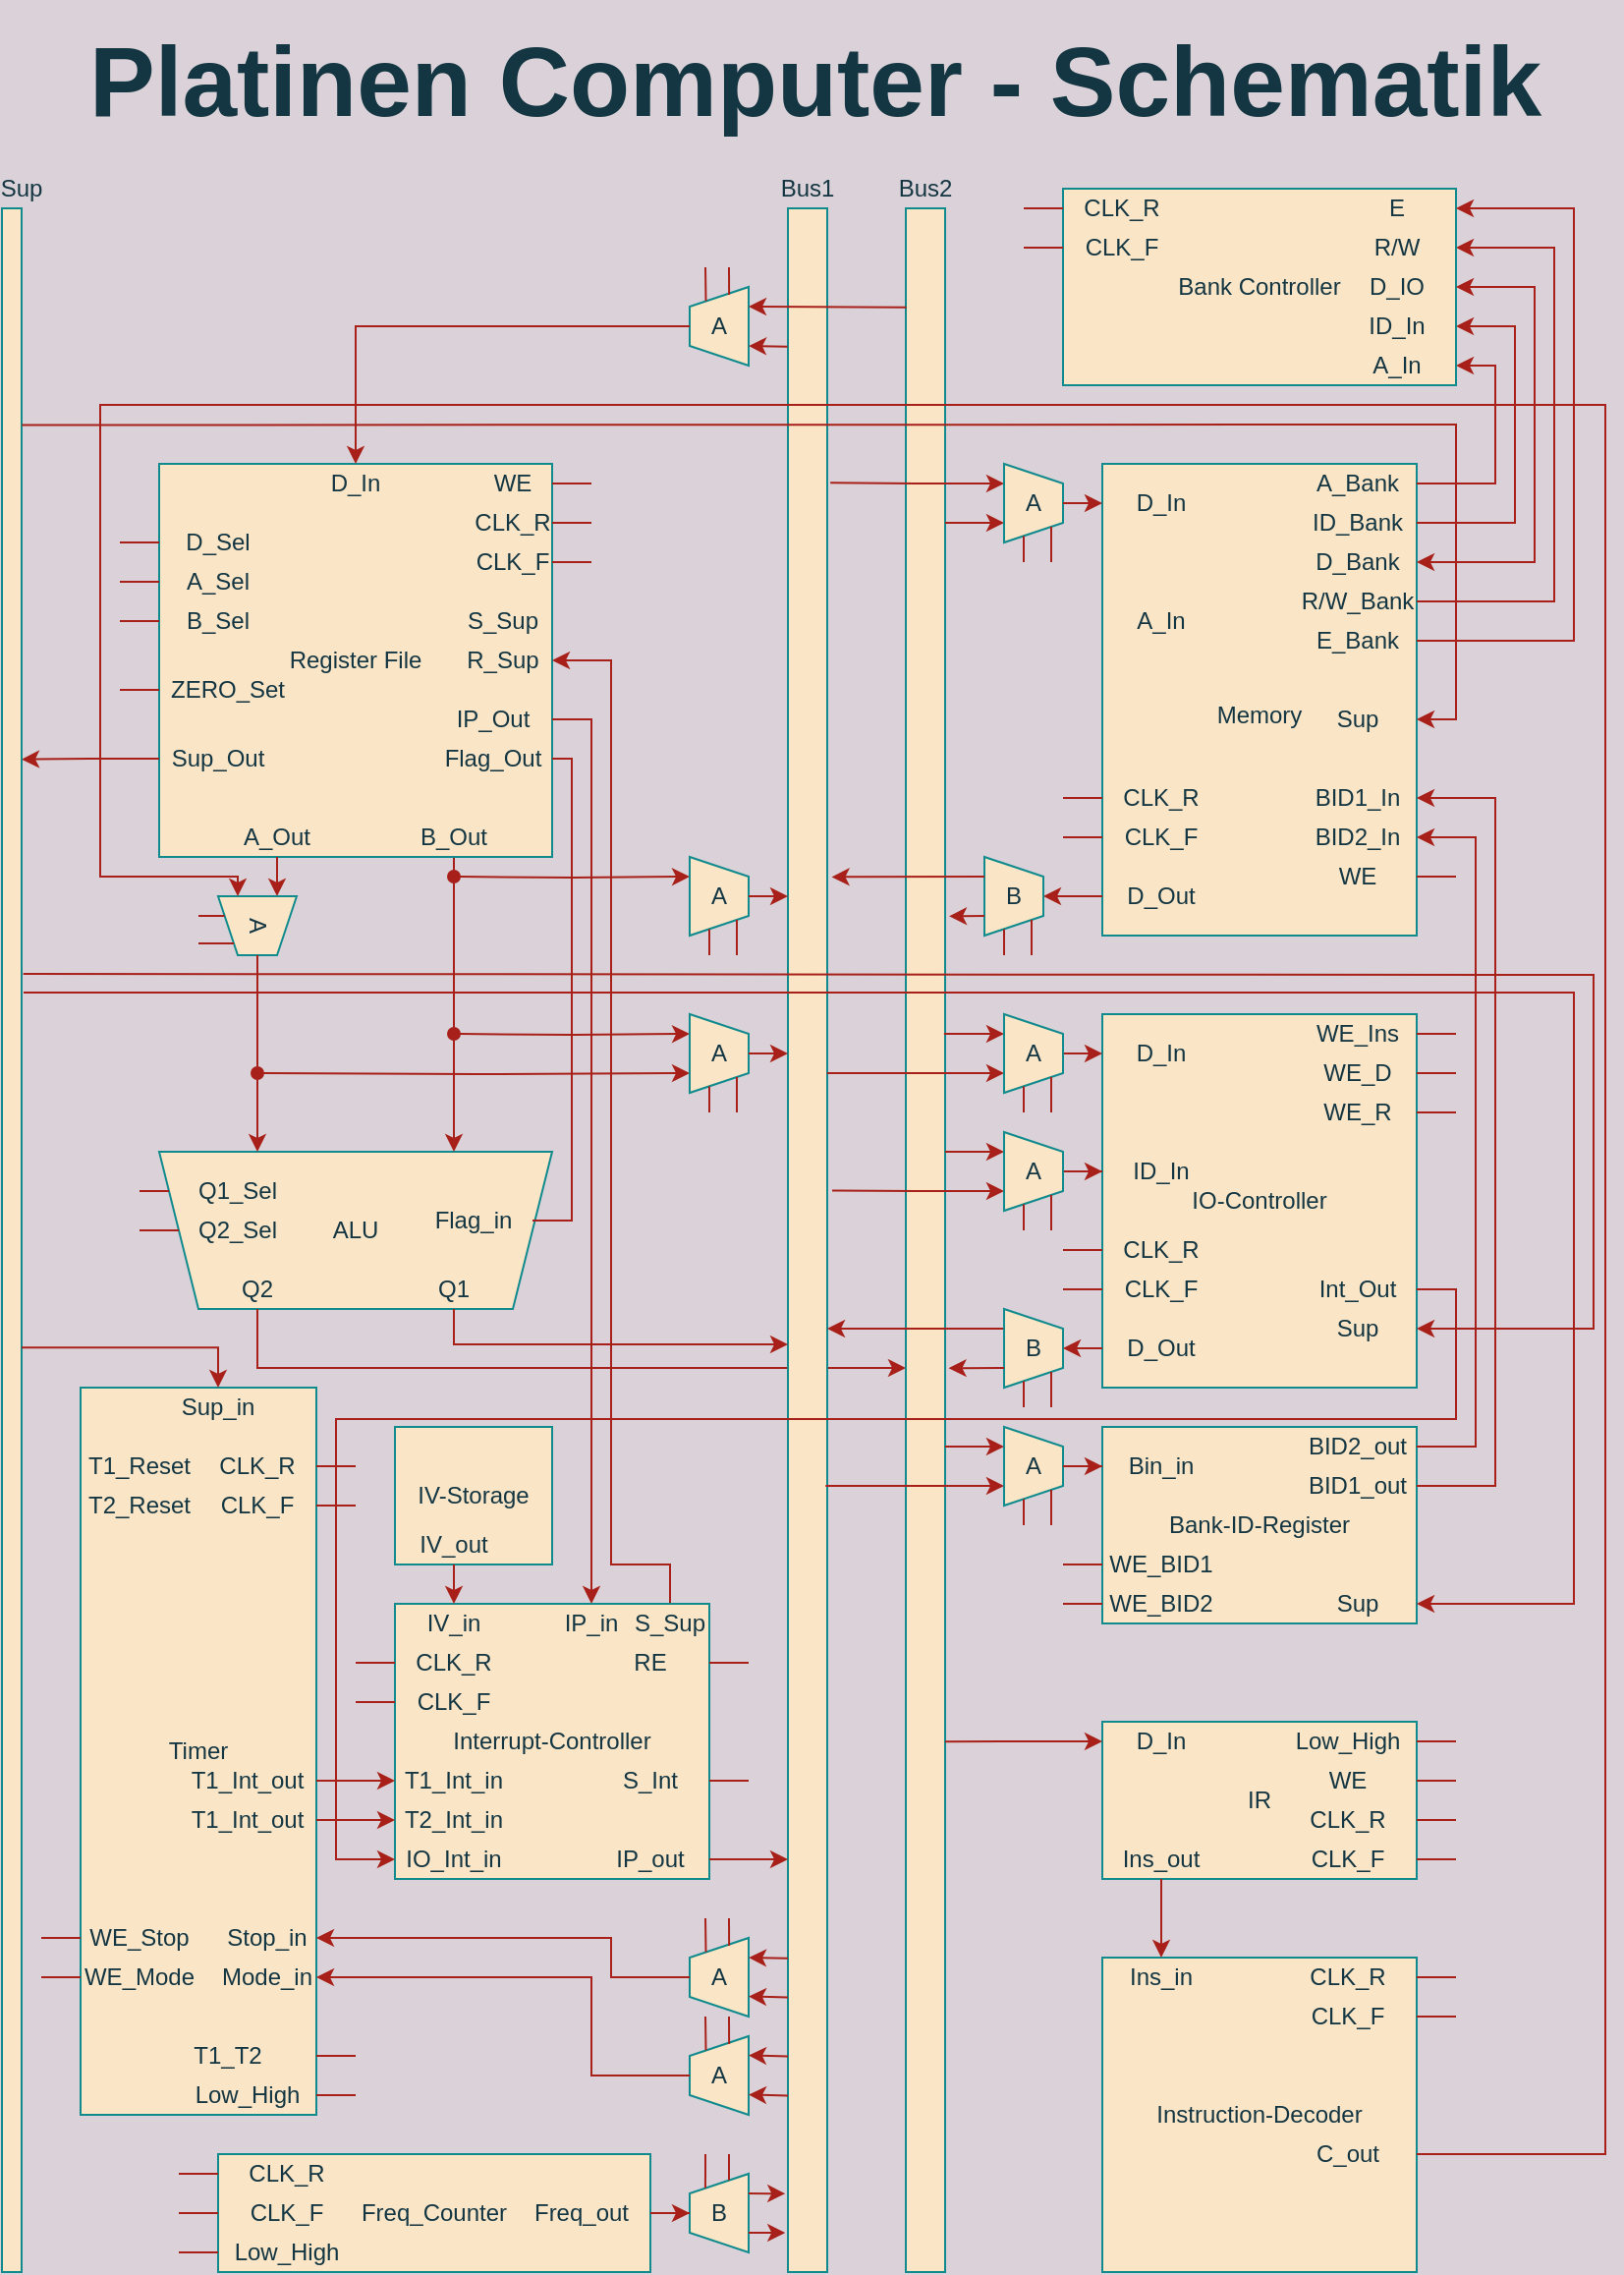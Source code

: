 <mxfile version="15.9.4" type="device" pages="2"><diagram id="XNBEVQp7ikMgc1-0PDGI" name="Page-1"><mxGraphModel dx="1902" dy="1011" grid="1" gridSize="10" guides="1" tooltips="1" connect="1" arrows="1" fold="1" page="1" pageScale="1" pageWidth="827" pageHeight="1169" background="#DAD2D8" math="0" shadow="0"><root><mxCell id="0"/><mxCell id="1" parent="0"/><mxCell id="fb-4_uFfqksgiVsdcgIA-2" value="ALU" style="shape=trapezoid;perimeter=trapezoidPerimeter;whiteSpace=wrap;html=1;fixedSize=1;direction=west;size=20;fillColor=#FAE5C7;strokeColor=#0F8B8D;fontColor=#143642;" parent="1" vertex="1"><mxGeometry x="80" y="590" width="200" height="80" as="geometry"/></mxCell><mxCell id="fb-4_uFfqksgiVsdcgIA-26" style="edgeStyle=orthogonalEdgeStyle;rounded=0;orthogonalLoop=1;jettySize=auto;html=1;exitX=0.75;exitY=0;exitDx=0;exitDy=0;strokeColor=#A8201A;fontColor=#143642;labelBackgroundColor=#DAD2D8;" parent="1" source="fb-4_uFfqksgiVsdcgIA-2" target="fb-4_uFfqksgiVsdcgIA-24" edge="1"><mxGeometry relative="1" as="geometry"><mxPoint x="557.58" y="719.92" as="targetPoint"/><Array as="points"><mxPoint x="130" y="700"/></Array></mxGeometry></mxCell><mxCell id="fb-4_uFfqksgiVsdcgIA-6" style="edgeStyle=orthogonalEdgeStyle;rounded=0;orthogonalLoop=1;jettySize=auto;html=1;exitX=0.75;exitY=1;exitDx=0;exitDy=0;entryX=0.25;entryY=1;entryDx=0;entryDy=0;strokeColor=#A8201A;fontColor=#143642;labelBackgroundColor=#DAD2D8;" parent="1" source="fb-4_uFfqksgiVsdcgIA-4" target="fb-4_uFfqksgiVsdcgIA-2" edge="1"><mxGeometry relative="1" as="geometry"/></mxCell><mxCell id="fb-4_uFfqksgiVsdcgIA-12" value="" style="rounded=0;whiteSpace=wrap;html=1;fillColor=#FAE5C7;strokeColor=#0F8B8D;fontColor=#143642;" parent="1" vertex="1"><mxGeometry x="400" y="110" width="20" height="1050" as="geometry"/></mxCell><mxCell id="fb-4_uFfqksgiVsdcgIA-4" value="Register File" style="rounded=0;whiteSpace=wrap;html=1;fillColor=#FAE5C7;strokeColor=#0F8B8D;fontColor=#143642;" parent="1" vertex="1"><mxGeometry x="80" y="240" width="200" height="200" as="geometry"/></mxCell><mxCell id="HANTU4hafexBXpUU-rrS-129" style="edgeStyle=orthogonalEdgeStyle;rounded=0;sketch=0;orthogonalLoop=1;jettySize=auto;html=1;fontColor=#143642;startArrow=none;startFill=0;endArrow=none;endFill=0;strokeColor=#A8201A;strokeWidth=1;fillColor=#FAE5C7;entryX=1;entryY=0.5;entryDx=0;entryDy=0;labelBackgroundColor=#DAD2D8;" parent="1" source="fb-4_uFfqksgiVsdcgIA-17" target="KDDmd8Bs8yetavraKCT1-7" edge="1"><mxGeometry relative="1" as="geometry"><mxPoint x="300" y="390" as="targetPoint"/><Array as="points"><mxPoint x="290" y="390"/><mxPoint x="290" y="625"/></Array></mxGeometry></mxCell><mxCell id="fb-4_uFfqksgiVsdcgIA-17" value="Flag_Out" style="text;html=1;strokeColor=none;fillColor=none;align=center;verticalAlign=middle;whiteSpace=wrap;rounded=0;fontColor=#143642;" parent="1" vertex="1"><mxGeometry x="220" y="380" width="60" height="20" as="geometry"/></mxCell><mxCell id="HANTU4hafexBXpUU-rrS-20" style="edgeStyle=orthogonalEdgeStyle;rounded=0;orthogonalLoop=1;jettySize=auto;html=1;endArrow=classic;endFill=1;strokeColor=#A8201A;fontColor=#143642;labelBackgroundColor=#DAD2D8;" parent="1" source="fb-4_uFfqksgiVsdcgIA-19" edge="1"><mxGeometry relative="1" as="geometry"><Array as="points"><mxPoint x="230" y="688"/></Array><mxPoint x="400" y="688" as="targetPoint"/></mxGeometry></mxCell><mxCell id="fb-4_uFfqksgiVsdcgIA-19" value="Q1" style="text;html=1;strokeColor=none;fillColor=none;align=center;verticalAlign=middle;whiteSpace=wrap;rounded=0;fontColor=#143642;" parent="1" vertex="1"><mxGeometry x="205" y="650" width="50" height="20" as="geometry"/></mxCell><mxCell id="HANTU4hafexBXpUU-rrS-9" style="edgeStyle=orthogonalEdgeStyle;rounded=0;orthogonalLoop=1;jettySize=auto;html=1;entryX=0.75;entryY=1;entryDx=0;entryDy=0;strokeColor=#A8201A;fontColor=#143642;startArrow=oval;startFill=1;labelBackgroundColor=#DAD2D8;" parent="1" target="f4NS8To6L5qZ1y-3Pq7o-47" edge="1"><mxGeometry relative="1" as="geometry"><mxPoint x="130" y="550" as="sourcePoint"/><mxPoint x="320" y="550" as="targetPoint"/></mxGeometry></mxCell><mxCell id="f4NS8To6L5qZ1y-3Pq7o-254" style="edgeStyle=orthogonalEdgeStyle;rounded=0;sketch=0;orthogonalLoop=1;jettySize=auto;html=1;entryX=0.25;entryY=1;entryDx=0;entryDy=0;fontSize=12;fontColor=#143642;startArrow=none;startFill=0;endArrow=classic;endFill=1;strokeColor=#A8201A;fillColor=#FAE5C7;" parent="1" source="fb-4_uFfqksgiVsdcgIA-22" target="f4NS8To6L5qZ1y-3Pq7o-250" edge="1"><mxGeometry relative="1" as="geometry"><Array as="points"><mxPoint x="140" y="450"/><mxPoint x="140" y="450"/></Array></mxGeometry></mxCell><mxCell id="fb-4_uFfqksgiVsdcgIA-22" value="A_Out" style="text;html=1;strokeColor=none;fillColor=none;align=center;verticalAlign=middle;whiteSpace=wrap;rounded=0;fontColor=#143642;" parent="1" vertex="1"><mxGeometry x="120" y="420" width="40" height="20" as="geometry"/></mxCell><mxCell id="HANTU4hafexBXpUU-rrS-5" style="edgeStyle=orthogonalEdgeStyle;rounded=0;orthogonalLoop=1;jettySize=auto;html=1;entryX=0.25;entryY=1;entryDx=0;entryDy=0;strokeColor=#A8201A;fontColor=#143642;startArrow=oval;startFill=1;labelBackgroundColor=#DAD2D8;" parent="1" target="f4NS8To6L5qZ1y-3Pq7o-53" edge="1"><mxGeometry relative="1" as="geometry"><mxPoint x="230" y="450" as="sourcePoint"/><Array as="points"/><mxPoint x="320" y="450" as="targetPoint"/></mxGeometry></mxCell><mxCell id="HANTU4hafexBXpUU-rrS-8" style="edgeStyle=orthogonalEdgeStyle;rounded=0;orthogonalLoop=1;jettySize=auto;html=1;entryX=0.25;entryY=1;entryDx=0;entryDy=0;strokeColor=#A8201A;fontColor=#143642;startArrow=oval;startFill=1;labelBackgroundColor=#DAD2D8;" parent="1" target="f4NS8To6L5qZ1y-3Pq7o-47" edge="1"><mxGeometry relative="1" as="geometry"><mxPoint x="230" y="530" as="sourcePoint"/><mxPoint x="320" y="530" as="targetPoint"/></mxGeometry></mxCell><mxCell id="fb-4_uFfqksgiVsdcgIA-24" value="" style="rounded=0;whiteSpace=wrap;html=1;fillColor=#FAE5C7;strokeColor=#0F8B8D;fontColor=#143642;" parent="1" vertex="1"><mxGeometry x="460" y="110" width="20" height="1050" as="geometry"/></mxCell><mxCell id="fb-4_uFfqksgiVsdcgIA-27" value="Q2" style="text;html=1;strokeColor=none;fillColor=none;align=center;verticalAlign=middle;whiteSpace=wrap;rounded=0;fontColor=#143642;" parent="1" vertex="1"><mxGeometry x="105" y="650" width="50" height="20" as="geometry"/></mxCell><mxCell id="HANTU4hafexBXpUU-rrS-131" style="edgeStyle=orthogonalEdgeStyle;rounded=0;sketch=0;orthogonalLoop=1;jettySize=auto;html=1;exitX=0;exitY=0.5;exitDx=0;exitDy=0;fontColor=#143642;startArrow=none;startFill=0;endArrow=none;endFill=0;strokeColor=#A8201A;strokeWidth=1;fillColor=#FAE5C7;labelBackgroundColor=#DAD2D8;" parent="1" source="fb-4_uFfqksgiVsdcgIA-29" edge="1"><mxGeometry relative="1" as="geometry"><mxPoint x="70" y="630" as="targetPoint"/></mxGeometry></mxCell><mxCell id="fb-4_uFfqksgiVsdcgIA-29" value="Q2_Sel" style="text;html=1;strokeColor=none;fillColor=none;align=center;verticalAlign=middle;whiteSpace=wrap;rounded=0;fontColor=#143642;" parent="1" vertex="1"><mxGeometry x="90" y="620" width="60" height="20" as="geometry"/></mxCell><mxCell id="HANTU4hafexBXpUU-rrS-133" style="edgeStyle=orthogonalEdgeStyle;rounded=0;sketch=0;orthogonalLoop=1;jettySize=auto;html=1;exitX=0;exitY=0.5;exitDx=0;exitDy=0;fontColor=#143642;startArrow=none;startFill=0;endArrow=none;endFill=0;strokeColor=#A8201A;strokeWidth=1;fillColor=#FAE5C7;labelBackgroundColor=#DAD2D8;" parent="1" source="fb-4_uFfqksgiVsdcgIA-30" edge="1"><mxGeometry relative="1" as="geometry"><mxPoint x="70" y="610" as="targetPoint"/></mxGeometry></mxCell><mxCell id="fb-4_uFfqksgiVsdcgIA-30" value="Q1_Sel" style="text;html=1;strokeColor=none;fillColor=none;align=center;verticalAlign=middle;whiteSpace=wrap;rounded=0;fontColor=#143642;" parent="1" vertex="1"><mxGeometry x="85" y="600" width="70" height="20" as="geometry"/></mxCell><mxCell id="fb-4_uFfqksgiVsdcgIA-31" value="D_In" style="text;html=1;strokeColor=none;fillColor=none;align=center;verticalAlign=middle;whiteSpace=wrap;rounded=0;fontColor=#143642;" parent="1" vertex="1"><mxGeometry x="160" y="240" width="40" height="20" as="geometry"/></mxCell><mxCell id="fb-4_uFfqksgiVsdcgIA-33" value="Bus1" style="text;html=1;strokeColor=none;fillColor=none;align=center;verticalAlign=middle;whiteSpace=wrap;rounded=0;fontColor=#143642;" parent="1" vertex="1"><mxGeometry x="390" y="90" width="40" height="20" as="geometry"/></mxCell><mxCell id="fb-4_uFfqksgiVsdcgIA-34" value="Bus2" style="text;html=1;strokeColor=none;fillColor=none;align=center;verticalAlign=middle;whiteSpace=wrap;rounded=0;fontColor=#143642;" parent="1" vertex="1"><mxGeometry x="450" y="90" width="40" height="20" as="geometry"/></mxCell><mxCell id="HANTU4hafexBXpUU-rrS-116" style="edgeStyle=orthogonalEdgeStyle;rounded=0;sketch=0;orthogonalLoop=1;jettySize=auto;html=1;fontColor=#143642;startArrow=none;startFill=0;endArrow=none;endFill=0;strokeColor=#A8201A;strokeWidth=1;fillColor=#FAE5C7;labelBackgroundColor=#DAD2D8;" parent="1" source="fb-4_uFfqksgiVsdcgIA-35" edge="1"><mxGeometry relative="1" as="geometry"><mxPoint x="60" y="280" as="targetPoint"/></mxGeometry></mxCell><mxCell id="fb-4_uFfqksgiVsdcgIA-35" value="D_Sel" style="text;html=1;strokeColor=none;fillColor=none;align=center;verticalAlign=middle;whiteSpace=wrap;rounded=0;fontColor=#143642;" parent="1" vertex="1"><mxGeometry x="80" y="270" width="60" height="20" as="geometry"/></mxCell><mxCell id="HANTU4hafexBXpUU-rrS-127" style="edgeStyle=orthogonalEdgeStyle;rounded=0;sketch=0;orthogonalLoop=1;jettySize=auto;html=1;fontColor=#143642;startArrow=none;startFill=0;endArrow=none;endFill=0;strokeColor=#A8201A;strokeWidth=1;fillColor=#FAE5C7;labelBackgroundColor=#DAD2D8;" parent="1" source="fb-4_uFfqksgiVsdcgIA-37" edge="1"><mxGeometry relative="1" as="geometry"><mxPoint x="300" y="250" as="targetPoint"/></mxGeometry></mxCell><mxCell id="fb-4_uFfqksgiVsdcgIA-37" value="WE" style="text;html=1;strokeColor=none;fillColor=none;align=center;verticalAlign=middle;whiteSpace=wrap;rounded=0;fontColor=#143642;" parent="1" vertex="1"><mxGeometry x="240" y="240" width="40" height="20" as="geometry"/></mxCell><mxCell id="HANTU4hafexBXpUU-rrS-128" style="edgeStyle=orthogonalEdgeStyle;rounded=0;sketch=0;orthogonalLoop=1;jettySize=auto;html=1;fontColor=#143642;startArrow=none;startFill=0;endArrow=none;endFill=0;strokeColor=#A8201A;strokeWidth=1;fillColor=#FAE5C7;labelBackgroundColor=#DAD2D8;" parent="1" source="fb-4_uFfqksgiVsdcgIA-38" edge="1"><mxGeometry relative="1" as="geometry"><mxPoint x="300" y="270" as="targetPoint"/></mxGeometry></mxCell><mxCell id="fb-4_uFfqksgiVsdcgIA-38" value="CLK_R" style="text;html=1;strokeColor=none;fillColor=none;align=center;verticalAlign=middle;whiteSpace=wrap;rounded=0;fontColor=#143642;" parent="1" vertex="1"><mxGeometry x="240" y="260" width="40" height="20" as="geometry"/></mxCell><mxCell id="HANTU4hafexBXpUU-rrS-125" style="edgeStyle=orthogonalEdgeStyle;rounded=0;sketch=0;orthogonalLoop=1;jettySize=auto;html=1;fontColor=#143642;startArrow=none;startFill=0;endArrow=none;endFill=0;strokeColor=#A8201A;strokeWidth=1;fillColor=#FAE5C7;labelBackgroundColor=#DAD2D8;" parent="1" source="fb-4_uFfqksgiVsdcgIA-39" edge="1"><mxGeometry relative="1" as="geometry"><mxPoint x="60" y="300" as="targetPoint"/></mxGeometry></mxCell><mxCell id="fb-4_uFfqksgiVsdcgIA-39" value="A_Sel" style="text;html=1;strokeColor=none;fillColor=none;align=center;verticalAlign=middle;whiteSpace=wrap;rounded=0;fontColor=#143642;" parent="1" vertex="1"><mxGeometry x="80" y="290" width="60" height="20" as="geometry"/></mxCell><mxCell id="HANTU4hafexBXpUU-rrS-126" style="edgeStyle=orthogonalEdgeStyle;rounded=0;sketch=0;orthogonalLoop=1;jettySize=auto;html=1;fontColor=#143642;startArrow=none;startFill=0;endArrow=none;endFill=0;strokeColor=#A8201A;strokeWidth=1;fillColor=#FAE5C7;labelBackgroundColor=#DAD2D8;" parent="1" source="fb-4_uFfqksgiVsdcgIA-40" edge="1"><mxGeometry relative="1" as="geometry"><mxPoint x="60" y="320" as="targetPoint"/></mxGeometry></mxCell><mxCell id="fb-4_uFfqksgiVsdcgIA-40" value="B_Sel" style="text;html=1;strokeColor=none;fillColor=none;align=center;verticalAlign=middle;whiteSpace=wrap;rounded=0;fontColor=#143642;" parent="1" vertex="1"><mxGeometry x="80" y="310" width="60" height="20" as="geometry"/></mxCell><mxCell id="HANTU4hafexBXpUU-rrS-24" value="&lt;br&gt;Memory" style="rounded=0;whiteSpace=wrap;html=1;sketch=0;fontColor=#143642;strokeColor=#0F8B8D;fillColor=#FAE5C7;" parent="1" vertex="1"><mxGeometry x="560" y="240" width="160" height="240" as="geometry"/></mxCell><mxCell id="HANTU4hafexBXpUU-rrS-25" value="D_In" style="text;html=1;strokeColor=none;fillColor=none;align=center;verticalAlign=middle;whiteSpace=wrap;rounded=0;sketch=0;fontColor=#143642;" parent="1" vertex="1"><mxGeometry x="560" y="250" width="60" height="20" as="geometry"/></mxCell><mxCell id="HANTU4hafexBXpUU-rrS-26" value="A_In" style="text;html=1;strokeColor=none;fillColor=none;align=center;verticalAlign=middle;whiteSpace=wrap;rounded=0;sketch=0;fontColor=#143642;" parent="1" vertex="1"><mxGeometry x="560" y="310" width="60" height="20" as="geometry"/></mxCell><mxCell id="f4NS8To6L5qZ1y-3Pq7o-91" style="edgeStyle=orthogonalEdgeStyle;rounded=0;sketch=0;orthogonalLoop=1;jettySize=auto;html=1;entryX=0.5;entryY=0;entryDx=0;entryDy=0;fontSize=8;fontColor=#143642;startArrow=none;startFill=0;endArrow=classic;endFill=1;strokeColor=#A8201A;fillColor=#FAE5C7;exitX=0;exitY=0.5;exitDx=0;exitDy=0;" parent="1" source="HANTU4hafexBXpUU-rrS-27" target="f4NS8To6L5qZ1y-3Pq7o-88" edge="1"><mxGeometry relative="1" as="geometry"><Array as="points"><mxPoint x="560" y="460"/><mxPoint x="560" y="460"/></Array></mxGeometry></mxCell><mxCell id="HANTU4hafexBXpUU-rrS-27" value="D_Out" style="text;html=1;strokeColor=none;fillColor=none;align=center;verticalAlign=middle;whiteSpace=wrap;rounded=0;sketch=0;fontColor=#143642;" parent="1" vertex="1"><mxGeometry x="560" y="450" width="60" height="20" as="geometry"/></mxCell><mxCell id="HANTU4hafexBXpUU-rrS-114" style="edgeStyle=orthogonalEdgeStyle;rounded=0;sketch=0;orthogonalLoop=1;jettySize=auto;html=1;fontColor=#143642;startArrow=none;startFill=0;endArrow=none;endFill=0;strokeColor=#A8201A;strokeWidth=1;fillColor=#FAE5C7;labelBackgroundColor=#DAD2D8;" parent="1" source="HANTU4hafexBXpUU-rrS-29" edge="1"><mxGeometry relative="1" as="geometry"><mxPoint x="740" y="450" as="targetPoint"/></mxGeometry></mxCell><mxCell id="HANTU4hafexBXpUU-rrS-29" value="WE" style="text;html=1;strokeColor=none;fillColor=none;align=center;verticalAlign=middle;whiteSpace=wrap;rounded=0;sketch=0;fontColor=#143642;" parent="1" vertex="1"><mxGeometry x="660" y="440" width="60" height="20" as="geometry"/></mxCell><mxCell id="f4NS8To6L5qZ1y-3Pq7o-127" style="edgeStyle=orthogonalEdgeStyle;rounded=0;sketch=0;orthogonalLoop=1;jettySize=auto;html=1;fontSize=8;fontColor=#143642;startArrow=none;startFill=0;endArrow=none;endFill=0;strokeColor=#A8201A;fillColor=#FAE5C7;" parent="1" source="HANTU4hafexBXpUU-rrS-30" edge="1"><mxGeometry relative="1" as="geometry"><mxPoint x="540" y="410.0" as="targetPoint"/></mxGeometry></mxCell><mxCell id="HANTU4hafexBXpUU-rrS-30" value="CLK_R" style="text;html=1;strokeColor=none;fillColor=none;align=center;verticalAlign=middle;whiteSpace=wrap;rounded=0;sketch=0;fontColor=#143642;" parent="1" vertex="1"><mxGeometry x="560" y="400" width="60" height="20" as="geometry"/></mxCell><mxCell id="HANTU4hafexBXpUU-rrS-42" style="edgeStyle=orthogonalEdgeStyle;rounded=0;sketch=0;orthogonalLoop=1;jettySize=auto;html=1;exitX=0.25;exitY=1;exitDx=0;exitDy=0;entryX=1.079;entryY=0.133;entryDx=0;entryDy=0;entryPerimeter=0;fontColor=#143642;startArrow=classic;startFill=1;endArrow=none;endFill=0;strokeColor=#A8201A;fillColor=#FAE5C7;labelBackgroundColor=#DAD2D8;" parent="1" source="f4NS8To6L5qZ1y-3Pq7o-60" target="fb-4_uFfqksgiVsdcgIA-12" edge="1"><mxGeometry relative="1" as="geometry"><mxPoint x="520" y="250" as="sourcePoint"/></mxGeometry></mxCell><mxCell id="HANTU4hafexBXpUU-rrS-43" style="edgeStyle=orthogonalEdgeStyle;rounded=0;sketch=0;orthogonalLoop=1;jettySize=auto;html=1;fontColor=#143642;startArrow=classic;startFill=1;endArrow=none;endFill=0;strokeColor=#A8201A;fillColor=#FAE5C7;labelBackgroundColor=#DAD2D8;exitX=0.75;exitY=1;exitDx=0;exitDy=0;" parent="1" source="f4NS8To6L5qZ1y-3Pq7o-60" edge="1"><mxGeometry relative="1" as="geometry"><mxPoint x="480" y="270" as="targetPoint"/><mxPoint x="520" y="270" as="sourcePoint"/></mxGeometry></mxCell><mxCell id="HANTU4hafexBXpUU-rrS-78" style="edgeStyle=orthogonalEdgeStyle;rounded=0;sketch=0;orthogonalLoop=1;jettySize=auto;html=1;entryX=1;entryY=0.5;entryDx=0;entryDy=0;fontColor=#143642;startArrow=none;startFill=0;endArrow=classic;endFill=1;strokeColor=#A8201A;strokeWidth=1;fillColor=#FAE5C7;labelBackgroundColor=#DAD2D8;" parent="1" source="HANTU4hafexBXpUU-rrS-59" target="HANTU4hafexBXpUU-rrS-73" edge="1"><mxGeometry relative="1" as="geometry"><Array as="points"><mxPoint x="790" y="310"/><mxPoint x="790" y="130"/></Array></mxGeometry></mxCell><mxCell id="HANTU4hafexBXpUU-rrS-59" value="R/W_Bank" style="text;html=1;strokeColor=none;fillColor=none;align=center;verticalAlign=middle;whiteSpace=wrap;rounded=0;sketch=0;fontColor=#143642;" parent="1" vertex="1"><mxGeometry x="660" y="300" width="60" height="20" as="geometry"/></mxCell><mxCell id="HANTU4hafexBXpUU-rrS-75" style="edgeStyle=orthogonalEdgeStyle;rounded=0;sketch=0;orthogonalLoop=1;jettySize=auto;html=1;entryX=1;entryY=0.5;entryDx=0;entryDy=0;fontColor=#143642;startArrow=none;startFill=0;endArrow=classic;endFill=1;strokeColor=#A8201A;strokeWidth=1;fillColor=#FAE5C7;labelBackgroundColor=#DAD2D8;" parent="1" source="HANTU4hafexBXpUU-rrS-60" target="HANTU4hafexBXpUU-rrS-69" edge="1"><mxGeometry relative="1" as="geometry"><Array as="points"><mxPoint x="760" y="250"/><mxPoint x="760" y="190"/></Array></mxGeometry></mxCell><mxCell id="HANTU4hafexBXpUU-rrS-60" value="A_Bank" style="text;html=1;strokeColor=none;fillColor=none;align=center;verticalAlign=middle;whiteSpace=wrap;rounded=0;sketch=0;fontColor=#143642;" parent="1" vertex="1"><mxGeometry x="660" y="240" width="60" height="20" as="geometry"/></mxCell><mxCell id="HANTU4hafexBXpUU-rrS-76" style="edgeStyle=orthogonalEdgeStyle;rounded=0;sketch=0;orthogonalLoop=1;jettySize=auto;html=1;entryX=1;entryY=0.5;entryDx=0;entryDy=0;fontColor=#143642;startArrow=none;startFill=0;endArrow=classic;endFill=1;strokeColor=#A8201A;strokeWidth=1;fillColor=#FAE5C7;labelBackgroundColor=#DAD2D8;" parent="1" source="HANTU4hafexBXpUU-rrS-61" target="HANTU4hafexBXpUU-rrS-70" edge="1"><mxGeometry relative="1" as="geometry"><Array as="points"><mxPoint x="770" y="270"/><mxPoint x="770" y="170"/></Array></mxGeometry></mxCell><mxCell id="HANTU4hafexBXpUU-rrS-61" value="ID_Bank" style="text;html=1;strokeColor=none;fillColor=none;align=center;verticalAlign=middle;whiteSpace=wrap;rounded=0;sketch=0;fontColor=#143642;" parent="1" vertex="1"><mxGeometry x="660" y="260" width="60" height="20" as="geometry"/></mxCell><mxCell id="HANTU4hafexBXpUU-rrS-62" value="Bank Controller&lt;br&gt;" style="rounded=0;whiteSpace=wrap;html=1;sketch=0;fontColor=#143642;strokeColor=#0F8B8D;fillColor=#FAE5C7;" parent="1" vertex="1"><mxGeometry x="540" y="100" width="200" height="100" as="geometry"/></mxCell><mxCell id="HANTU4hafexBXpUU-rrS-77" style="edgeStyle=orthogonalEdgeStyle;rounded=0;sketch=0;orthogonalLoop=1;jettySize=auto;html=1;fontColor=#143642;startArrow=classic;startFill=1;endArrow=classic;endFill=1;strokeColor=#A8201A;strokeWidth=1;fillColor=#FAE5C7;entryX=1;entryY=0.5;entryDx=0;entryDy=0;labelBackgroundColor=#DAD2D8;" parent="1" source="HANTU4hafexBXpUU-rrS-65" target="HANTU4hafexBXpUU-rrS-71" edge="1"><mxGeometry relative="1" as="geometry"><mxPoint x="760" y="150" as="targetPoint"/><Array as="points"><mxPoint x="780" y="290"/><mxPoint x="780" y="150"/></Array></mxGeometry></mxCell><mxCell id="HANTU4hafexBXpUU-rrS-65" value="D_Bank" style="text;html=1;strokeColor=none;fillColor=none;align=center;verticalAlign=middle;whiteSpace=wrap;rounded=0;sketch=0;fontColor=#143642;" parent="1" vertex="1"><mxGeometry x="660" y="280" width="60" height="20" as="geometry"/></mxCell><mxCell id="HANTU4hafexBXpUU-rrS-79" style="edgeStyle=orthogonalEdgeStyle;rounded=0;sketch=0;orthogonalLoop=1;jettySize=auto;html=1;fontColor=#143642;startArrow=none;startFill=0;endArrow=classic;endFill=1;strokeColor=#A8201A;strokeWidth=1;fillColor=#FAE5C7;entryX=1;entryY=0.5;entryDx=0;entryDy=0;labelBackgroundColor=#DAD2D8;" parent="1" source="HANTU4hafexBXpUU-rrS-67" target="HANTU4hafexBXpUU-rrS-72" edge="1"><mxGeometry relative="1" as="geometry"><mxPoint x="760" y="110" as="targetPoint"/><Array as="points"><mxPoint x="800" y="330"/><mxPoint x="800" y="110"/></Array></mxGeometry></mxCell><mxCell id="HANTU4hafexBXpUU-rrS-67" value="E_Bank" style="text;html=1;strokeColor=none;fillColor=none;align=center;verticalAlign=middle;whiteSpace=wrap;rounded=0;sketch=0;fontColor=#143642;" parent="1" vertex="1"><mxGeometry x="660" y="320" width="60" height="20" as="geometry"/></mxCell><mxCell id="HANTU4hafexBXpUU-rrS-69" value="A_In" style="text;html=1;strokeColor=none;fillColor=none;align=center;verticalAlign=middle;whiteSpace=wrap;rounded=0;sketch=0;fontColor=#143642;" parent="1" vertex="1"><mxGeometry x="680" y="180" width="60" height="20" as="geometry"/></mxCell><mxCell id="HANTU4hafexBXpUU-rrS-70" value="ID_In" style="text;html=1;strokeColor=none;fillColor=none;align=center;verticalAlign=middle;whiteSpace=wrap;rounded=0;sketch=0;fontColor=#143642;" parent="1" vertex="1"><mxGeometry x="680" y="160" width="60" height="20" as="geometry"/></mxCell><mxCell id="HANTU4hafexBXpUU-rrS-71" value="D_IO" style="text;html=1;strokeColor=none;fillColor=none;align=center;verticalAlign=middle;whiteSpace=wrap;rounded=0;sketch=0;fontColor=#143642;" parent="1" vertex="1"><mxGeometry x="680" y="140" width="60" height="20" as="geometry"/></mxCell><mxCell id="HANTU4hafexBXpUU-rrS-72" value="E" style="text;html=1;strokeColor=none;fillColor=none;align=center;verticalAlign=middle;whiteSpace=wrap;rounded=0;sketch=0;fontColor=#143642;" parent="1" vertex="1"><mxGeometry x="680" y="100" width="60" height="20" as="geometry"/></mxCell><mxCell id="HANTU4hafexBXpUU-rrS-73" value="R/W" style="text;html=1;strokeColor=none;fillColor=none;align=center;verticalAlign=middle;whiteSpace=wrap;rounded=0;sketch=0;fontColor=#143642;" parent="1" vertex="1"><mxGeometry x="680" y="120" width="60" height="20" as="geometry"/></mxCell><mxCell id="f4NS8To6L5qZ1y-3Pq7o-132" style="edgeStyle=orthogonalEdgeStyle;rounded=0;sketch=0;orthogonalLoop=1;jettySize=auto;html=1;fontSize=8;fontColor=#143642;startArrow=none;startFill=0;endArrow=none;endFill=0;strokeColor=#A8201A;fillColor=#FAE5C7;" parent="1" source="HANTU4hafexBXpUU-rrS-74" edge="1"><mxGeometry relative="1" as="geometry"><mxPoint x="520" y="110" as="targetPoint"/></mxGeometry></mxCell><mxCell id="HANTU4hafexBXpUU-rrS-74" value="CLK_R" style="text;html=1;strokeColor=none;fillColor=none;align=center;verticalAlign=middle;whiteSpace=wrap;rounded=0;sketch=0;fontColor=#143642;" parent="1" vertex="1"><mxGeometry x="540" y="100" width="60" height="20" as="geometry"/></mxCell><mxCell id="HANTU4hafexBXpUU-rrS-81" value="IO-Controller" style="rounded=0;whiteSpace=wrap;html=1;sketch=0;fontColor=#143642;strokeColor=#0F8B8D;fillColor=#FAE5C7;" parent="1" vertex="1"><mxGeometry x="560" y="520" width="160" height="190" as="geometry"/></mxCell><mxCell id="HANTU4hafexBXpUU-rrS-88" style="edgeStyle=orthogonalEdgeStyle;rounded=0;sketch=0;orthogonalLoop=1;jettySize=auto;html=1;entryX=0;entryY=0.5;entryDx=0;entryDy=0;fontColor=#143642;startArrow=none;startFill=0;endArrow=classic;endFill=1;strokeColor=#A8201A;strokeWidth=1;fillColor=#FAE5C7;labelBackgroundColor=#DAD2D8;exitX=0.5;exitY=0;exitDx=0;exitDy=0;" parent="1" source="f4NS8To6L5qZ1y-3Pq7o-66" target="HANTU4hafexBXpUU-rrS-94" edge="1"><mxGeometry relative="1" as="geometry"><mxPoint x="540" y="540" as="sourcePoint"/></mxGeometry></mxCell><mxCell id="HANTU4hafexBXpUU-rrS-89" style="edgeStyle=orthogonalEdgeStyle;rounded=0;sketch=0;orthogonalLoop=1;jettySize=auto;html=1;exitX=0.5;exitY=0;exitDx=0;exitDy=0;fontColor=#143642;startArrow=none;startFill=0;endArrow=classic;endFill=1;strokeColor=#A8201A;strokeWidth=1;fillColor=#FAE5C7;labelBackgroundColor=#DAD2D8;" parent="1" source="f4NS8To6L5qZ1y-3Pq7o-72" target="HANTU4hafexBXpUU-rrS-95" edge="1"><mxGeometry relative="1" as="geometry"><mxPoint x="540" y="600" as="sourcePoint"/></mxGeometry></mxCell><mxCell id="HANTU4hafexBXpUU-rrS-90" style="edgeStyle=orthogonalEdgeStyle;rounded=0;sketch=0;orthogonalLoop=1;jettySize=auto;html=1;exitX=0.25;exitY=1;exitDx=0;exitDy=0;entryX=0.972;entryY=0.4;entryDx=0;entryDy=0;entryPerimeter=0;fontColor=#143642;startArrow=classic;startFill=1;endArrow=none;endFill=0;strokeColor=#A8201A;strokeWidth=1;fillColor=#FAE5C7;labelBackgroundColor=#DAD2D8;" parent="1" source="f4NS8To6L5qZ1y-3Pq7o-66" target="fb-4_uFfqksgiVsdcgIA-24" edge="1"><mxGeometry relative="1" as="geometry"><Array as="points"/><mxPoint x="520" y="530" as="sourcePoint"/></mxGeometry></mxCell><mxCell id="HANTU4hafexBXpUU-rrS-92" style="edgeStyle=orthogonalEdgeStyle;rounded=0;sketch=0;orthogonalLoop=1;jettySize=auto;html=1;exitX=0.25;exitY=1;exitDx=0;exitDy=0;fontColor=#143642;startArrow=classic;startFill=1;endArrow=none;endFill=0;strokeColor=#A8201A;strokeWidth=1;fillColor=#FAE5C7;labelBackgroundColor=#DAD2D8;" parent="1" source="f4NS8To6L5qZ1y-3Pq7o-72" edge="1"><mxGeometry relative="1" as="geometry"><mxPoint x="480" y="590" as="targetPoint"/><Array as="points"/><mxPoint x="520" y="590" as="sourcePoint"/></mxGeometry></mxCell><mxCell id="HANTU4hafexBXpUU-rrS-93" style="edgeStyle=orthogonalEdgeStyle;rounded=0;sketch=0;orthogonalLoop=1;jettySize=auto;html=1;exitX=0.75;exitY=1;exitDx=0;exitDy=0;fontColor=#143642;startArrow=classic;startFill=1;endArrow=none;endFill=0;strokeColor=#A8201A;strokeWidth=1;fillColor=#FAE5C7;entryX=1.126;entryY=0.476;entryDx=0;entryDy=0;entryPerimeter=0;labelBackgroundColor=#DAD2D8;" parent="1" source="f4NS8To6L5qZ1y-3Pq7o-72" target="fb-4_uFfqksgiVsdcgIA-12" edge="1"><mxGeometry relative="1" as="geometry"><mxPoint x="470" y="780" as="targetPoint"/><mxPoint x="520" y="610" as="sourcePoint"/></mxGeometry></mxCell><mxCell id="HANTU4hafexBXpUU-rrS-94" value="D_In" style="text;html=1;strokeColor=none;fillColor=none;align=center;verticalAlign=middle;whiteSpace=wrap;rounded=0;sketch=0;fontColor=#143642;" parent="1" vertex="1"><mxGeometry x="560" y="530" width="60" height="20" as="geometry"/></mxCell><mxCell id="HANTU4hafexBXpUU-rrS-95" value="ID_In" style="text;html=1;strokeColor=none;fillColor=none;align=center;verticalAlign=middle;whiteSpace=wrap;rounded=0;sketch=0;fontColor=#143642;" parent="1" vertex="1"><mxGeometry x="560" y="590" width="60" height="20" as="geometry"/></mxCell><mxCell id="HANTU4hafexBXpUU-rrS-96" value="D_Out" style="text;html=1;strokeColor=none;fillColor=none;align=center;verticalAlign=middle;whiteSpace=wrap;rounded=0;sketch=0;fontColor=#143642;" parent="1" vertex="1"><mxGeometry x="560" y="680" width="60" height="20" as="geometry"/></mxCell><mxCell id="HANTU4hafexBXpUU-rrS-100" style="edgeStyle=orthogonalEdgeStyle;rounded=0;sketch=0;orthogonalLoop=1;jettySize=auto;html=1;exitX=0.25;exitY=1;exitDx=0;exitDy=0;fontColor=#143642;startArrow=none;startFill=0;endArrow=classic;endFill=1;strokeColor=#A8201A;strokeWidth=1;fillColor=#FAE5C7;labelBackgroundColor=#DAD2D8;" parent="1" source="f4NS8To6L5qZ1y-3Pq7o-82" edge="1"><mxGeometry relative="1" as="geometry"><mxPoint x="420" y="680" as="targetPoint"/><mxPoint x="500" y="670" as="sourcePoint"/><Array as="points"><mxPoint x="450" y="680"/><mxPoint x="450" y="680"/></Array></mxGeometry></mxCell><mxCell id="f4NS8To6L5qZ1y-3Pq7o-125" style="edgeStyle=orthogonalEdgeStyle;rounded=0;sketch=0;orthogonalLoop=1;jettySize=auto;html=1;fontSize=8;fontColor=#143642;startArrow=none;startFill=0;endArrow=none;endFill=0;strokeColor=#A8201A;fillColor=#FAE5C7;" parent="1" source="HANTU4hafexBXpUU-rrS-104" edge="1"><mxGeometry relative="1" as="geometry"><mxPoint x="540" y="660" as="targetPoint"/></mxGeometry></mxCell><mxCell id="HANTU4hafexBXpUU-rrS-104" value="CLK_F" style="text;html=1;strokeColor=none;fillColor=none;align=center;verticalAlign=middle;whiteSpace=wrap;rounded=0;sketch=0;fontColor=#143642;" parent="1" vertex="1"><mxGeometry x="560" y="650" width="60" height="20" as="geometry"/></mxCell><mxCell id="HANTU4hafexBXpUU-rrS-111" style="edgeStyle=orthogonalEdgeStyle;rounded=0;sketch=0;orthogonalLoop=1;jettySize=auto;html=1;fontColor=#143642;startArrow=none;startFill=0;endArrow=none;endFill=0;strokeColor=#A8201A;strokeWidth=1;fillColor=#FAE5C7;labelBackgroundColor=#DAD2D8;" parent="1" source="HANTU4hafexBXpUU-rrS-105" edge="1"><mxGeometry relative="1" as="geometry"><mxPoint x="740" y="530" as="targetPoint"/></mxGeometry></mxCell><mxCell id="HANTU4hafexBXpUU-rrS-105" value="WE_Ins" style="text;html=1;strokeColor=none;fillColor=none;align=center;verticalAlign=middle;whiteSpace=wrap;rounded=0;sketch=0;fontColor=#143642;" parent="1" vertex="1"><mxGeometry x="660" y="520" width="60" height="20" as="geometry"/></mxCell><mxCell id="HANTU4hafexBXpUU-rrS-112" style="edgeStyle=orthogonalEdgeStyle;rounded=0;sketch=0;orthogonalLoop=1;jettySize=auto;html=1;fontColor=#143642;startArrow=none;startFill=0;endArrow=none;endFill=0;strokeColor=#A8201A;strokeWidth=1;fillColor=#FAE5C7;labelBackgroundColor=#DAD2D8;" parent="1" source="HANTU4hafexBXpUU-rrS-106" edge="1"><mxGeometry relative="1" as="geometry"><mxPoint x="740" y="550" as="targetPoint"/></mxGeometry></mxCell><mxCell id="HANTU4hafexBXpUU-rrS-106" value="WE_D" style="text;html=1;strokeColor=none;fillColor=none;align=center;verticalAlign=middle;whiteSpace=wrap;rounded=0;sketch=0;fontColor=#143642;" parent="1" vertex="1"><mxGeometry x="660" y="540" width="60" height="20" as="geometry"/></mxCell><mxCell id="HANTU4hafexBXpUU-rrS-113" style="edgeStyle=orthogonalEdgeStyle;rounded=0;sketch=0;orthogonalLoop=1;jettySize=auto;html=1;fontColor=#143642;startArrow=none;startFill=0;endArrow=none;endFill=0;strokeColor=#A8201A;strokeWidth=1;fillColor=#FAE5C7;labelBackgroundColor=#DAD2D8;" parent="1" source="HANTU4hafexBXpUU-rrS-107" edge="1"><mxGeometry relative="1" as="geometry"><mxPoint x="740" y="570" as="targetPoint"/></mxGeometry></mxCell><mxCell id="HANTU4hafexBXpUU-rrS-107" value="WE_R" style="text;html=1;strokeColor=none;fillColor=none;align=center;verticalAlign=middle;whiteSpace=wrap;rounded=0;sketch=0;fontColor=#143642;" parent="1" vertex="1"><mxGeometry x="660" y="560" width="60" height="20" as="geometry"/></mxCell><mxCell id="HANTU4hafexBXpUU-rrS-124" style="edgeStyle=orthogonalEdgeStyle;rounded=0;sketch=0;orthogonalLoop=1;jettySize=auto;html=1;exitX=0.5;exitY=1;exitDx=0;exitDy=0;fontColor=#143642;startArrow=none;startFill=0;endArrow=none;endFill=0;strokeColor=#A8201A;strokeWidth=1;fillColor=#FAE5C7;labelBackgroundColor=#DAD2D8;" parent="1" source="fb-4_uFfqksgiVsdcgIA-40" target="fb-4_uFfqksgiVsdcgIA-40" edge="1"><mxGeometry relative="1" as="geometry"/></mxCell><mxCell id="KDDmd8Bs8yetavraKCT1-4" style="edgeStyle=orthogonalEdgeStyle;rounded=0;sketch=0;orthogonalLoop=1;jettySize=auto;html=1;exitX=0.75;exitY=1;exitDx=0;exitDy=0;entryX=0.995;entryY=0.419;entryDx=0;entryDy=0;entryPerimeter=0;fontColor=#143642;strokeColor=#A8201A;fillColor=#FAE5C7;startArrow=classic;startFill=1;endArrow=none;endFill=0;labelBackgroundColor=#DAD2D8;" parent="1" source="f4NS8To6L5qZ1y-3Pq7o-66" target="fb-4_uFfqksgiVsdcgIA-12" edge="1"><mxGeometry relative="1" as="geometry"><mxPoint x="520" y="550" as="sourcePoint"/></mxGeometry></mxCell><mxCell id="KDDmd8Bs8yetavraKCT1-7" value="Flag_in" style="text;html=1;strokeColor=none;fillColor=none;align=center;verticalAlign=middle;whiteSpace=wrap;rounded=0;sketch=0;fontColor=#143642;" parent="1" vertex="1"><mxGeometry x="210" y="610" width="60" height="30" as="geometry"/></mxCell><mxCell id="KDDmd8Bs8yetavraKCT1-12" style="edgeStyle=orthogonalEdgeStyle;rounded=0;sketch=0;orthogonalLoop=1;jettySize=auto;html=1;entryX=1;entryY=0.267;entryDx=0;entryDy=0;entryPerimeter=0;fontColor=#143642;startArrow=none;startFill=0;endArrow=classic;endFill=1;strokeColor=#A8201A;strokeWidth=1;fillColor=#FAE5C7;labelBackgroundColor=#DAD2D8;" parent="1" source="KDDmd8Bs8yetavraKCT1-8" target="KDDmd8Bs8yetavraKCT1-10" edge="1"><mxGeometry relative="1" as="geometry"/></mxCell><mxCell id="KDDmd8Bs8yetavraKCT1-8" value="Sup_Out" style="text;html=1;strokeColor=none;fillColor=none;align=center;verticalAlign=middle;whiteSpace=wrap;rounded=0;fontColor=#143642;" parent="1" vertex="1"><mxGeometry x="80" y="380" width="60" height="20" as="geometry"/></mxCell><mxCell id="KDDmd8Bs8yetavraKCT1-10" value="" style="rounded=0;whiteSpace=wrap;html=1;sketch=0;fontColor=#143642;strokeColor=#0F8B8D;fillColor=#FAE5C7;" parent="1" vertex="1"><mxGeometry y="110" width="10" height="1050" as="geometry"/></mxCell><mxCell id="KDDmd8Bs8yetavraKCT1-13" value="Sup" style="text;html=1;strokeColor=none;fillColor=none;align=center;verticalAlign=middle;whiteSpace=wrap;rounded=0;sketch=0;fontColor=#143642;" parent="1" vertex="1"><mxGeometry x="660" y="360" width="60" height="20" as="geometry"/></mxCell><mxCell id="KDDmd8Bs8yetavraKCT1-15" value="" style="endArrow=classic;html=1;rounded=0;sketch=0;fontColor=#143642;strokeColor=#A8201A;strokeWidth=1;fillColor=#FAE5C7;exitX=1.016;exitY=0.105;exitDx=0;exitDy=0;exitPerimeter=0;entryX=1;entryY=0.5;entryDx=0;entryDy=0;labelBackgroundColor=#DAD2D8;" parent="1" source="KDDmd8Bs8yetavraKCT1-10" target="KDDmd8Bs8yetavraKCT1-13" edge="1"><mxGeometry width="50" height="50" relative="1" as="geometry"><mxPoint x="280" y="250" as="sourcePoint"/><mxPoint x="760" y="220" as="targetPoint"/><Array as="points"><mxPoint x="740" y="220"/><mxPoint x="740" y="370"/></Array></mxGeometry></mxCell><mxCell id="KDDmd8Bs8yetavraKCT1-16" value="Sup" style="text;html=1;strokeColor=none;fillColor=none;align=center;verticalAlign=middle;whiteSpace=wrap;rounded=0;sketch=0;fontColor=#143642;" parent="1" vertex="1"><mxGeometry x="660" y="670" width="60" height="20" as="geometry"/></mxCell><mxCell id="KDDmd8Bs8yetavraKCT1-17" value="" style="endArrow=classic;html=1;rounded=0;sketch=0;fontColor=#143642;strokeColor=#A8201A;strokeWidth=1;fillColor=#FAE5C7;exitX=1.083;exitY=0.371;exitDx=0;exitDy=0;exitPerimeter=0;entryX=1;entryY=0.5;entryDx=0;entryDy=0;labelBackgroundColor=#DAD2D8;" parent="1" source="KDDmd8Bs8yetavraKCT1-10" target="KDDmd8Bs8yetavraKCT1-16" edge="1"><mxGeometry width="50" height="50" relative="1" as="geometry"><mxPoint x="520" y="500" as="sourcePoint"/><mxPoint x="800" y="489" as="targetPoint"/><Array as="points"><mxPoint x="810" y="500"/><mxPoint x="810" y="580"/><mxPoint x="810" y="680"/></Array></mxGeometry></mxCell><mxCell id="KDDmd8Bs8yetavraKCT1-21" value="BID1_In" style="text;html=1;strokeColor=none;fillColor=none;align=center;verticalAlign=middle;whiteSpace=wrap;rounded=0;sketch=0;fontColor=#143642;" parent="1" vertex="1"><mxGeometry x="660" y="400" width="60" height="20" as="geometry"/></mxCell><mxCell id="KDDmd8Bs8yetavraKCT1-24" value="Sup" style="text;html=1;strokeColor=none;fillColor=none;align=center;verticalAlign=middle;whiteSpace=wrap;rounded=0;fontColor=#143642;" parent="1" vertex="1"><mxGeometry y="90" width="20" height="20" as="geometry"/></mxCell><mxCell id="KDDmd8Bs8yetavraKCT1-26" value="Timer" style="rounded=0;whiteSpace=wrap;html=1;sketch=0;fontColor=#143642;strokeColor=#0F8B8D;fillColor=#FAE5C7;" parent="1" vertex="1"><mxGeometry x="40" y="710" width="120" height="370" as="geometry"/></mxCell><mxCell id="KDDmd8Bs8yetavraKCT1-27" value="Bank-ID-Register" style="rounded=0;whiteSpace=wrap;html=1;sketch=0;fontColor=#143642;strokeColor=#0F8B8D;fillColor=#FAE5C7;" parent="1" vertex="1"><mxGeometry x="560" y="730" width="160" height="100" as="geometry"/></mxCell><mxCell id="f4NS8To6L5qZ1y-3Pq7o-5" style="edgeStyle=orthogonalEdgeStyle;rounded=0;sketch=0;orthogonalLoop=1;jettySize=auto;html=1;entryX=0.5;entryY=0;entryDx=0;entryDy=0;fontColor=#143642;strokeColor=#A8201A;fillColor=#FAE5C7;labelBackgroundColor=#DAD2D8;" parent="1" source="KDDmd8Bs8yetavraKCT1-29" target="f4NS8To6L5qZ1y-3Pq7o-4" edge="1"><mxGeometry relative="1" as="geometry"><Array as="points"><mxPoint x="300" y="370"/><mxPoint x="300" y="820"/></Array></mxGeometry></mxCell><mxCell id="KDDmd8Bs8yetavraKCT1-29" value="IP_Out" style="text;html=1;strokeColor=none;fillColor=none;align=center;verticalAlign=middle;whiteSpace=wrap;rounded=0;fontColor=#143642;" parent="1" vertex="1"><mxGeometry x="220" y="360" width="60" height="20" as="geometry"/></mxCell><mxCell id="KDDmd8Bs8yetavraKCT1-31" value="S_Sup" style="text;html=1;strokeColor=none;fillColor=none;align=center;verticalAlign=middle;whiteSpace=wrap;rounded=0;fontColor=#143642;" parent="1" vertex="1"><mxGeometry x="230" y="310" width="50" height="20" as="geometry"/></mxCell><mxCell id="f4NS8To6L5qZ1y-3Pq7o-20" style="edgeStyle=orthogonalEdgeStyle;rounded=0;sketch=0;orthogonalLoop=1;jettySize=auto;html=1;fontColor=#143642;strokeColor=#A8201A;fillColor=#FAE5C7;entryX=0.5;entryY=0;entryDx=0;entryDy=0;endArrow=none;endFill=0;startArrow=classic;startFill=1;" parent="1" source="KDDmd8Bs8yetavraKCT1-32" target="f4NS8To6L5qZ1y-3Pq7o-19" edge="1"><mxGeometry relative="1" as="geometry"><mxPoint x="310" y="811.724" as="targetPoint"/><Array as="points"><mxPoint x="310" y="340"/><mxPoint x="310" y="800"/><mxPoint x="340" y="800"/></Array></mxGeometry></mxCell><mxCell id="KDDmd8Bs8yetavraKCT1-32" value="R_Sup" style="text;html=1;strokeColor=none;fillColor=none;align=center;verticalAlign=middle;whiteSpace=wrap;rounded=0;fontColor=#143642;" parent="1" vertex="1"><mxGeometry x="230" y="330" width="50" height="20" as="geometry"/></mxCell><mxCell id="KDDmd8Bs8yetavraKCT1-34" style="edgeStyle=orthogonalEdgeStyle;rounded=0;sketch=0;orthogonalLoop=1;jettySize=auto;html=1;fontColor=#143642;startArrow=none;startFill=0;endArrow=none;endFill=0;strokeColor=#A8201A;strokeWidth=1;fillColor=#FAE5C7;labelBackgroundColor=#DAD2D8;" parent="1" source="KDDmd8Bs8yetavraKCT1-33" edge="1"><mxGeometry relative="1" as="geometry"><mxPoint x="300" y="290" as="targetPoint"/></mxGeometry></mxCell><mxCell id="KDDmd8Bs8yetavraKCT1-33" value="CLK_F" style="text;html=1;strokeColor=none;fillColor=none;align=center;verticalAlign=middle;whiteSpace=wrap;rounded=0;fontColor=#143642;" parent="1" vertex="1"><mxGeometry x="240" y="280" width="40" height="20" as="geometry"/></mxCell><mxCell id="KDDmd8Bs8yetavraKCT1-36" style="edgeStyle=orthogonalEdgeStyle;curved=0;rounded=1;sketch=0;orthogonalLoop=1;jettySize=auto;html=1;fontColor=#143642;strokeColor=#A8201A;fillColor=#FAE5C7;endArrow=none;endFill=0;labelBackgroundColor=#DAD2D8;" parent="1" source="KDDmd8Bs8yetavraKCT1-35" edge="1"><mxGeometry relative="1" as="geometry"><mxPoint x="60" y="355" as="targetPoint"/></mxGeometry></mxCell><mxCell id="KDDmd8Bs8yetavraKCT1-35" value="ZERO_Set" style="text;html=1;strokeColor=none;fillColor=none;align=center;verticalAlign=middle;whiteSpace=wrap;rounded=0;sketch=0;fontColor=#143642;" parent="1" vertex="1"><mxGeometry x="80" y="340" width="70" height="30" as="geometry"/></mxCell><mxCell id="f4NS8To6L5qZ1y-3Pq7o-3" value="Interrupt-Controller" style="rounded=0;whiteSpace=wrap;html=1;sketch=0;fontColor=#143642;strokeColor=#0F8B8D;fillColor=#FAE5C7;" parent="1" vertex="1"><mxGeometry x="200" y="820" width="160" height="140" as="geometry"/></mxCell><mxCell id="f4NS8To6L5qZ1y-3Pq7o-4" value="IP_in" style="text;html=1;strokeColor=none;fillColor=none;align=center;verticalAlign=middle;whiteSpace=wrap;rounded=0;fontColor=#143642;" parent="1" vertex="1"><mxGeometry x="270" y="820" width="60" height="20" as="geometry"/></mxCell><mxCell id="f4NS8To6L5qZ1y-3Pq7o-6" value="IV-Storage" style="rounded=0;whiteSpace=wrap;html=1;sketch=0;fontColor=#143642;strokeColor=#0F8B8D;fillColor=#FAE5C7;" parent="1" vertex="1"><mxGeometry x="200" y="730" width="80" height="70" as="geometry"/></mxCell><mxCell id="f4NS8To6L5qZ1y-3Pq7o-9" value="IV_in" style="text;html=1;strokeColor=none;fillColor=none;align=center;verticalAlign=middle;whiteSpace=wrap;rounded=0;fontColor=#143642;" parent="1" vertex="1"><mxGeometry x="200" y="820" width="60" height="20" as="geometry"/></mxCell><mxCell id="f4NS8To6L5qZ1y-3Pq7o-11" style="edgeStyle=orthogonalEdgeStyle;curved=0;rounded=1;sketch=0;orthogonalLoop=1;jettySize=auto;html=1;fontColor=#143642;strokeColor=#A8201A;fillColor=#FAE5C7;" parent="1" source="f4NS8To6L5qZ1y-3Pq7o-10" target="f4NS8To6L5qZ1y-3Pq7o-9" edge="1"><mxGeometry relative="1" as="geometry"/></mxCell><mxCell id="f4NS8To6L5qZ1y-3Pq7o-10" value="IV_out" style="text;html=1;strokeColor=none;fillColor=none;align=center;verticalAlign=middle;whiteSpace=wrap;rounded=0;fontColor=#143642;" parent="1" vertex="1"><mxGeometry x="200" y="780" width="60" height="20" as="geometry"/></mxCell><mxCell id="f4NS8To6L5qZ1y-3Pq7o-116" style="edgeStyle=orthogonalEdgeStyle;rounded=0;sketch=0;orthogonalLoop=1;jettySize=auto;html=1;fontSize=8;fontColor=#143642;startArrow=none;startFill=0;endArrow=none;endFill=0;strokeColor=#A8201A;fillColor=#FAE5C7;" parent="1" source="f4NS8To6L5qZ1y-3Pq7o-12" edge="1"><mxGeometry relative="1" as="geometry"><mxPoint x="380" y="850" as="targetPoint"/></mxGeometry></mxCell><mxCell id="f4NS8To6L5qZ1y-3Pq7o-12" value="RE" style="text;html=1;strokeColor=none;fillColor=none;align=center;verticalAlign=middle;whiteSpace=wrap;rounded=0;sketch=0;fontColor=#143642;" parent="1" vertex="1"><mxGeometry x="300" y="840" width="60" height="20" as="geometry"/></mxCell><mxCell id="f4NS8To6L5qZ1y-3Pq7o-29" style="edgeStyle=orthogonalEdgeStyle;rounded=0;sketch=0;orthogonalLoop=1;jettySize=auto;html=1;entryX=0;entryY=0.8;entryDx=0;entryDy=0;entryPerimeter=0;fontColor=#143642;strokeColor=#A8201A;fillColor=#FAE5C7;" parent="1" source="f4NS8To6L5qZ1y-3Pq7o-16" target="fb-4_uFfqksgiVsdcgIA-12" edge="1"><mxGeometry relative="1" as="geometry"/></mxCell><mxCell id="f4NS8To6L5qZ1y-3Pq7o-16" value="IP_out" style="text;html=1;strokeColor=none;fillColor=none;align=center;verticalAlign=middle;whiteSpace=wrap;rounded=0;sketch=0;fontColor=#143642;" parent="1" vertex="1"><mxGeometry x="300" y="940" width="60" height="20" as="geometry"/></mxCell><mxCell id="f4NS8To6L5qZ1y-3Pq7o-19" value="S_Sup" style="text;html=1;strokeColor=none;fillColor=none;align=center;verticalAlign=middle;whiteSpace=wrap;rounded=0;fontColor=#143642;" parent="1" vertex="1"><mxGeometry x="320" y="820" width="40" height="20" as="geometry"/></mxCell><mxCell id="f4NS8To6L5qZ1y-3Pq7o-117" style="edgeStyle=orthogonalEdgeStyle;rounded=0;sketch=0;orthogonalLoop=1;jettySize=auto;html=1;fontSize=8;fontColor=#143642;startArrow=none;startFill=0;endArrow=none;endFill=0;strokeColor=#A8201A;fillColor=#FAE5C7;" parent="1" source="f4NS8To6L5qZ1y-3Pq7o-21" edge="1"><mxGeometry relative="1" as="geometry"><mxPoint x="180" y="850" as="targetPoint"/></mxGeometry></mxCell><mxCell id="f4NS8To6L5qZ1y-3Pq7o-21" value="CLK_R" style="text;html=1;strokeColor=none;fillColor=none;align=center;verticalAlign=middle;whiteSpace=wrap;rounded=0;sketch=0;fontColor=#143642;" parent="1" vertex="1"><mxGeometry x="200" y="840" width="60" height="20" as="geometry"/></mxCell><mxCell id="f4NS8To6L5qZ1y-3Pq7o-22" value="IO_Int_in" style="text;html=1;strokeColor=none;fillColor=none;align=center;verticalAlign=middle;whiteSpace=wrap;rounded=0;sketch=0;fontColor=#143642;" parent="1" vertex="1"><mxGeometry x="200" y="940" width="60" height="20" as="geometry"/></mxCell><mxCell id="f4NS8To6L5qZ1y-3Pq7o-30" style="edgeStyle=orthogonalEdgeStyle;rounded=0;sketch=0;orthogonalLoop=1;jettySize=auto;html=1;entryX=0;entryY=0.5;entryDx=0;entryDy=0;fontColor=#143642;strokeColor=#A8201A;fillColor=#FAE5C7;" parent="1" source="f4NS8To6L5qZ1y-3Pq7o-24" target="f4NS8To6L5qZ1y-3Pq7o-22" edge="1"><mxGeometry relative="1" as="geometry"><Array as="points"><mxPoint x="740" y="660"/><mxPoint x="740" y="726"/><mxPoint x="170" y="726"/><mxPoint x="170" y="950"/></Array></mxGeometry></mxCell><mxCell id="f4NS8To6L5qZ1y-3Pq7o-24" value="Int_Out" style="text;html=1;strokeColor=none;fillColor=none;align=center;verticalAlign=middle;whiteSpace=wrap;rounded=0;sketch=0;fontColor=#143642;" parent="1" vertex="1"><mxGeometry x="660" y="650" width="60" height="20" as="geometry"/></mxCell><mxCell id="f4NS8To6L5qZ1y-3Pq7o-25" value="T1_Int_in" style="text;html=1;strokeColor=none;fillColor=none;align=center;verticalAlign=middle;whiteSpace=wrap;rounded=0;sketch=0;fontColor=#143642;" parent="1" vertex="1"><mxGeometry x="200" y="900" width="60" height="20" as="geometry"/></mxCell><mxCell id="f4NS8To6L5qZ1y-3Pq7o-26" value="T2_Int_in" style="text;html=1;strokeColor=none;fillColor=none;align=center;verticalAlign=middle;whiteSpace=wrap;rounded=0;sketch=0;fontColor=#143642;" parent="1" vertex="1"><mxGeometry x="200" y="920" width="60" height="20" as="geometry"/></mxCell><mxCell id="f4NS8To6L5qZ1y-3Pq7o-119" style="edgeStyle=orthogonalEdgeStyle;rounded=0;sketch=0;orthogonalLoop=1;jettySize=auto;html=1;fontSize=8;fontColor=#143642;startArrow=none;startFill=0;endArrow=none;endFill=0;strokeColor=#A8201A;fillColor=#FAE5C7;" parent="1" source="f4NS8To6L5qZ1y-3Pq7o-27" edge="1"><mxGeometry relative="1" as="geometry"><mxPoint x="380" y="910" as="targetPoint"/></mxGeometry></mxCell><mxCell id="f4NS8To6L5qZ1y-3Pq7o-27" value="S_Int" style="text;html=1;strokeColor=none;fillColor=none;align=center;verticalAlign=middle;whiteSpace=wrap;rounded=0;sketch=0;fontColor=#143642;" parent="1" vertex="1"><mxGeometry x="300" y="900" width="60" height="20" as="geometry"/></mxCell><mxCell id="f4NS8To6L5qZ1y-3Pq7o-138" style="edgeStyle=orthogonalEdgeStyle;rounded=0;sketch=0;orthogonalLoop=1;jettySize=auto;html=1;fontSize=8;fontColor=#143642;startArrow=none;startFill=0;endArrow=classic;endFill=1;strokeColor=#A8201A;fillColor=#FAE5C7;entryX=1;entryY=0.5;entryDx=0;entryDy=0;" parent="1" source="f4NS8To6L5qZ1y-3Pq7o-32" target="KDDmd8Bs8yetavraKCT1-21" edge="1"><mxGeometry relative="1" as="geometry"><mxPoint x="760" y="480" as="targetPoint"/><Array as="points"><mxPoint x="760" y="760"/><mxPoint x="760" y="410"/></Array></mxGeometry></mxCell><mxCell id="f4NS8To6L5qZ1y-3Pq7o-32" value="BID1_out" style="text;html=1;strokeColor=none;fillColor=none;align=center;verticalAlign=middle;whiteSpace=wrap;rounded=0;sketch=0;fontColor=#143642;" parent="1" vertex="1"><mxGeometry x="660" y="750" width="60" height="20" as="geometry"/></mxCell><mxCell id="f4NS8To6L5qZ1y-3Pq7o-35" style="edgeStyle=orthogonalEdgeStyle;rounded=0;sketch=0;orthogonalLoop=1;jettySize=auto;html=1;exitX=0.25;exitY=1;exitDx=0;exitDy=0;fontColor=#143642;startArrow=classic;startFill=1;endArrow=none;endFill=0;strokeColor=#A8201A;strokeWidth=1;fillColor=#FAE5C7;labelBackgroundColor=#DAD2D8;" parent="1" source="f4NS8To6L5qZ1y-3Pq7o-76" edge="1"><mxGeometry relative="1" as="geometry"><mxPoint x="480" y="740" as="targetPoint"/><Array as="points"/><mxPoint x="520" y="740" as="sourcePoint"/></mxGeometry></mxCell><mxCell id="f4NS8To6L5qZ1y-3Pq7o-36" style="edgeStyle=orthogonalEdgeStyle;rounded=0;sketch=0;orthogonalLoop=1;jettySize=auto;html=1;exitX=0.75;exitY=1;exitDx=0;exitDy=0;fontColor=#143642;startArrow=classic;startFill=1;endArrow=none;endFill=0;strokeColor=#A8201A;strokeWidth=1;fillColor=#FAE5C7;entryX=0.958;entryY=0.619;entryDx=0;entryDy=0;entryPerimeter=0;labelBackgroundColor=#DAD2D8;" parent="1" source="f4NS8To6L5qZ1y-3Pq7o-76" target="fb-4_uFfqksgiVsdcgIA-12" edge="1"><mxGeometry relative="1" as="geometry"><mxPoint x="422.52" y="759.8" as="targetPoint"/><mxPoint x="520" y="760" as="sourcePoint"/></mxGeometry></mxCell><mxCell id="f4NS8To6L5qZ1y-3Pq7o-38" value="Bin_in" style="text;html=1;strokeColor=none;fillColor=none;align=center;verticalAlign=middle;whiteSpace=wrap;rounded=0;sketch=0;fontColor=#143642;" parent="1" vertex="1"><mxGeometry x="560" y="740" width="60" height="20" as="geometry"/></mxCell><mxCell id="f4NS8To6L5qZ1y-3Pq7o-41" style="edgeStyle=orthogonalEdgeStyle;rounded=0;sketch=0;orthogonalLoop=1;jettySize=auto;html=1;fontColor=#143642;startArrow=none;startFill=0;endArrow=classic;endFill=1;strokeColor=#A8201A;fillColor=#FAE5C7;" parent="1" source="f4NS8To6L5qZ1y-3Pq7o-39" target="f4NS8To6L5qZ1y-3Pq7o-25" edge="1"><mxGeometry relative="1" as="geometry"><Array as="points"><mxPoint x="190" y="910"/><mxPoint x="190" y="910"/></Array></mxGeometry></mxCell><mxCell id="f4NS8To6L5qZ1y-3Pq7o-39" value="T1_Int_out" style="text;html=1;strokeColor=none;fillColor=none;align=center;verticalAlign=middle;whiteSpace=wrap;rounded=0;sketch=0;fontColor=#143642;" parent="1" vertex="1"><mxGeometry x="90" y="900" width="70" height="20" as="geometry"/></mxCell><mxCell id="f4NS8To6L5qZ1y-3Pq7o-42" style="edgeStyle=orthogonalEdgeStyle;rounded=0;sketch=0;orthogonalLoop=1;jettySize=auto;html=1;entryX=0;entryY=0.5;entryDx=0;entryDy=0;fontColor=#143642;startArrow=none;startFill=0;endArrow=classic;endFill=1;strokeColor=#A8201A;fillColor=#FAE5C7;" parent="1" source="f4NS8To6L5qZ1y-3Pq7o-40" target="f4NS8To6L5qZ1y-3Pq7o-26" edge="1"><mxGeometry relative="1" as="geometry"/></mxCell><mxCell id="f4NS8To6L5qZ1y-3Pq7o-40" value="T1_Int_out" style="text;html=1;strokeColor=none;fillColor=none;align=center;verticalAlign=middle;whiteSpace=wrap;rounded=0;sketch=0;fontColor=#143642;" parent="1" vertex="1"><mxGeometry x="90" y="920" width="70" height="20" as="geometry"/></mxCell><mxCell id="f4NS8To6L5qZ1y-3Pq7o-179" style="edgeStyle=orthogonalEdgeStyle;rounded=0;sketch=0;orthogonalLoop=1;jettySize=auto;html=1;entryX=1;entryY=0.552;entryDx=0;entryDy=0;entryPerimeter=0;fontSize=8;fontColor=#143642;startArrow=classic;startFill=1;endArrow=none;endFill=0;strokeColor=#A8201A;fillColor=#FAE5C7;" parent="1" source="f4NS8To6L5qZ1y-3Pq7o-43" target="KDDmd8Bs8yetavraKCT1-10" edge="1"><mxGeometry relative="1" as="geometry"><Array as="points"><mxPoint x="110" y="690"/></Array></mxGeometry></mxCell><mxCell id="f4NS8To6L5qZ1y-3Pq7o-43" value="Sup_in" style="text;html=1;strokeColor=none;fillColor=none;align=center;verticalAlign=middle;whiteSpace=wrap;rounded=0;sketch=0;fontColor=#143642;" parent="1" vertex="1"><mxGeometry x="80" y="710" width="60" height="20" as="geometry"/></mxCell><mxCell id="f4NS8To6L5qZ1y-3Pq7o-51" value="" style="group" parent="1" vertex="1" connectable="0"><mxGeometry x="350" y="520" width="30" height="50" as="geometry"/></mxCell><mxCell id="f4NS8To6L5qZ1y-3Pq7o-47" value="A" style="shape=trapezoid;perimeter=trapezoidPerimeter;whiteSpace=wrap;html=1;fixedSize=1;rounded=0;sketch=0;fontColor=#143642;strokeColor=#0F8B8D;fillColor=#FAE5C7;direction=south;size=10;" parent="f4NS8To6L5qZ1y-3Pq7o-51" vertex="1"><mxGeometry width="30" height="40" as="geometry"/></mxCell><mxCell id="f4NS8To6L5qZ1y-3Pq7o-49" value="" style="endArrow=none;html=1;rounded=0;sketch=0;fontColor=#143642;strokeColor=#A8201A;fillColor=#FAE5C7;entryX=1;entryY=0;entryDx=0;entryDy=0;" parent="f4NS8To6L5qZ1y-3Pq7o-51" target="f4NS8To6L5qZ1y-3Pq7o-47" edge="1"><mxGeometry width="50" height="50" relative="1" as="geometry"><mxPoint x="24" y="50" as="sourcePoint"/><mxPoint x="30" as="targetPoint"/></mxGeometry></mxCell><mxCell id="f4NS8To6L5qZ1y-3Pq7o-50" value="" style="endArrow=none;html=1;rounded=0;sketch=0;fontColor=#143642;strokeColor=#A8201A;fillColor=#FAE5C7;exitX=0.919;exitY=0.667;exitDx=0;exitDy=0;exitPerimeter=0;" parent="f4NS8To6L5qZ1y-3Pq7o-51" source="f4NS8To6L5qZ1y-3Pq7o-47" edge="1"><mxGeometry width="50" height="50" relative="1" as="geometry"><mxPoint x="-20" y="60" as="sourcePoint"/><mxPoint x="10" y="50" as="targetPoint"/></mxGeometry></mxCell><mxCell id="f4NS8To6L5qZ1y-3Pq7o-52" value="" style="group" parent="1" vertex="1" connectable="0"><mxGeometry x="350" y="440" width="30" height="50" as="geometry"/></mxCell><mxCell id="f4NS8To6L5qZ1y-3Pq7o-53" value="A" style="shape=trapezoid;perimeter=trapezoidPerimeter;whiteSpace=wrap;html=1;fixedSize=1;rounded=0;sketch=0;fontColor=#143642;strokeColor=#0F8B8D;fillColor=#FAE5C7;direction=south;size=10;" parent="f4NS8To6L5qZ1y-3Pq7o-52" vertex="1"><mxGeometry width="30" height="40" as="geometry"/></mxCell><mxCell id="f4NS8To6L5qZ1y-3Pq7o-54" value="" style="endArrow=none;html=1;rounded=0;sketch=0;fontColor=#143642;strokeColor=#A8201A;fillColor=#FAE5C7;entryX=1;entryY=0;entryDx=0;entryDy=0;" parent="f4NS8To6L5qZ1y-3Pq7o-52" target="f4NS8To6L5qZ1y-3Pq7o-53" edge="1"><mxGeometry width="50" height="50" relative="1" as="geometry"><mxPoint x="24" y="50" as="sourcePoint"/><mxPoint x="30" as="targetPoint"/></mxGeometry></mxCell><mxCell id="f4NS8To6L5qZ1y-3Pq7o-55" value="" style="endArrow=none;html=1;rounded=0;sketch=0;fontColor=#143642;strokeColor=#A8201A;fillColor=#FAE5C7;exitX=0.919;exitY=0.667;exitDx=0;exitDy=0;exitPerimeter=0;" parent="f4NS8To6L5qZ1y-3Pq7o-52" source="f4NS8To6L5qZ1y-3Pq7o-53" edge="1"><mxGeometry width="50" height="50" relative="1" as="geometry"><mxPoint x="-20" y="60" as="sourcePoint"/><mxPoint x="10" y="50" as="targetPoint"/></mxGeometry></mxCell><mxCell id="f4NS8To6L5qZ1y-3Pq7o-57" style="edgeStyle=orthogonalEdgeStyle;rounded=0;sketch=0;orthogonalLoop=1;jettySize=auto;html=1;entryX=0;entryY=0.333;entryDx=0;entryDy=0;entryPerimeter=0;fontColor=#143642;startArrow=none;startFill=0;endArrow=classic;endFill=1;strokeColor=#A8201A;fillColor=#FAE5C7;" parent="1" source="f4NS8To6L5qZ1y-3Pq7o-53" target="fb-4_uFfqksgiVsdcgIA-12" edge="1"><mxGeometry relative="1" as="geometry"/></mxCell><mxCell id="f4NS8To6L5qZ1y-3Pq7o-58" style="edgeStyle=orthogonalEdgeStyle;rounded=0;sketch=0;orthogonalLoop=1;jettySize=auto;html=1;entryX=0;entryY=0.41;entryDx=0;entryDy=0;entryPerimeter=0;fontColor=#143642;startArrow=none;startFill=0;endArrow=classic;endFill=1;strokeColor=#A8201A;fillColor=#FAE5C7;" parent="1" source="f4NS8To6L5qZ1y-3Pq7o-47" target="fb-4_uFfqksgiVsdcgIA-12" edge="1"><mxGeometry relative="1" as="geometry"/></mxCell><mxCell id="f4NS8To6L5qZ1y-3Pq7o-59" value="" style="group" parent="1" vertex="1" connectable="0"><mxGeometry x="510" y="240" width="30" height="50" as="geometry"/></mxCell><mxCell id="f4NS8To6L5qZ1y-3Pq7o-60" value="A" style="shape=trapezoid;perimeter=trapezoidPerimeter;whiteSpace=wrap;html=1;fixedSize=1;rounded=0;sketch=0;fontColor=#143642;strokeColor=#0F8B8D;fillColor=#FAE5C7;direction=south;size=10;" parent="f4NS8To6L5qZ1y-3Pq7o-59" vertex="1"><mxGeometry width="30" height="40" as="geometry"/></mxCell><mxCell id="f4NS8To6L5qZ1y-3Pq7o-61" value="" style="endArrow=none;html=1;rounded=0;sketch=0;fontColor=#143642;strokeColor=#A8201A;fillColor=#FAE5C7;entryX=1;entryY=0;entryDx=0;entryDy=0;" parent="f4NS8To6L5qZ1y-3Pq7o-59" target="f4NS8To6L5qZ1y-3Pq7o-60" edge="1"><mxGeometry width="50" height="50" relative="1" as="geometry"><mxPoint x="24" y="50" as="sourcePoint"/><mxPoint x="30" as="targetPoint"/></mxGeometry></mxCell><mxCell id="f4NS8To6L5qZ1y-3Pq7o-62" value="" style="endArrow=none;html=1;rounded=0;sketch=0;fontColor=#143642;strokeColor=#A8201A;fillColor=#FAE5C7;exitX=0.919;exitY=0.667;exitDx=0;exitDy=0;exitPerimeter=0;" parent="f4NS8To6L5qZ1y-3Pq7o-59" source="f4NS8To6L5qZ1y-3Pq7o-60" edge="1"><mxGeometry width="50" height="50" relative="1" as="geometry"><mxPoint x="-20" y="60" as="sourcePoint"/><mxPoint x="10" y="50" as="targetPoint"/></mxGeometry></mxCell><mxCell id="f4NS8To6L5qZ1y-3Pq7o-64" style="edgeStyle=orthogonalEdgeStyle;rounded=0;sketch=0;orthogonalLoop=1;jettySize=auto;html=1;fontSize=8;fontColor=#143642;startArrow=none;startFill=0;endArrow=classic;endFill=1;strokeColor=#A8201A;fillColor=#FAE5C7;" parent="1" source="f4NS8To6L5qZ1y-3Pq7o-60" edge="1"><mxGeometry relative="1" as="geometry"><mxPoint x="560" y="260" as="targetPoint"/></mxGeometry></mxCell><mxCell id="f4NS8To6L5qZ1y-3Pq7o-65" value="" style="group" parent="1" vertex="1" connectable="0"><mxGeometry x="510" y="520" width="30" height="50" as="geometry"/></mxCell><mxCell id="f4NS8To6L5qZ1y-3Pq7o-66" value="A" style="shape=trapezoid;perimeter=trapezoidPerimeter;whiteSpace=wrap;html=1;fixedSize=1;rounded=0;sketch=0;fontColor=#143642;strokeColor=#0F8B8D;fillColor=#FAE5C7;direction=south;size=10;" parent="f4NS8To6L5qZ1y-3Pq7o-65" vertex="1"><mxGeometry width="30" height="40" as="geometry"/></mxCell><mxCell id="f4NS8To6L5qZ1y-3Pq7o-67" value="" style="endArrow=none;html=1;rounded=0;sketch=0;fontColor=#143642;strokeColor=#A8201A;fillColor=#FAE5C7;entryX=1;entryY=0;entryDx=0;entryDy=0;" parent="f4NS8To6L5qZ1y-3Pq7o-65" target="f4NS8To6L5qZ1y-3Pq7o-66" edge="1"><mxGeometry width="50" height="50" relative="1" as="geometry"><mxPoint x="24" y="50" as="sourcePoint"/><mxPoint x="30" as="targetPoint"/></mxGeometry></mxCell><mxCell id="f4NS8To6L5qZ1y-3Pq7o-68" value="" style="endArrow=none;html=1;rounded=0;sketch=0;fontColor=#143642;strokeColor=#A8201A;fillColor=#FAE5C7;exitX=0.919;exitY=0.667;exitDx=0;exitDy=0;exitPerimeter=0;" parent="f4NS8To6L5qZ1y-3Pq7o-65" source="f4NS8To6L5qZ1y-3Pq7o-66" edge="1"><mxGeometry width="50" height="50" relative="1" as="geometry"><mxPoint x="-20" y="60" as="sourcePoint"/><mxPoint x="10" y="50" as="targetPoint"/></mxGeometry></mxCell><mxCell id="f4NS8To6L5qZ1y-3Pq7o-71" value="" style="group" parent="1" vertex="1" connectable="0"><mxGeometry x="510" y="580" width="30" height="50" as="geometry"/></mxCell><mxCell id="f4NS8To6L5qZ1y-3Pq7o-72" value="A" style="shape=trapezoid;perimeter=trapezoidPerimeter;whiteSpace=wrap;html=1;fixedSize=1;rounded=0;sketch=0;fontColor=#143642;strokeColor=#0F8B8D;fillColor=#FAE5C7;direction=south;size=10;" parent="f4NS8To6L5qZ1y-3Pq7o-71" vertex="1"><mxGeometry width="30" height="40" as="geometry"/></mxCell><mxCell id="f4NS8To6L5qZ1y-3Pq7o-73" value="" style="endArrow=none;html=1;rounded=0;sketch=0;fontColor=#143642;strokeColor=#A8201A;fillColor=#FAE5C7;entryX=1;entryY=0;entryDx=0;entryDy=0;" parent="f4NS8To6L5qZ1y-3Pq7o-71" target="f4NS8To6L5qZ1y-3Pq7o-72" edge="1"><mxGeometry width="50" height="50" relative="1" as="geometry"><mxPoint x="24" y="50" as="sourcePoint"/><mxPoint x="30" as="targetPoint"/></mxGeometry></mxCell><mxCell id="f4NS8To6L5qZ1y-3Pq7o-74" value="" style="endArrow=none;html=1;rounded=0;sketch=0;fontColor=#143642;strokeColor=#A8201A;fillColor=#FAE5C7;exitX=0.919;exitY=0.667;exitDx=0;exitDy=0;exitPerimeter=0;" parent="f4NS8To6L5qZ1y-3Pq7o-71" source="f4NS8To6L5qZ1y-3Pq7o-72" edge="1"><mxGeometry width="50" height="50" relative="1" as="geometry"><mxPoint x="-20" y="60" as="sourcePoint"/><mxPoint x="10" y="50" as="targetPoint"/></mxGeometry></mxCell><mxCell id="f4NS8To6L5qZ1y-3Pq7o-75" value="" style="group" parent="1" vertex="1" connectable="0"><mxGeometry x="510" y="730" width="30" height="50" as="geometry"/></mxCell><mxCell id="f4NS8To6L5qZ1y-3Pq7o-76" value="A" style="shape=trapezoid;perimeter=trapezoidPerimeter;whiteSpace=wrap;html=1;fixedSize=1;rounded=0;sketch=0;fontColor=#143642;strokeColor=#0F8B8D;fillColor=#FAE5C7;direction=south;size=10;" parent="f4NS8To6L5qZ1y-3Pq7o-75" vertex="1"><mxGeometry width="30" height="40" as="geometry"/></mxCell><mxCell id="f4NS8To6L5qZ1y-3Pq7o-77" value="" style="endArrow=none;html=1;rounded=0;sketch=0;fontColor=#143642;strokeColor=#A8201A;fillColor=#FAE5C7;entryX=1;entryY=0;entryDx=0;entryDy=0;" parent="f4NS8To6L5qZ1y-3Pq7o-75" target="f4NS8To6L5qZ1y-3Pq7o-76" edge="1"><mxGeometry width="50" height="50" relative="1" as="geometry"><mxPoint x="24" y="50" as="sourcePoint"/><mxPoint x="30" as="targetPoint"/></mxGeometry></mxCell><mxCell id="f4NS8To6L5qZ1y-3Pq7o-78" value="" style="endArrow=none;html=1;rounded=0;sketch=0;fontColor=#143642;strokeColor=#A8201A;fillColor=#FAE5C7;exitX=0.919;exitY=0.667;exitDx=0;exitDy=0;exitPerimeter=0;" parent="f4NS8To6L5qZ1y-3Pq7o-75" source="f4NS8To6L5qZ1y-3Pq7o-76" edge="1"><mxGeometry width="50" height="50" relative="1" as="geometry"><mxPoint x="-20" y="60" as="sourcePoint"/><mxPoint x="10" y="50" as="targetPoint"/></mxGeometry></mxCell><mxCell id="f4NS8To6L5qZ1y-3Pq7o-80" style="edgeStyle=orthogonalEdgeStyle;rounded=0;sketch=0;orthogonalLoop=1;jettySize=auto;html=1;entryX=0;entryY=0.5;entryDx=0;entryDy=0;fontSize=8;fontColor=#143642;startArrow=none;startFill=0;endArrow=classic;endFill=1;strokeColor=#A8201A;fillColor=#FAE5C7;" parent="1" source="f4NS8To6L5qZ1y-3Pq7o-76" target="f4NS8To6L5qZ1y-3Pq7o-38" edge="1"><mxGeometry relative="1" as="geometry"/></mxCell><mxCell id="f4NS8To6L5qZ1y-3Pq7o-81" value="" style="group" parent="1" vertex="1" connectable="0"><mxGeometry x="510" y="670" width="30" height="50" as="geometry"/></mxCell><mxCell id="f4NS8To6L5qZ1y-3Pq7o-82" value="B" style="shape=trapezoid;perimeter=trapezoidPerimeter;whiteSpace=wrap;html=1;fixedSize=1;rounded=0;sketch=0;fontColor=#143642;strokeColor=#0F8B8D;fillColor=#FAE5C7;direction=south;size=10;" parent="f4NS8To6L5qZ1y-3Pq7o-81" vertex="1"><mxGeometry width="30" height="40" as="geometry"/></mxCell><mxCell id="f4NS8To6L5qZ1y-3Pq7o-83" value="" style="endArrow=none;html=1;rounded=0;sketch=0;fontColor=#143642;strokeColor=#A8201A;fillColor=#FAE5C7;entryX=1;entryY=0;entryDx=0;entryDy=0;" parent="f4NS8To6L5qZ1y-3Pq7o-81" target="f4NS8To6L5qZ1y-3Pq7o-82" edge="1"><mxGeometry width="50" height="50" relative="1" as="geometry"><mxPoint x="24" y="50" as="sourcePoint"/><mxPoint x="30" as="targetPoint"/></mxGeometry></mxCell><mxCell id="f4NS8To6L5qZ1y-3Pq7o-84" value="" style="endArrow=none;html=1;rounded=0;sketch=0;fontColor=#143642;strokeColor=#A8201A;fillColor=#FAE5C7;exitX=0.919;exitY=0.667;exitDx=0;exitDy=0;exitPerimeter=0;" parent="f4NS8To6L5qZ1y-3Pq7o-81" source="f4NS8To6L5qZ1y-3Pq7o-82" edge="1"><mxGeometry width="50" height="50" relative="1" as="geometry"><mxPoint x="-20" y="60" as="sourcePoint"/><mxPoint x="10" y="50" as="targetPoint"/></mxGeometry></mxCell><mxCell id="f4NS8To6L5qZ1y-3Pq7o-85" value="" style="endArrow=classic;html=1;rounded=0;sketch=0;fontSize=8;fontColor=#143642;strokeColor=#A8201A;fillColor=#FAE5C7;entryX=1.088;entryY=0.562;entryDx=0;entryDy=0;entryPerimeter=0;exitX=0.75;exitY=1;exitDx=0;exitDy=0;" parent="1" source="f4NS8To6L5qZ1y-3Pq7o-82" target="fb-4_uFfqksgiVsdcgIA-24" edge="1"><mxGeometry width="50" height="50" relative="1" as="geometry"><mxPoint x="450" y="725" as="sourcePoint"/><mxPoint x="500" y="675" as="targetPoint"/></mxGeometry></mxCell><mxCell id="f4NS8To6L5qZ1y-3Pq7o-86" value="" style="endArrow=none;html=1;rounded=0;sketch=0;fontSize=8;fontColor=#143642;strokeColor=#A8201A;fillColor=#FAE5C7;exitX=0.5;exitY=0;exitDx=0;exitDy=0;entryX=0;entryY=0.5;entryDx=0;entryDy=0;startArrow=classic;startFill=1;" parent="1" source="f4NS8To6L5qZ1y-3Pq7o-82" target="HANTU4hafexBXpUU-rrS-96" edge="1"><mxGeometry width="50" height="50" relative="1" as="geometry"><mxPoint x="510" y="650" as="sourcePoint"/><mxPoint x="560" y="600" as="targetPoint"/></mxGeometry></mxCell><mxCell id="f4NS8To6L5qZ1y-3Pq7o-87" value="" style="group" parent="1" vertex="1" connectable="0"><mxGeometry x="500" y="440" width="30" height="50" as="geometry"/></mxCell><mxCell id="f4NS8To6L5qZ1y-3Pq7o-88" value="B" style="shape=trapezoid;perimeter=trapezoidPerimeter;whiteSpace=wrap;html=1;fixedSize=1;rounded=0;sketch=0;fontColor=#143642;strokeColor=#0F8B8D;fillColor=#FAE5C7;direction=south;size=10;" parent="f4NS8To6L5qZ1y-3Pq7o-87" vertex="1"><mxGeometry width="30" height="40" as="geometry"/></mxCell><mxCell id="f4NS8To6L5qZ1y-3Pq7o-89" value="" style="endArrow=none;html=1;rounded=0;sketch=0;fontColor=#143642;strokeColor=#A8201A;fillColor=#FAE5C7;entryX=1;entryY=0;entryDx=0;entryDy=0;" parent="f4NS8To6L5qZ1y-3Pq7o-87" target="f4NS8To6L5qZ1y-3Pq7o-88" edge="1"><mxGeometry width="50" height="50" relative="1" as="geometry"><mxPoint x="24" y="50" as="sourcePoint"/><mxPoint x="30" as="targetPoint"/></mxGeometry></mxCell><mxCell id="f4NS8To6L5qZ1y-3Pq7o-90" value="" style="endArrow=none;html=1;rounded=0;sketch=0;fontColor=#143642;strokeColor=#A8201A;fillColor=#FAE5C7;exitX=0.919;exitY=0.667;exitDx=0;exitDy=0;exitPerimeter=0;" parent="f4NS8To6L5qZ1y-3Pq7o-87" source="f4NS8To6L5qZ1y-3Pq7o-88" edge="1"><mxGeometry width="50" height="50" relative="1" as="geometry"><mxPoint x="-20" y="60" as="sourcePoint"/><mxPoint x="10" y="50" as="targetPoint"/></mxGeometry></mxCell><mxCell id="f4NS8To6L5qZ1y-3Pq7o-92" value="" style="endArrow=classic;html=1;rounded=0;sketch=0;fontSize=8;fontColor=#143642;strokeColor=#A8201A;fillColor=#FAE5C7;entryX=1.114;entryY=0.324;entryDx=0;entryDy=0;entryPerimeter=0;" parent="1" target="fb-4_uFfqksgiVsdcgIA-12" edge="1"><mxGeometry width="50" height="50" relative="1" as="geometry"><mxPoint x="500" y="450" as="sourcePoint"/><mxPoint x="530" y="400" as="targetPoint"/></mxGeometry></mxCell><mxCell id="f4NS8To6L5qZ1y-3Pq7o-93" value="" style="endArrow=classic;html=1;rounded=0;sketch=0;fontSize=8;fontColor=#143642;strokeColor=#A8201A;fillColor=#FAE5C7;entryX=1.1;entryY=0.343;entryDx=0;entryDy=0;entryPerimeter=0;exitX=0.75;exitY=1;exitDx=0;exitDy=0;" parent="1" source="f4NS8To6L5qZ1y-3Pq7o-88" target="fb-4_uFfqksgiVsdcgIA-24" edge="1"><mxGeometry width="50" height="50" relative="1" as="geometry"><mxPoint x="410" y="520" as="sourcePoint"/><mxPoint x="460" y="470" as="targetPoint"/></mxGeometry></mxCell><mxCell id="f4NS8To6L5qZ1y-3Pq7o-110" value="" style="group" parent="1" vertex="1" connectable="0"><mxGeometry x="350" y="140" width="30" height="60" as="geometry"/></mxCell><mxCell id="f4NS8To6L5qZ1y-3Pq7o-94" value="" style="group;direction=west;" parent="f4NS8To6L5qZ1y-3Pq7o-110" vertex="1" connectable="0"><mxGeometry y="10" width="30" height="50" as="geometry"/></mxCell><mxCell id="f4NS8To6L5qZ1y-3Pq7o-95" value="A" style="shape=trapezoid;perimeter=trapezoidPerimeter;whiteSpace=wrap;html=1;fixedSize=1;rounded=0;sketch=0;fontColor=#143642;strokeColor=#0F8B8D;fillColor=#FAE5C7;direction=north;size=10;" parent="f4NS8To6L5qZ1y-3Pq7o-94" vertex="1"><mxGeometry width="30" height="40" as="geometry"/></mxCell><mxCell id="f4NS8To6L5qZ1y-3Pq7o-108" value="" style="endArrow=none;html=1;rounded=0;sketch=0;fontSize=8;fontColor=#143642;strokeColor=#A8201A;fillColor=#FAE5C7;exitX=0.9;exitY=0.669;exitDx=0;exitDy=0;exitPerimeter=0;" parent="f4NS8To6L5qZ1y-3Pq7o-110" source="f4NS8To6L5qZ1y-3Pq7o-95" edge="1"><mxGeometry width="50" height="50" relative="1" as="geometry"><mxPoint x="-40" y="40" as="sourcePoint"/><mxPoint x="20" as="targetPoint"/></mxGeometry></mxCell><mxCell id="f4NS8To6L5qZ1y-3Pq7o-109" value="" style="endArrow=none;html=1;rounded=0;sketch=0;fontSize=8;fontColor=#143642;strokeColor=#A8201A;fillColor=#FAE5C7;exitX=0.821;exitY=0.275;exitDx=0;exitDy=0;exitPerimeter=0;" parent="f4NS8To6L5qZ1y-3Pq7o-110" source="f4NS8To6L5qZ1y-3Pq7o-95" edge="1"><mxGeometry width="50" height="50" relative="1" as="geometry"><mxPoint x="-40" y="40" as="sourcePoint"/><mxPoint x="8" as="targetPoint"/></mxGeometry></mxCell><mxCell id="f4NS8To6L5qZ1y-3Pq7o-111" value="" style="endArrow=classic;html=1;rounded=0;sketch=0;fontSize=8;fontColor=#143642;strokeColor=#A8201A;fillColor=#FAE5C7;entryX=0.75;entryY=1;entryDx=0;entryDy=0;exitX=0.016;exitY=0.048;exitDx=0;exitDy=0;exitPerimeter=0;" parent="1" source="fb-4_uFfqksgiVsdcgIA-24" target="f4NS8To6L5qZ1y-3Pq7o-95" edge="1"><mxGeometry width="50" height="50" relative="1" as="geometry"><mxPoint x="330" y="220" as="sourcePoint"/><mxPoint x="380" y="170" as="targetPoint"/></mxGeometry></mxCell><mxCell id="f4NS8To6L5qZ1y-3Pq7o-112" value="" style="endArrow=classic;html=1;rounded=0;sketch=0;fontSize=8;fontColor=#143642;strokeColor=#A8201A;fillColor=#FAE5C7;entryX=0.25;entryY=1;entryDx=0;entryDy=0;exitX=-0.011;exitY=0.067;exitDx=0;exitDy=0;exitPerimeter=0;" parent="1" source="fb-4_uFfqksgiVsdcgIA-12" target="f4NS8To6L5qZ1y-3Pq7o-95" edge="1"><mxGeometry width="50" height="50" relative="1" as="geometry"><mxPoint x="330" y="220" as="sourcePoint"/><mxPoint x="380" y="170" as="targetPoint"/></mxGeometry></mxCell><mxCell id="f4NS8To6L5qZ1y-3Pq7o-113" style="edgeStyle=orthogonalEdgeStyle;rounded=0;sketch=0;orthogonalLoop=1;jettySize=auto;html=1;fontSize=8;fontColor=#143642;startArrow=none;startFill=0;endArrow=classic;endFill=1;strokeColor=#A8201A;fillColor=#FAE5C7;entryX=0.5;entryY=0;entryDx=0;entryDy=0;" parent="1" source="f4NS8To6L5qZ1y-3Pq7o-95" target="fb-4_uFfqksgiVsdcgIA-31" edge="1"><mxGeometry relative="1" as="geometry"><mxPoint x="190" y="200" as="targetPoint"/></mxGeometry></mxCell><mxCell id="f4NS8To6L5qZ1y-3Pq7o-118" style="edgeStyle=orthogonalEdgeStyle;rounded=0;sketch=0;orthogonalLoop=1;jettySize=auto;html=1;fontSize=8;fontColor=#143642;startArrow=none;startFill=0;endArrow=none;endFill=0;strokeColor=#A8201A;fillColor=#FAE5C7;" parent="1" source="f4NS8To6L5qZ1y-3Pq7o-115" edge="1"><mxGeometry relative="1" as="geometry"><mxPoint x="180" y="870" as="targetPoint"/></mxGeometry></mxCell><mxCell id="f4NS8To6L5qZ1y-3Pq7o-115" value="CLK_F" style="text;html=1;strokeColor=none;fillColor=none;align=center;verticalAlign=middle;whiteSpace=wrap;rounded=0;sketch=0;fontColor=#143642;" parent="1" vertex="1"><mxGeometry x="200" y="860" width="60" height="20" as="geometry"/></mxCell><mxCell id="f4NS8To6L5qZ1y-3Pq7o-122" style="edgeStyle=orthogonalEdgeStyle;rounded=0;sketch=0;orthogonalLoop=1;jettySize=auto;html=1;fontSize=8;fontColor=#143642;startArrow=none;startFill=0;endArrow=none;endFill=0;strokeColor=#A8201A;fillColor=#FAE5C7;" parent="1" source="f4NS8To6L5qZ1y-3Pq7o-120" edge="1"><mxGeometry relative="1" as="geometry"><mxPoint x="180" y="750" as="targetPoint"/></mxGeometry></mxCell><mxCell id="f4NS8To6L5qZ1y-3Pq7o-120" value="CLK_R" style="text;html=1;strokeColor=none;fillColor=none;align=center;verticalAlign=middle;whiteSpace=wrap;rounded=0;sketch=0;fontColor=#143642;" parent="1" vertex="1"><mxGeometry x="100" y="740" width="60" height="20" as="geometry"/></mxCell><mxCell id="f4NS8To6L5qZ1y-3Pq7o-123" style="edgeStyle=orthogonalEdgeStyle;rounded=0;sketch=0;orthogonalLoop=1;jettySize=auto;html=1;fontSize=8;fontColor=#143642;startArrow=none;startFill=0;endArrow=none;endFill=0;strokeColor=#A8201A;fillColor=#FAE5C7;" parent="1" source="f4NS8To6L5qZ1y-3Pq7o-121" edge="1"><mxGeometry relative="1" as="geometry"><mxPoint x="180" y="770" as="targetPoint"/></mxGeometry></mxCell><mxCell id="f4NS8To6L5qZ1y-3Pq7o-121" value="CLK_F" style="text;html=1;strokeColor=none;fillColor=none;align=center;verticalAlign=middle;whiteSpace=wrap;rounded=0;sketch=0;fontColor=#143642;" parent="1" vertex="1"><mxGeometry x="100" y="760" width="60" height="20" as="geometry"/></mxCell><mxCell id="f4NS8To6L5qZ1y-3Pq7o-126" style="edgeStyle=orthogonalEdgeStyle;rounded=0;sketch=0;orthogonalLoop=1;jettySize=auto;html=1;fontSize=8;fontColor=#143642;startArrow=none;startFill=0;endArrow=none;endFill=0;strokeColor=#A8201A;fillColor=#FAE5C7;" parent="1" source="f4NS8To6L5qZ1y-3Pq7o-124" edge="1"><mxGeometry relative="1" as="geometry"><mxPoint x="540" y="640.0" as="targetPoint"/></mxGeometry></mxCell><mxCell id="f4NS8To6L5qZ1y-3Pq7o-124" value="CLK_R" style="text;html=1;strokeColor=none;fillColor=none;align=center;verticalAlign=middle;whiteSpace=wrap;rounded=0;sketch=0;fontColor=#143642;" parent="1" vertex="1"><mxGeometry x="560" y="630" width="60" height="20" as="geometry"/></mxCell><mxCell id="f4NS8To6L5qZ1y-3Pq7o-130" style="edgeStyle=orthogonalEdgeStyle;rounded=0;sketch=0;orthogonalLoop=1;jettySize=auto;html=1;fontSize=8;fontColor=#143642;startArrow=none;startFill=0;endArrow=none;endFill=0;strokeColor=#A8201A;fillColor=#FAE5C7;" parent="1" source="f4NS8To6L5qZ1y-3Pq7o-128" edge="1"><mxGeometry relative="1" as="geometry"><mxPoint x="540" y="430.0" as="targetPoint"/></mxGeometry></mxCell><mxCell id="f4NS8To6L5qZ1y-3Pq7o-128" value="CLK_F" style="text;html=1;strokeColor=none;fillColor=none;align=center;verticalAlign=middle;whiteSpace=wrap;rounded=0;sketch=0;fontColor=#143642;" parent="1" vertex="1"><mxGeometry x="560" y="420" width="60" height="20" as="geometry"/></mxCell><mxCell id="f4NS8To6L5qZ1y-3Pq7o-133" style="edgeStyle=orthogonalEdgeStyle;rounded=0;sketch=0;orthogonalLoop=1;jettySize=auto;html=1;fontSize=8;fontColor=#143642;startArrow=none;startFill=0;endArrow=none;endFill=0;strokeColor=#A8201A;fillColor=#FAE5C7;" parent="1" source="f4NS8To6L5qZ1y-3Pq7o-131" edge="1"><mxGeometry relative="1" as="geometry"><mxPoint x="520" y="130" as="targetPoint"/></mxGeometry></mxCell><mxCell id="f4NS8To6L5qZ1y-3Pq7o-131" value="CLK_F" style="text;html=1;strokeColor=none;fillColor=none;align=center;verticalAlign=middle;whiteSpace=wrap;rounded=0;sketch=0;fontColor=#143642;" parent="1" vertex="1"><mxGeometry x="540" y="120" width="60" height="20" as="geometry"/></mxCell><mxCell id="f4NS8To6L5qZ1y-3Pq7o-137" style="edgeStyle=orthogonalEdgeStyle;rounded=0;sketch=0;orthogonalLoop=1;jettySize=auto;html=1;entryX=1;entryY=0.5;entryDx=0;entryDy=0;fontSize=8;fontColor=#143642;startArrow=classic;startFill=1;endArrow=none;endFill=0;strokeColor=#A8201A;fillColor=#FAE5C7;" parent="1" source="f4NS8To6L5qZ1y-3Pq7o-134" target="f4NS8To6L5qZ1y-3Pq7o-136" edge="1"><mxGeometry relative="1" as="geometry"><Array as="points"><mxPoint x="750" y="430"/><mxPoint x="750" y="740"/></Array></mxGeometry></mxCell><mxCell id="f4NS8To6L5qZ1y-3Pq7o-134" value="BID2_In" style="text;html=1;strokeColor=none;fillColor=none;align=center;verticalAlign=middle;whiteSpace=wrap;rounded=0;sketch=0;fontColor=#143642;" parent="1" vertex="1"><mxGeometry x="660" y="420" width="60" height="20" as="geometry"/></mxCell><mxCell id="f4NS8To6L5qZ1y-3Pq7o-136" value="BID2_out" style="text;html=1;strokeColor=none;fillColor=none;align=center;verticalAlign=middle;whiteSpace=wrap;rounded=0;sketch=0;fontColor=#143642;" parent="1" vertex="1"><mxGeometry x="660" y="730" width="60" height="20" as="geometry"/></mxCell><mxCell id="f4NS8To6L5qZ1y-3Pq7o-141" style="edgeStyle=orthogonalEdgeStyle;rounded=0;sketch=0;orthogonalLoop=1;jettySize=auto;html=1;entryX=1.101;entryY=0.38;entryDx=0;entryDy=0;entryPerimeter=0;fontSize=8;fontColor=#143642;startArrow=classic;startFill=1;endArrow=none;endFill=0;strokeColor=#A8201A;fillColor=#FAE5C7;" parent="1" source="f4NS8To6L5qZ1y-3Pq7o-140" target="KDDmd8Bs8yetavraKCT1-10" edge="1"><mxGeometry relative="1" as="geometry"><Array as="points"><mxPoint x="800" y="820"/><mxPoint x="800" y="509"/></Array></mxGeometry></mxCell><mxCell id="f4NS8To6L5qZ1y-3Pq7o-140" value="Sup" style="text;html=1;strokeColor=none;fillColor=none;align=center;verticalAlign=middle;whiteSpace=wrap;rounded=0;sketch=0;fontColor=#143642;" parent="1" vertex="1"><mxGeometry x="660" y="810" width="60" height="20" as="geometry"/></mxCell><mxCell id="f4NS8To6L5qZ1y-3Pq7o-146" style="edgeStyle=orthogonalEdgeStyle;rounded=0;sketch=0;orthogonalLoop=1;jettySize=auto;html=1;fontSize=8;fontColor=#143642;startArrow=none;startFill=0;endArrow=none;endFill=0;strokeColor=#A8201A;fillColor=#FAE5C7;" parent="1" source="f4NS8To6L5qZ1y-3Pq7o-143" edge="1"><mxGeometry relative="1" as="geometry"><mxPoint x="540" y="820" as="targetPoint"/></mxGeometry></mxCell><mxCell id="f4NS8To6L5qZ1y-3Pq7o-143" value="WE_BID2" style="text;html=1;strokeColor=none;fillColor=none;align=center;verticalAlign=middle;whiteSpace=wrap;rounded=0;sketch=0;fontColor=#143642;" parent="1" vertex="1"><mxGeometry x="560" y="810" width="60" height="20" as="geometry"/></mxCell><mxCell id="f4NS8To6L5qZ1y-3Pq7o-145" style="edgeStyle=orthogonalEdgeStyle;rounded=0;sketch=0;orthogonalLoop=1;jettySize=auto;html=1;fontSize=8;fontColor=#143642;startArrow=none;startFill=0;endArrow=none;endFill=0;strokeColor=#A8201A;fillColor=#FAE5C7;" parent="1" source="f4NS8To6L5qZ1y-3Pq7o-144" edge="1"><mxGeometry relative="1" as="geometry"><mxPoint x="540" y="800" as="targetPoint"/></mxGeometry></mxCell><mxCell id="f4NS8To6L5qZ1y-3Pq7o-144" value="WE_BID1" style="text;html=1;strokeColor=none;fillColor=none;align=center;verticalAlign=middle;whiteSpace=wrap;rounded=0;sketch=0;fontColor=#143642;" parent="1" vertex="1"><mxGeometry x="560" y="790" width="60" height="20" as="geometry"/></mxCell><mxCell id="f4NS8To6L5qZ1y-3Pq7o-148" value="" style="group" parent="1" vertex="1" connectable="0"><mxGeometry x="350" y="980" width="30" height="60" as="geometry"/></mxCell><mxCell id="f4NS8To6L5qZ1y-3Pq7o-149" value="" style="group;direction=west;" parent="f4NS8To6L5qZ1y-3Pq7o-148" vertex="1" connectable="0"><mxGeometry y="10" width="30" height="50" as="geometry"/></mxCell><mxCell id="f4NS8To6L5qZ1y-3Pq7o-150" value="A" style="shape=trapezoid;perimeter=trapezoidPerimeter;whiteSpace=wrap;html=1;fixedSize=1;rounded=0;sketch=0;fontColor=#143642;strokeColor=#0F8B8D;fillColor=#FAE5C7;direction=north;size=10;" parent="f4NS8To6L5qZ1y-3Pq7o-149" vertex="1"><mxGeometry width="30" height="40" as="geometry"/></mxCell><mxCell id="f4NS8To6L5qZ1y-3Pq7o-151" value="" style="endArrow=none;html=1;rounded=0;sketch=0;fontSize=8;fontColor=#143642;strokeColor=#A8201A;fillColor=#FAE5C7;exitX=0.9;exitY=0.669;exitDx=0;exitDy=0;exitPerimeter=0;" parent="f4NS8To6L5qZ1y-3Pq7o-148" source="f4NS8To6L5qZ1y-3Pq7o-150" edge="1"><mxGeometry width="50" height="50" relative="1" as="geometry"><mxPoint x="-40" y="40" as="sourcePoint"/><mxPoint x="20" as="targetPoint"/></mxGeometry></mxCell><mxCell id="f4NS8To6L5qZ1y-3Pq7o-152" value="" style="endArrow=none;html=1;rounded=0;sketch=0;fontSize=8;fontColor=#143642;strokeColor=#A8201A;fillColor=#FAE5C7;exitX=0.821;exitY=0.275;exitDx=0;exitDy=0;exitPerimeter=0;" parent="f4NS8To6L5qZ1y-3Pq7o-148" source="f4NS8To6L5qZ1y-3Pq7o-150" edge="1"><mxGeometry width="50" height="50" relative="1" as="geometry"><mxPoint x="-40" y="40" as="sourcePoint"/><mxPoint x="8" as="targetPoint"/></mxGeometry></mxCell><mxCell id="f4NS8To6L5qZ1y-3Pq7o-156" value="" style="group" parent="1" vertex="1" connectable="0"><mxGeometry x="350" y="1030" width="30" height="60" as="geometry"/></mxCell><mxCell id="f4NS8To6L5qZ1y-3Pq7o-157" value="" style="group;direction=west;" parent="f4NS8To6L5qZ1y-3Pq7o-156" vertex="1" connectable="0"><mxGeometry y="10" width="30" height="50" as="geometry"/></mxCell><mxCell id="f4NS8To6L5qZ1y-3Pq7o-158" value="A" style="shape=trapezoid;perimeter=trapezoidPerimeter;whiteSpace=wrap;html=1;fixedSize=1;rounded=0;sketch=0;fontColor=#143642;strokeColor=#0F8B8D;fillColor=#FAE5C7;direction=north;size=10;" parent="f4NS8To6L5qZ1y-3Pq7o-157" vertex="1"><mxGeometry width="30" height="40" as="geometry"/></mxCell><mxCell id="f4NS8To6L5qZ1y-3Pq7o-159" value="" style="endArrow=none;html=1;rounded=0;sketch=0;fontSize=8;fontColor=#143642;strokeColor=#A8201A;fillColor=#FAE5C7;exitX=0.9;exitY=0.669;exitDx=0;exitDy=0;exitPerimeter=0;" parent="f4NS8To6L5qZ1y-3Pq7o-156" source="f4NS8To6L5qZ1y-3Pq7o-158" edge="1"><mxGeometry width="50" height="50" relative="1" as="geometry"><mxPoint x="-40" y="40" as="sourcePoint"/><mxPoint x="20" as="targetPoint"/></mxGeometry></mxCell><mxCell id="f4NS8To6L5qZ1y-3Pq7o-160" value="" style="endArrow=none;html=1;rounded=0;sketch=0;fontSize=8;fontColor=#143642;strokeColor=#A8201A;fillColor=#FAE5C7;exitX=0.821;exitY=0.275;exitDx=0;exitDy=0;exitPerimeter=0;" parent="f4NS8To6L5qZ1y-3Pq7o-156" source="f4NS8To6L5qZ1y-3Pq7o-158" edge="1"><mxGeometry width="50" height="50" relative="1" as="geometry"><mxPoint x="-40" y="40" as="sourcePoint"/><mxPoint x="8" as="targetPoint"/></mxGeometry></mxCell><mxCell id="f4NS8To6L5qZ1y-3Pq7o-171" style="edgeStyle=orthogonalEdgeStyle;rounded=0;sketch=0;orthogonalLoop=1;jettySize=auto;html=1;fontSize=8;fontColor=#143642;startArrow=none;startFill=0;endArrow=none;endFill=0;strokeColor=#A8201A;fillColor=#FAE5C7;" parent="1" source="f4NS8To6L5qZ1y-3Pq7o-161" edge="1"><mxGeometry relative="1" as="geometry"><mxPoint x="180.0" y="1070" as="targetPoint"/></mxGeometry></mxCell><mxCell id="f4NS8To6L5qZ1y-3Pq7o-161" value="Low_High" style="text;html=1;strokeColor=none;fillColor=none;align=center;verticalAlign=middle;whiteSpace=wrap;rounded=0;sketch=0;fontColor=#143642;" parent="1" vertex="1"><mxGeometry x="90" y="1060" width="70" height="20" as="geometry"/></mxCell><mxCell id="f4NS8To6L5qZ1y-3Pq7o-169" style="edgeStyle=orthogonalEdgeStyle;rounded=0;sketch=0;orthogonalLoop=1;jettySize=auto;html=1;fontSize=8;fontColor=#143642;startArrow=classic;startFill=1;endArrow=none;endFill=0;strokeColor=#A8201A;fillColor=#FAE5C7;entryX=0.5;entryY=0;entryDx=0;entryDy=0;" parent="1" source="f4NS8To6L5qZ1y-3Pq7o-164" target="f4NS8To6L5qZ1y-3Pq7o-150" edge="1"><mxGeometry relative="1" as="geometry"><mxPoint x="180" y="1000" as="targetPoint"/><Array as="points"><mxPoint x="310" y="990"/><mxPoint x="310" y="1010"/></Array></mxGeometry></mxCell><mxCell id="f4NS8To6L5qZ1y-3Pq7o-164" value="Stop_in" style="text;html=1;strokeColor=none;fillColor=none;align=center;verticalAlign=middle;whiteSpace=wrap;rounded=0;sketch=0;fontColor=#143642;" parent="1" vertex="1"><mxGeometry x="110" y="980" width="50" height="20" as="geometry"/></mxCell><mxCell id="f4NS8To6L5qZ1y-3Pq7o-170" style="edgeStyle=orthogonalEdgeStyle;rounded=0;sketch=0;orthogonalLoop=1;jettySize=auto;html=1;fontSize=8;fontColor=#143642;startArrow=classic;startFill=1;endArrow=none;endFill=0;strokeColor=#A8201A;fillColor=#FAE5C7;entryX=0.5;entryY=0;entryDx=0;entryDy=0;" parent="1" source="f4NS8To6L5qZ1y-3Pq7o-165" target="f4NS8To6L5qZ1y-3Pq7o-158" edge="1"><mxGeometry relative="1" as="geometry"><mxPoint x="180" y="1020" as="targetPoint"/><Array as="points"><mxPoint x="300" y="1010"/><mxPoint x="300" y="1060"/></Array></mxGeometry></mxCell><mxCell id="f4NS8To6L5qZ1y-3Pq7o-165" value="Mode_in" style="text;html=1;strokeColor=none;fillColor=none;align=center;verticalAlign=middle;whiteSpace=wrap;rounded=0;sketch=0;fontColor=#143642;" parent="1" vertex="1"><mxGeometry x="110" y="1000" width="50" height="20" as="geometry"/></mxCell><mxCell id="f4NS8To6L5qZ1y-3Pq7o-168" style="edgeStyle=orthogonalEdgeStyle;rounded=0;sketch=0;orthogonalLoop=1;jettySize=auto;html=1;fontSize=8;fontColor=#143642;startArrow=none;startFill=0;endArrow=none;endFill=0;strokeColor=#A8201A;fillColor=#FAE5C7;" parent="1" source="f4NS8To6L5qZ1y-3Pq7o-167" edge="1"><mxGeometry relative="1" as="geometry"><mxPoint x="180" y="1050" as="targetPoint"/></mxGeometry></mxCell><mxCell id="f4NS8To6L5qZ1y-3Pq7o-167" value="T1_T2" style="text;html=1;strokeColor=none;fillColor=none;align=center;verticalAlign=middle;whiteSpace=wrap;rounded=0;sketch=0;fontColor=#143642;" parent="1" vertex="1"><mxGeometry x="70" y="1040" width="90" height="20" as="geometry"/></mxCell><mxCell id="f4NS8To6L5qZ1y-3Pq7o-173" value="" style="endArrow=classic;html=1;rounded=0;sketch=0;fontSize=8;fontColor=#143642;strokeColor=#A8201A;fillColor=#FAE5C7;entryX=0.75;entryY=1;entryDx=0;entryDy=0;exitX=0;exitY=0.848;exitDx=0;exitDy=0;exitPerimeter=0;" parent="1" source="fb-4_uFfqksgiVsdcgIA-12" target="f4NS8To6L5qZ1y-3Pq7o-150" edge="1"><mxGeometry width="50" height="50" relative="1" as="geometry"><mxPoint x="330" y="980" as="sourcePoint"/><mxPoint x="380" y="930" as="targetPoint"/></mxGeometry></mxCell><mxCell id="f4NS8To6L5qZ1y-3Pq7o-174" value="" style="endArrow=classic;html=1;rounded=0;sketch=0;fontSize=8;fontColor=#143642;strokeColor=#A8201A;fillColor=#FAE5C7;entryX=0.75;entryY=1;entryDx=0;entryDy=0;exitX=0;exitY=0.848;exitDx=0;exitDy=0;exitPerimeter=0;" parent="1" edge="1"><mxGeometry width="50" height="50" relative="1" as="geometry"><mxPoint x="400" y="1020.2" as="sourcePoint"/><mxPoint x="380" y="1019.8" as="targetPoint"/></mxGeometry></mxCell><mxCell id="f4NS8To6L5qZ1y-3Pq7o-175" value="" style="endArrow=classic;html=1;rounded=0;sketch=0;fontSize=8;fontColor=#143642;strokeColor=#A8201A;fillColor=#FAE5C7;entryX=0.75;entryY=1;entryDx=0;entryDy=0;exitX=0;exitY=0.848;exitDx=0;exitDy=0;exitPerimeter=0;" parent="1" edge="1"><mxGeometry width="50" height="50" relative="1" as="geometry"><mxPoint x="400" y="1050.2" as="sourcePoint"/><mxPoint x="380" y="1049.8" as="targetPoint"/></mxGeometry></mxCell><mxCell id="f4NS8To6L5qZ1y-3Pq7o-176" value="" style="endArrow=classic;html=1;rounded=0;sketch=0;fontSize=8;fontColor=#143642;strokeColor=#A8201A;fillColor=#FAE5C7;entryX=0.75;entryY=1;entryDx=0;entryDy=0;exitX=0;exitY=0.848;exitDx=0;exitDy=0;exitPerimeter=0;" parent="1" edge="1"><mxGeometry width="50" height="50" relative="1" as="geometry"><mxPoint x="400" y="1070.2" as="sourcePoint"/><mxPoint x="380" y="1069.8" as="targetPoint"/></mxGeometry></mxCell><mxCell id="f4NS8To6L5qZ1y-3Pq7o-181" style="edgeStyle=orthogonalEdgeStyle;rounded=0;sketch=0;orthogonalLoop=1;jettySize=auto;html=1;fontSize=8;fontColor=#143642;startArrow=none;startFill=0;endArrow=none;endFill=0;strokeColor=#A8201A;fillColor=#FAE5C7;" parent="1" source="f4NS8To6L5qZ1y-3Pq7o-177" edge="1"><mxGeometry relative="1" as="geometry"><mxPoint x="20" y="1010" as="targetPoint"/></mxGeometry></mxCell><mxCell id="f4NS8To6L5qZ1y-3Pq7o-177" value="WE_Mode" style="text;html=1;strokeColor=none;fillColor=none;align=center;verticalAlign=middle;whiteSpace=wrap;rounded=0;sketch=0;fontColor=#143642;" parent="1" vertex="1"><mxGeometry x="40" y="1000" width="60" height="20" as="geometry"/></mxCell><mxCell id="f4NS8To6L5qZ1y-3Pq7o-180" style="edgeStyle=orthogonalEdgeStyle;rounded=0;sketch=0;orthogonalLoop=1;jettySize=auto;html=1;fontSize=8;fontColor=#143642;startArrow=none;startFill=0;endArrow=none;endFill=0;strokeColor=#A8201A;fillColor=#FAE5C7;" parent="1" source="f4NS8To6L5qZ1y-3Pq7o-178" edge="1"><mxGeometry relative="1" as="geometry"><mxPoint x="20" y="990" as="targetPoint"/></mxGeometry></mxCell><mxCell id="f4NS8To6L5qZ1y-3Pq7o-178" value="WE_Stop" style="text;html=1;strokeColor=none;fillColor=none;align=center;verticalAlign=middle;whiteSpace=wrap;rounded=0;sketch=0;fontColor=#143642;" parent="1" vertex="1"><mxGeometry x="40" y="980" width="60" height="20" as="geometry"/></mxCell><mxCell id="f4NS8To6L5qZ1y-3Pq7o-183" value="T1_Reset" style="text;html=1;strokeColor=none;fillColor=none;align=center;verticalAlign=middle;whiteSpace=wrap;rounded=0;sketch=0;fontColor=#143642;" parent="1" vertex="1"><mxGeometry x="40" y="740" width="60" height="20" as="geometry"/></mxCell><mxCell id="f4NS8To6L5qZ1y-3Pq7o-184" value="T2_Reset" style="text;html=1;strokeColor=none;fillColor=none;align=center;verticalAlign=middle;whiteSpace=wrap;rounded=0;sketch=0;fontColor=#143642;" parent="1" vertex="1"><mxGeometry x="40" y="760" width="60" height="20" as="geometry"/></mxCell><mxCell id="f4NS8To6L5qZ1y-3Pq7o-190" value="Freq_Counter" style="rounded=0;whiteSpace=wrap;html=1;sketch=0;fontColor=#143642;strokeColor=#0F8B8D;fillColor=#FAE5C7;" parent="1" vertex="1"><mxGeometry x="110" y="1100" width="220" height="60" as="geometry"/></mxCell><mxCell id="f4NS8To6L5qZ1y-3Pq7o-191" value="" style="group" parent="1" vertex="1" connectable="0"><mxGeometry x="350" y="1110" width="30" height="50" as="geometry"/></mxCell><mxCell id="f4NS8To6L5qZ1y-3Pq7o-192" value="B" style="shape=trapezoid;perimeter=trapezoidPerimeter;whiteSpace=wrap;html=1;fixedSize=1;rounded=0;sketch=0;fontColor=#143642;strokeColor=#0F8B8D;fillColor=#FAE5C7;direction=north;size=10;" parent="f4NS8To6L5qZ1y-3Pq7o-191" vertex="1"><mxGeometry width="30" height="40" as="geometry"/></mxCell><mxCell id="f4NS8To6L5qZ1y-3Pq7o-193" value="" style="endArrow=none;html=1;rounded=0;sketch=0;fontColor=#143642;strokeColor=#A8201A;fillColor=#FAE5C7;exitX=0.819;exitY=0.266;exitDx=0;exitDy=0;exitPerimeter=0;" parent="f4NS8To6L5qZ1y-3Pq7o-191" source="f4NS8To6L5qZ1y-3Pq7o-192" edge="1"><mxGeometry width="50" height="50" relative="1" as="geometry"><mxPoint x="24" y="50" as="sourcePoint"/><mxPoint x="8" y="-10" as="targetPoint"/></mxGeometry></mxCell><mxCell id="f4NS8To6L5qZ1y-3Pq7o-194" value="" style="endArrow=none;html=1;rounded=0;sketch=0;fontColor=#143642;strokeColor=#A8201A;fillColor=#FAE5C7;exitX=0.919;exitY=0.667;exitDx=0;exitDy=0;exitPerimeter=0;" parent="f4NS8To6L5qZ1y-3Pq7o-191" source="f4NS8To6L5qZ1y-3Pq7o-192" edge="1"><mxGeometry width="50" height="50" relative="1" as="geometry"><mxPoint x="-20" y="60" as="sourcePoint"/><mxPoint x="20" y="-10" as="targetPoint"/></mxGeometry></mxCell><mxCell id="f4NS8To6L5qZ1y-3Pq7o-196" style="edgeStyle=orthogonalEdgeStyle;rounded=0;sketch=0;orthogonalLoop=1;jettySize=auto;html=1;fontSize=8;fontColor=#143642;startArrow=classic;startFill=1;endArrow=none;endFill=0;strokeColor=#A8201A;fillColor=#FAE5C7;entryX=1;entryY=0.5;entryDx=0;entryDy=0;" parent="1" source="f4NS8To6L5qZ1y-3Pq7o-192" target="f4NS8To6L5qZ1y-3Pq7o-207" edge="1"><mxGeometry relative="1" as="geometry"><mxPoint x="330" y="1128" as="targetPoint"/><Array as="points"/></mxGeometry></mxCell><mxCell id="f4NS8To6L5qZ1y-3Pq7o-197" value="" style="endArrow=classic;html=1;rounded=0;sketch=0;fontSize=8;fontColor=#143642;strokeColor=#A8201A;fillColor=#FAE5C7;exitX=0.75;exitY=1;exitDx=0;exitDy=0;entryX=-0.069;entryY=0.962;entryDx=0;entryDy=0;entryPerimeter=0;" parent="1" source="f4NS8To6L5qZ1y-3Pq7o-192" target="fb-4_uFfqksgiVsdcgIA-12" edge="1"><mxGeometry width="50" height="50" relative="1" as="geometry"><mxPoint x="430" y="1160" as="sourcePoint"/><mxPoint x="480" y="1110" as="targetPoint"/></mxGeometry></mxCell><mxCell id="f4NS8To6L5qZ1y-3Pq7o-198" value="" style="endArrow=classic;html=1;rounded=0;sketch=0;fontSize=8;fontColor=#143642;strokeColor=#A8201A;fillColor=#FAE5C7;exitX=0.75;exitY=1;exitDx=0;exitDy=0;entryX=-0.069;entryY=0.981;entryDx=0;entryDy=0;entryPerimeter=0;" parent="1" target="fb-4_uFfqksgiVsdcgIA-12" edge="1"><mxGeometry width="50" height="50" relative="1" as="geometry"><mxPoint x="380" y="1140" as="sourcePoint"/><mxPoint x="398.62" y="1140.1" as="targetPoint"/></mxGeometry></mxCell><mxCell id="f4NS8To6L5qZ1y-3Pq7o-214" style="edgeStyle=orthogonalEdgeStyle;rounded=0;sketch=0;orthogonalLoop=1;jettySize=auto;html=1;fontSize=12;fontColor=#143642;startArrow=none;startFill=0;endArrow=none;endFill=0;strokeColor=#A8201A;fillColor=#FAE5C7;" parent="1" source="f4NS8To6L5qZ1y-3Pq7o-199" edge="1"><mxGeometry relative="1" as="geometry"><mxPoint x="90.0" y="1110" as="targetPoint"/></mxGeometry></mxCell><mxCell id="f4NS8To6L5qZ1y-3Pq7o-199" value="CLK_R" style="text;html=1;strokeColor=none;fillColor=none;align=center;verticalAlign=middle;whiteSpace=wrap;rounded=0;sketch=0;fontColor=#143642;" parent="1" vertex="1"><mxGeometry x="110" y="1100" width="70" height="20" as="geometry"/></mxCell><mxCell id="f4NS8To6L5qZ1y-3Pq7o-216" style="edgeStyle=orthogonalEdgeStyle;rounded=0;sketch=0;orthogonalLoop=1;jettySize=auto;html=1;fontSize=12;fontColor=#143642;startArrow=none;startFill=0;endArrow=none;endFill=0;strokeColor=#A8201A;fillColor=#FAE5C7;" parent="1" source="f4NS8To6L5qZ1y-3Pq7o-205" edge="1"><mxGeometry relative="1" as="geometry"><mxPoint x="90.0" y="1150" as="targetPoint"/></mxGeometry></mxCell><mxCell id="f4NS8To6L5qZ1y-3Pq7o-205" value="Low_High" style="text;html=1;strokeColor=none;fillColor=none;align=center;verticalAlign=middle;whiteSpace=wrap;rounded=0;sketch=0;fontColor=#143642;" parent="1" vertex="1"><mxGeometry x="110" y="1140" width="70" height="20" as="geometry"/></mxCell><mxCell id="f4NS8To6L5qZ1y-3Pq7o-207" value="Freq_out" style="text;html=1;strokeColor=none;fillColor=none;align=center;verticalAlign=middle;whiteSpace=wrap;rounded=0;sketch=0;fontColor=#143642;" parent="1" vertex="1"><mxGeometry x="260" y="1120" width="70" height="20" as="geometry"/></mxCell><mxCell id="f4NS8To6L5qZ1y-3Pq7o-215" style="edgeStyle=orthogonalEdgeStyle;rounded=0;sketch=0;orthogonalLoop=1;jettySize=auto;html=1;fontSize=12;fontColor=#143642;startArrow=none;startFill=0;endArrow=none;endFill=0;strokeColor=#A8201A;fillColor=#FAE5C7;" parent="1" source="f4NS8To6L5qZ1y-3Pq7o-209" edge="1"><mxGeometry relative="1" as="geometry"><mxPoint x="90.0" y="1130" as="targetPoint"/></mxGeometry></mxCell><mxCell id="f4NS8To6L5qZ1y-3Pq7o-209" value="CLK_F" style="text;html=1;strokeColor=none;fillColor=none;align=center;verticalAlign=middle;whiteSpace=wrap;rounded=0;sketch=0;fontColor=#143642;" parent="1" vertex="1"><mxGeometry x="110" y="1120" width="70" height="20" as="geometry"/></mxCell><mxCell id="f4NS8To6L5qZ1y-3Pq7o-210" value="&lt;h1&gt;&lt;font style=&quot;font-size: 50px&quot;&gt;Platinen Computer - Schematik&lt;/font&gt;&lt;/h1&gt;" style="text;html=1;strokeColor=none;fillColor=none;align=center;verticalAlign=middle;whiteSpace=wrap;rounded=0;sketch=0;fontSize=8;fontColor=#143642;" parent="1" vertex="1"><mxGeometry x="4" y="10" width="820" height="70" as="geometry"/></mxCell><mxCell id="f4NS8To6L5qZ1y-3Pq7o-212" value="&lt;p style=&quot;font-size: 12px&quot;&gt;IR&lt;/p&gt;" style="rounded=0;whiteSpace=wrap;html=1;sketch=0;fontSize=50;fontColor=#143642;strokeColor=#0F8B8D;fillColor=#FAE5C7;" parent="1" vertex="1"><mxGeometry x="560" y="880" width="160" height="80" as="geometry"/></mxCell><mxCell id="f4NS8To6L5qZ1y-3Pq7o-222" style="edgeStyle=orthogonalEdgeStyle;rounded=0;sketch=0;orthogonalLoop=1;jettySize=auto;html=1;fontSize=12;fontColor=#143642;startArrow=none;startFill=0;endArrow=none;endFill=0;strokeColor=#A8201A;fillColor=#FAE5C7;" parent="1" source="f4NS8To6L5qZ1y-3Pq7o-213" edge="1"><mxGeometry relative="1" as="geometry"><mxPoint x="740" y="890" as="targetPoint"/></mxGeometry></mxCell><mxCell id="f4NS8To6L5qZ1y-3Pq7o-213" value="Low_High" style="text;html=1;strokeColor=none;fillColor=none;align=center;verticalAlign=middle;whiteSpace=wrap;rounded=0;sketch=0;fontColor=#143642;" parent="1" vertex="1"><mxGeometry x="650" y="880" width="70" height="20" as="geometry"/></mxCell><mxCell id="f4NS8To6L5qZ1y-3Pq7o-220" style="edgeStyle=orthogonalEdgeStyle;rounded=0;sketch=0;orthogonalLoop=1;jettySize=auto;html=1;fontSize=12;fontColor=#143642;startArrow=none;startFill=0;endArrow=none;endFill=0;strokeColor=#A8201A;fillColor=#FAE5C7;" parent="1" source="f4NS8To6L5qZ1y-3Pq7o-218" edge="1"><mxGeometry relative="1" as="geometry"><mxPoint x="740" y="930" as="targetPoint"/></mxGeometry></mxCell><mxCell id="f4NS8To6L5qZ1y-3Pq7o-218" value="CLK_R" style="text;html=1;strokeColor=none;fillColor=none;align=center;verticalAlign=middle;whiteSpace=wrap;rounded=0;sketch=0;fontColor=#143642;" parent="1" vertex="1"><mxGeometry x="650" y="920" width="70" height="20" as="geometry"/></mxCell><mxCell id="f4NS8To6L5qZ1y-3Pq7o-221" style="edgeStyle=orthogonalEdgeStyle;rounded=0;sketch=0;orthogonalLoop=1;jettySize=auto;html=1;fontSize=12;fontColor=#143642;startArrow=none;startFill=0;endArrow=none;endFill=0;strokeColor=#A8201A;fillColor=#FAE5C7;" parent="1" source="f4NS8To6L5qZ1y-3Pq7o-219" edge="1"><mxGeometry relative="1" as="geometry"><mxPoint x="740" y="950" as="targetPoint"/></mxGeometry></mxCell><mxCell id="f4NS8To6L5qZ1y-3Pq7o-219" value="CLK_F" style="text;html=1;strokeColor=none;fillColor=none;align=center;verticalAlign=middle;whiteSpace=wrap;rounded=0;sketch=0;fontColor=#143642;" parent="1" vertex="1"><mxGeometry x="650" y="940" width="70" height="20" as="geometry"/></mxCell><mxCell id="f4NS8To6L5qZ1y-3Pq7o-225" style="edgeStyle=orthogonalEdgeStyle;rounded=0;sketch=0;orthogonalLoop=1;jettySize=auto;html=1;fontSize=12;fontColor=#143642;startArrow=none;startFill=0;endArrow=none;endFill=0;strokeColor=#A8201A;fillColor=#FAE5C7;" parent="1" source="f4NS8To6L5qZ1y-3Pq7o-223" edge="1"><mxGeometry relative="1" as="geometry"><mxPoint x="740" y="910" as="targetPoint"/></mxGeometry></mxCell><mxCell id="f4NS8To6L5qZ1y-3Pq7o-223" value="WE" style="text;html=1;strokeColor=none;fillColor=none;align=center;verticalAlign=middle;whiteSpace=wrap;rounded=0;sketch=0;fontColor=#143642;" parent="1" vertex="1"><mxGeometry x="650" y="900" width="70" height="20" as="geometry"/></mxCell><mxCell id="f4NS8To6L5qZ1y-3Pq7o-227" style="edgeStyle=orthogonalEdgeStyle;rounded=0;sketch=0;orthogonalLoop=1;jettySize=auto;html=1;entryX=1;entryY=0.743;entryDx=0;entryDy=0;entryPerimeter=0;fontSize=12;fontColor=#143642;startArrow=classic;startFill=1;endArrow=none;endFill=0;strokeColor=#A8201A;fillColor=#FAE5C7;" parent="1" source="f4NS8To6L5qZ1y-3Pq7o-226" target="fb-4_uFfqksgiVsdcgIA-24" edge="1"><mxGeometry relative="1" as="geometry"/></mxCell><mxCell id="f4NS8To6L5qZ1y-3Pq7o-226" value="D_In" style="text;html=1;strokeColor=none;fillColor=none;align=center;verticalAlign=middle;whiteSpace=wrap;rounded=0;sketch=0;fontColor=#143642;" parent="1" vertex="1"><mxGeometry x="560" y="880" width="60" height="20" as="geometry"/></mxCell><mxCell id="f4NS8To6L5qZ1y-3Pq7o-228" value="Instruction-Decoder" style="rounded=0;whiteSpace=wrap;html=1;sketch=0;fontSize=12;fontColor=#143642;strokeColor=#0F8B8D;fillColor=#FAE5C7;" parent="1" vertex="1"><mxGeometry x="560" y="1000" width="160" height="160" as="geometry"/></mxCell><mxCell id="f4NS8To6L5qZ1y-3Pq7o-231" style="edgeStyle=orthogonalEdgeStyle;rounded=0;sketch=0;orthogonalLoop=1;jettySize=auto;html=1;fontSize=12;fontColor=#143642;startArrow=none;startFill=0;endArrow=none;endFill=0;strokeColor=#A8201A;fillColor=#FAE5C7;" parent="1" source="f4NS8To6L5qZ1y-3Pq7o-229" edge="1"><mxGeometry relative="1" as="geometry"><mxPoint x="740" y="1010" as="targetPoint"/></mxGeometry></mxCell><mxCell id="f4NS8To6L5qZ1y-3Pq7o-229" value="CLK_R" style="text;html=1;strokeColor=none;fillColor=none;align=center;verticalAlign=middle;whiteSpace=wrap;rounded=0;sketch=0;fontColor=#143642;" parent="1" vertex="1"><mxGeometry x="650" y="1000" width="70" height="20" as="geometry"/></mxCell><mxCell id="f4NS8To6L5qZ1y-3Pq7o-232" style="edgeStyle=orthogonalEdgeStyle;rounded=0;sketch=0;orthogonalLoop=1;jettySize=auto;html=1;fontSize=12;fontColor=#143642;startArrow=none;startFill=0;endArrow=none;endFill=0;strokeColor=#A8201A;fillColor=#FAE5C7;" parent="1" source="f4NS8To6L5qZ1y-3Pq7o-230" edge="1"><mxGeometry relative="1" as="geometry"><mxPoint x="740" y="1030" as="targetPoint"/></mxGeometry></mxCell><mxCell id="f4NS8To6L5qZ1y-3Pq7o-230" value="CLK_F" style="text;html=1;strokeColor=none;fillColor=none;align=center;verticalAlign=middle;whiteSpace=wrap;rounded=0;sketch=0;fontColor=#143642;" parent="1" vertex="1"><mxGeometry x="650" y="1020" width="70" height="20" as="geometry"/></mxCell><mxCell id="f4NS8To6L5qZ1y-3Pq7o-235" style="edgeStyle=orthogonalEdgeStyle;rounded=0;sketch=0;orthogonalLoop=1;jettySize=auto;html=1;entryX=0.5;entryY=0;entryDx=0;entryDy=0;fontSize=12;fontColor=#143642;startArrow=none;startFill=0;endArrow=classic;endFill=1;strokeColor=#A8201A;fillColor=#FAE5C7;" parent="1" source="f4NS8To6L5qZ1y-3Pq7o-233" target="f4NS8To6L5qZ1y-3Pq7o-234" edge="1"><mxGeometry relative="1" as="geometry"/></mxCell><mxCell id="f4NS8To6L5qZ1y-3Pq7o-233" value="Ins_out" style="text;html=1;strokeColor=none;fillColor=none;align=center;verticalAlign=middle;whiteSpace=wrap;rounded=0;sketch=0;fontColor=#143642;" parent="1" vertex="1"><mxGeometry x="560" y="940" width="60" height="20" as="geometry"/></mxCell><mxCell id="f4NS8To6L5qZ1y-3Pq7o-234" value="Ins_in" style="text;html=1;strokeColor=none;fillColor=none;align=center;verticalAlign=middle;whiteSpace=wrap;rounded=0;sketch=0;fontColor=#143642;" parent="1" vertex="1"><mxGeometry x="560" y="1000" width="60" height="20" as="geometry"/></mxCell><mxCell id="f4NS8To6L5qZ1y-3Pq7o-247" value="B_Out" style="text;html=1;strokeColor=none;fillColor=none;align=center;verticalAlign=middle;whiteSpace=wrap;rounded=0;fontColor=#143642;" parent="1" vertex="1"><mxGeometry x="210" y="420" width="40" height="20" as="geometry"/></mxCell><mxCell id="f4NS8To6L5qZ1y-3Pq7o-249" value="" style="group;rotation=90;" parent="1" vertex="1" connectable="0"><mxGeometry x="110" y="450" width="30" height="50" as="geometry"/></mxCell><mxCell id="f4NS8To6L5qZ1y-3Pq7o-250" value="A" style="shape=trapezoid;perimeter=trapezoidPerimeter;whiteSpace=wrap;html=1;fixedSize=1;rounded=0;sketch=0;fontColor=#143642;strokeColor=#0F8B8D;fillColor=#FAE5C7;direction=south;size=10;rotation=90;" parent="f4NS8To6L5qZ1y-3Pq7o-249" vertex="1"><mxGeometry x="5" y="5" width="30" height="40" as="geometry"/></mxCell><mxCell id="f4NS8To6L5qZ1y-3Pq7o-251" value="" style="endArrow=none;html=1;rounded=0;sketch=0;fontColor=#143642;strokeColor=#A8201A;fillColor=#FAE5C7;entryX=1;entryY=0;entryDx=0;entryDy=0;" parent="f4NS8To6L5qZ1y-3Pq7o-249" target="f4NS8To6L5qZ1y-3Pq7o-250" edge="1"><mxGeometry width="50" height="50" relative="1" as="geometry"><mxPoint x="-10" y="34" as="sourcePoint"/><mxPoint x="40" y="40" as="targetPoint"/></mxGeometry></mxCell><mxCell id="f4NS8To6L5qZ1y-3Pq7o-252" value="" style="endArrow=none;html=1;rounded=0;sketch=0;fontColor=#143642;strokeColor=#A8201A;fillColor=#FAE5C7;exitX=0.919;exitY=0.667;exitDx=0;exitDy=0;exitPerimeter=0;" parent="f4NS8To6L5qZ1y-3Pq7o-249" source="f4NS8To6L5qZ1y-3Pq7o-250" edge="1"><mxGeometry width="50" height="50" relative="1" as="geometry"><mxPoint x="-20" y="-10" as="sourcePoint"/><mxPoint x="-10" y="20" as="targetPoint"/></mxGeometry></mxCell><mxCell id="f4NS8To6L5qZ1y-3Pq7o-253" style="edgeStyle=orthogonalEdgeStyle;rounded=0;sketch=0;orthogonalLoop=1;jettySize=auto;html=1;entryX=0.75;entryY=1;entryDx=0;entryDy=0;fontSize=12;fontColor=#143642;startArrow=none;startFill=0;endArrow=classic;endFill=1;strokeColor=#A8201A;fillColor=#FAE5C7;" parent="1" source="f4NS8To6L5qZ1y-3Pq7o-250" target="fb-4_uFfqksgiVsdcgIA-2" edge="1"><mxGeometry relative="1" as="geometry"/></mxCell><mxCell id="f4NS8To6L5qZ1y-3Pq7o-255" style="edgeStyle=orthogonalEdgeStyle;rounded=0;sketch=0;orthogonalLoop=1;jettySize=auto;html=1;exitX=0.75;exitY=1;exitDx=0;exitDy=0;fontSize=12;fontColor=#143642;startArrow=classic;startFill=1;endArrow=none;endFill=0;strokeColor=#A8201A;fillColor=#FAE5C7;entryX=1;entryY=0.5;entryDx=0;entryDy=0;" parent="1" source="f4NS8To6L5qZ1y-3Pq7o-250" target="f4NS8To6L5qZ1y-3Pq7o-256" edge="1"><mxGeometry relative="1" as="geometry"><mxPoint x="780" y="1050" as="targetPoint"/><Array as="points"><mxPoint x="120" y="450"/><mxPoint x="50" y="450"/><mxPoint x="50" y="210"/><mxPoint x="816" y="210"/><mxPoint x="816" y="1100"/></Array></mxGeometry></mxCell><mxCell id="f4NS8To6L5qZ1y-3Pq7o-256" value="C_out" style="text;html=1;strokeColor=none;fillColor=none;align=center;verticalAlign=middle;whiteSpace=wrap;rounded=0;sketch=0;fontColor=#143642;" parent="1" vertex="1"><mxGeometry x="650" y="1090" width="70" height="20" as="geometry"/></mxCell></root></mxGraphModel></diagram><diagram id="IOi9IoO2zpyiRoptMoNw" name="Page-2"><mxGraphModel dx="5434" dy="2889" grid="1" gridSize="10" guides="1" tooltips="1" connect="1" arrows="1" fold="1" page="1" pageScale="1" pageWidth="1654" pageHeight="2336" background="#DAD2D8" math="0" shadow="0"><root><mxCell id="CQtOphyUy1jqL7EUc1by-0"/><mxCell id="CQtOphyUy1jqL7EUc1by-1" parent="CQtOphyUy1jqL7EUc1by-0"/><mxCell id="7wziQc8ixTvyUvAEXmWM-33" value="&lt;br&gt;Memory" style="rounded=0;whiteSpace=wrap;html=1;sketch=0;fontColor=#143642;strokeColor=#0F8B8D;fillColor=#FAE5C7;" parent="CQtOphyUy1jqL7EUc1by-1" vertex="1"><mxGeometry x="885" y="218" width="200" height="220" as="geometry"/></mxCell><mxCell id="7wziQc8ixTvyUvAEXmWM-383" style="edgeStyle=orthogonalEdgeStyle;rounded=0;sketch=0;orthogonalLoop=1;jettySize=auto;html=1;exitX=0;exitY=0.5;exitDx=0;exitDy=0;entryX=0.991;entryY=0.094;entryDx=0;entryDy=0;entryPerimeter=0;fontSize=16;fontColor=#143642;startArrow=classic;startFill=1;endArrow=none;endFill=0;strokeColor=#A8201A;fillColor=#FAE5C7;labelBackgroundColor=#DAD2D8;" parent="CQtOphyUy1jqL7EUc1by-1" source="7wziQc8ixTvyUvAEXmWM-34" target="7wziQc8ixTvyUvAEXmWM-330" edge="1"><mxGeometry relative="1" as="geometry"><mxPoint x="856.84" y="328.44" as="targetPoint"/></mxGeometry></mxCell><mxCell id="7wziQc8ixTvyUvAEXmWM-34" value="D_In" style="text;html=1;strokeColor=none;fillColor=none;align=center;verticalAlign=middle;whiteSpace=wrap;rounded=0;sketch=0;fontColor=#143642;" parent="CQtOphyUy1jqL7EUc1by-1" vertex="1"><mxGeometry x="885" y="278" width="60" height="20" as="geometry"/></mxCell><mxCell id="7wziQc8ixTvyUvAEXmWM-35" value="A_In" style="text;html=1;strokeColor=none;fillColor=none;align=center;verticalAlign=middle;whiteSpace=wrap;rounded=0;sketch=0;fontColor=#143642;" parent="CQtOphyUy1jqL7EUc1by-1" vertex="1"><mxGeometry x="885" y="258" width="60" height="20" as="geometry"/></mxCell><mxCell id="Z2L5Nr_Nqg6MbYiZr0X3-33" style="edgeStyle=orthogonalEdgeStyle;rounded=0;sketch=0;orthogonalLoop=1;jettySize=auto;html=1;entryX=1;entryY=0.5;entryDx=0;entryDy=0;fontColor=#143642;strokeColor=#A8201A;fillColor=#FAE5C7;labelBackgroundColor=#DAD2D8;" edge="1" parent="CQtOphyUy1jqL7EUc1by-1" source="7wziQc8ixTvyUvAEXmWM-37" target="Z2L5Nr_Nqg6MbYiZr0X3-32"><mxGeometry relative="1" as="geometry"/></mxCell><mxCell id="7wziQc8ixTvyUvAEXmWM-37" value="D_Out" style="text;html=1;strokeColor=none;fillColor=none;align=center;verticalAlign=middle;whiteSpace=wrap;rounded=0;sketch=0;fontColor=#143642;" parent="CQtOphyUy1jqL7EUc1by-1" vertex="1"><mxGeometry x="885" y="348" width="60" height="20" as="geometry"/></mxCell><mxCell id="7wziQc8ixTvyUvAEXmWM-39" value="WE" style="text;html=1;strokeColor=none;fillColor=none;align=center;verticalAlign=middle;whiteSpace=wrap;rounded=0;sketch=0;fontColor=#143642;" parent="CQtOphyUy1jqL7EUc1by-1" vertex="1"><mxGeometry x="1025" y="378" width="60" height="20" as="geometry"/></mxCell><mxCell id="Z2L5Nr_Nqg6MbYiZr0X3-44" style="edgeStyle=orthogonalEdgeStyle;rounded=0;sketch=0;orthogonalLoop=1;jettySize=auto;html=1;fontColor=#143642;endArrow=none;endFill=0;strokeColor=#A8201A;fillColor=#FAE5C7;labelBackgroundColor=#DAD2D8;" edge="1" parent="CQtOphyUy1jqL7EUc1by-1" source="7wziQc8ixTvyUvAEXmWM-41"><mxGeometry relative="1" as="geometry"><mxPoint x="1124" y="298" as="targetPoint"/></mxGeometry></mxCell><mxCell id="7wziQc8ixTvyUvAEXmWM-41" value="CLK_R" style="text;html=1;strokeColor=none;fillColor=none;align=center;verticalAlign=middle;whiteSpace=wrap;rounded=0;sketch=0;fontColor=#143642;" parent="CQtOphyUy1jqL7EUc1by-1" vertex="1"><mxGeometry x="1025" y="298" width="60" height="20" as="geometry"/></mxCell><mxCell id="7wziQc8ixTvyUvAEXmWM-45" value="R/W_Bank" style="text;html=1;strokeColor=none;fillColor=none;align=center;verticalAlign=middle;whiteSpace=wrap;rounded=0;sketch=0;fontColor=#143642;rotation=-90;" parent="CQtOphyUy1jqL7EUc1by-1" vertex="1"><mxGeometry x="975" y="238" width="60" height="20" as="geometry"/></mxCell><mxCell id="7wziQc8ixTvyUvAEXmWM-47" value="A_Bank" style="text;html=1;strokeColor=none;fillColor=none;align=center;verticalAlign=middle;whiteSpace=wrap;rounded=0;sketch=0;fontColor=#143642;rotation=-90;" parent="CQtOphyUy1jqL7EUc1by-1" vertex="1"><mxGeometry x="915" y="238" width="60" height="20" as="geometry"/></mxCell><mxCell id="7wziQc8ixTvyUvAEXmWM-49" value="ID_Bank" style="text;html=1;strokeColor=none;fillColor=none;align=center;verticalAlign=middle;whiteSpace=wrap;rounded=0;sketch=0;fontColor=#143642;rotation=-90;" parent="CQtOphyUy1jqL7EUc1by-1" vertex="1"><mxGeometry x="935" y="238" width="60" height="20" as="geometry"/></mxCell><mxCell id="7wziQc8ixTvyUvAEXmWM-50" value="Bank Controller&lt;br&gt;" style="rounded=0;whiteSpace=wrap;html=1;sketch=0;fontColor=#143642;strokeColor=#0F8B8D;fillColor=#FAE5C7;" parent="CQtOphyUy1jqL7EUc1by-1" vertex="1"><mxGeometry x="885" y="58" width="200" height="120" as="geometry"/></mxCell><mxCell id="7wziQc8ixTvyUvAEXmWM-52" value="D_Bank" style="text;html=1;strokeColor=none;fillColor=none;align=center;verticalAlign=middle;whiteSpace=wrap;rounded=0;sketch=0;fontColor=#143642;rotation=-90;" parent="CQtOphyUy1jqL7EUc1by-1" vertex="1"><mxGeometry x="955" y="238" width="60" height="20" as="geometry"/></mxCell><mxCell id="7wziQc8ixTvyUvAEXmWM-54" value="E_Bank" style="text;html=1;strokeColor=none;fillColor=none;align=center;verticalAlign=middle;whiteSpace=wrap;rounded=0;sketch=0;fontColor=#143642;rotation=-90;" parent="CQtOphyUy1jqL7EUc1by-1" vertex="1"><mxGeometry x="995" y="238" width="60" height="20" as="geometry"/></mxCell><mxCell id="Z2L5Nr_Nqg6MbYiZr0X3-70" style="edgeStyle=orthogonalEdgeStyle;rounded=0;sketch=0;orthogonalLoop=1;jettySize=auto;html=1;entryX=1;entryY=0.5;entryDx=0;entryDy=0;fontColor=#143642;endArrow=none;endFill=0;strokeColor=#A8201A;fillColor=#FAE5C7;startArrow=classic;startFill=1;labelBackgroundColor=#DAD2D8;" edge="1" parent="CQtOphyUy1jqL7EUc1by-1" source="7wziQc8ixTvyUvAEXmWM-55" target="7wziQc8ixTvyUvAEXmWM-47"><mxGeometry relative="1" as="geometry"/></mxCell><mxCell id="7wziQc8ixTvyUvAEXmWM-55" value="A_In" style="text;html=1;strokeColor=none;fillColor=none;align=center;verticalAlign=middle;whiteSpace=wrap;rounded=0;sketch=0;fontColor=#143642;rotation=-90;" parent="CQtOphyUy1jqL7EUc1by-1" vertex="1"><mxGeometry x="915" y="138" width="60" height="20" as="geometry"/></mxCell><mxCell id="Z2L5Nr_Nqg6MbYiZr0X3-69" style="edgeStyle=orthogonalEdgeStyle;rounded=0;sketch=0;orthogonalLoop=1;jettySize=auto;html=1;entryX=1;entryY=0.5;entryDx=0;entryDy=0;fontColor=#143642;endArrow=none;endFill=0;strokeColor=#A8201A;fillColor=#FAE5C7;startArrow=classic;startFill=1;labelBackgroundColor=#DAD2D8;" edge="1" parent="CQtOphyUy1jqL7EUc1by-1" source="7wziQc8ixTvyUvAEXmWM-56" target="7wziQc8ixTvyUvAEXmWM-49"><mxGeometry relative="1" as="geometry"/></mxCell><mxCell id="7wziQc8ixTvyUvAEXmWM-56" value="ID_In" style="text;html=1;strokeColor=none;fillColor=none;align=center;verticalAlign=middle;whiteSpace=wrap;rounded=0;sketch=0;fontColor=#143642;rotation=-90;" parent="CQtOphyUy1jqL7EUc1by-1" vertex="1"><mxGeometry x="935" y="138" width="60" height="20" as="geometry"/></mxCell><mxCell id="Z2L5Nr_Nqg6MbYiZr0X3-68" style="edgeStyle=orthogonalEdgeStyle;rounded=0;sketch=0;orthogonalLoop=1;jettySize=auto;html=1;entryX=1;entryY=0.5;entryDx=0;entryDy=0;fontColor=#143642;endArrow=classic;endFill=1;strokeColor=#A8201A;fillColor=#FAE5C7;startArrow=classic;startFill=1;labelBackgroundColor=#DAD2D8;" edge="1" parent="CQtOphyUy1jqL7EUc1by-1" source="7wziQc8ixTvyUvAEXmWM-57" target="7wziQc8ixTvyUvAEXmWM-52"><mxGeometry relative="1" as="geometry"/></mxCell><mxCell id="7wziQc8ixTvyUvAEXmWM-57" value="D_IO" style="text;html=1;strokeColor=none;fillColor=none;align=center;verticalAlign=middle;whiteSpace=wrap;rounded=0;sketch=0;fontColor=#143642;rotation=-90;" parent="CQtOphyUy1jqL7EUc1by-1" vertex="1"><mxGeometry x="955" y="138" width="60" height="20" as="geometry"/></mxCell><mxCell id="Z2L5Nr_Nqg6MbYiZr0X3-66" style="edgeStyle=orthogonalEdgeStyle;rounded=0;sketch=0;orthogonalLoop=1;jettySize=auto;html=1;entryX=1;entryY=0.5;entryDx=0;entryDy=0;fontColor=#143642;endArrow=none;endFill=0;strokeColor=#A8201A;fillColor=#FAE5C7;startArrow=classic;startFill=1;labelBackgroundColor=#DAD2D8;" edge="1" parent="CQtOphyUy1jqL7EUc1by-1" source="7wziQc8ixTvyUvAEXmWM-58" target="7wziQc8ixTvyUvAEXmWM-54"><mxGeometry relative="1" as="geometry"/></mxCell><mxCell id="7wziQc8ixTvyUvAEXmWM-58" value="E" style="text;html=1;strokeColor=none;fillColor=none;align=center;verticalAlign=middle;whiteSpace=wrap;rounded=0;sketch=0;fontColor=#143642;rotation=-90;" parent="CQtOphyUy1jqL7EUc1by-1" vertex="1"><mxGeometry x="995" y="138" width="60" height="20" as="geometry"/></mxCell><mxCell id="Z2L5Nr_Nqg6MbYiZr0X3-67" style="edgeStyle=orthogonalEdgeStyle;rounded=0;sketch=0;orthogonalLoop=1;jettySize=auto;html=1;entryX=1;entryY=0.5;entryDx=0;entryDy=0;fontColor=#143642;endArrow=none;endFill=0;strokeColor=#A8201A;fillColor=#FAE5C7;startArrow=classic;startFill=1;labelBackgroundColor=#DAD2D8;" edge="1" parent="CQtOphyUy1jqL7EUc1by-1" source="7wziQc8ixTvyUvAEXmWM-59" target="7wziQc8ixTvyUvAEXmWM-45"><mxGeometry relative="1" as="geometry"/></mxCell><mxCell id="7wziQc8ixTvyUvAEXmWM-59" value="R/W" style="text;html=1;strokeColor=none;fillColor=none;align=center;verticalAlign=middle;whiteSpace=wrap;rounded=0;sketch=0;fontColor=#143642;rotation=-90;" parent="CQtOphyUy1jqL7EUc1by-1" vertex="1"><mxGeometry x="975" y="138" width="60" height="20" as="geometry"/></mxCell><mxCell id="Z2L5Nr_Nqg6MbYiZr0X3-48" style="edgeStyle=orthogonalEdgeStyle;rounded=0;sketch=0;orthogonalLoop=1;jettySize=auto;html=1;fontColor=#143642;endArrow=none;endFill=0;strokeColor=#A8201A;fillColor=#FAE5C7;entryX=-0.056;entryY=0.009;entryDx=0;entryDy=0;entryPerimeter=0;labelBackgroundColor=#DAD2D8;" edge="1" parent="CQtOphyUy1jqL7EUc1by-1" source="7wziQc8ixTvyUvAEXmWM-61" target="7wziQc8ixTvyUvAEXmWM-334"><mxGeometry relative="1" as="geometry"><mxPoint x="1124" y="78" as="targetPoint"/><Array as="points"><mxPoint x="1105" y="68"/><mxPoint x="1105" y="58"/><mxPoint x="1124" y="58"/></Array></mxGeometry></mxCell><mxCell id="7wziQc8ixTvyUvAEXmWM-61" value="CLK_R" style="text;html=1;strokeColor=none;fillColor=none;align=center;verticalAlign=middle;whiteSpace=wrap;rounded=0;sketch=0;fontColor=#143642;" parent="CQtOphyUy1jqL7EUc1by-1" vertex="1"><mxGeometry x="1025" y="58" width="60" height="20" as="geometry"/></mxCell><mxCell id="7wziQc8ixTvyUvAEXmWM-62" value="IO-Controller" style="rounded=0;whiteSpace=wrap;html=1;sketch=0;fontColor=#143642;strokeColor=#0F8B8D;fillColor=#FAE5C7;" parent="CQtOphyUy1jqL7EUc1by-1" vertex="1"><mxGeometry x="885" y="2118" width="200" height="170" as="geometry"/></mxCell><mxCell id="Z2L5Nr_Nqg6MbYiZr0X3-2" style="edgeStyle=orthogonalEdgeStyle;rounded=0;sketch=0;orthogonalLoop=1;jettySize=auto;html=1;entryX=0.997;entryY=0.915;entryDx=0;entryDy=0;entryPerimeter=0;fontColor=#143642;startArrow=classic;startFill=1;endArrow=none;endFill=0;strokeColor=#A8201A;fillColor=#FAE5C7;labelBackgroundColor=#DAD2D8;" edge="1" parent="CQtOphyUy1jqL7EUc1by-1" source="7wziQc8ixTvyUvAEXmWM-68" target="7wziQc8ixTvyUvAEXmWM-330"><mxGeometry relative="1" as="geometry"/></mxCell><mxCell id="7wziQc8ixTvyUvAEXmWM-68" value="D_In" style="text;html=1;strokeColor=none;fillColor=none;align=center;verticalAlign=middle;whiteSpace=wrap;rounded=0;sketch=0;fontColor=#143642;" parent="CQtOphyUy1jqL7EUc1by-1" vertex="1"><mxGeometry x="885.01" y="2118" width="60" height="20" as="geometry"/></mxCell><mxCell id="7wziQc8ixTvyUvAEXmWM-69" value="ID_In" style="text;html=1;strokeColor=none;fillColor=none;align=center;verticalAlign=middle;whiteSpace=wrap;rounded=0;sketch=0;fontColor=#143642;" parent="CQtOphyUy1jqL7EUc1by-1" vertex="1"><mxGeometry x="885" y="2178" width="60" height="20" as="geometry"/></mxCell><mxCell id="Z2L5Nr_Nqg6MbYiZr0X3-14" style="edgeStyle=orthogonalEdgeStyle;rounded=0;sketch=0;orthogonalLoop=1;jettySize=auto;html=1;entryX=1;entryY=0.5;entryDx=0;entryDy=0;fontColor=#143642;startArrow=none;startFill=0;endArrow=classic;endFill=1;strokeColor=#A8201A;fillColor=#FAE5C7;labelBackgroundColor=#DAD2D8;" edge="1" parent="CQtOphyUy1jqL7EUc1by-1" source="7wziQc8ixTvyUvAEXmWM-70" target="Z2L5Nr_Nqg6MbYiZr0X3-13"><mxGeometry relative="1" as="geometry"/></mxCell><mxCell id="7wziQc8ixTvyUvAEXmWM-70" value="D_Out" style="text;html=1;strokeColor=none;fillColor=none;align=center;verticalAlign=middle;whiteSpace=wrap;rounded=0;sketch=0;fontColor=#143642;" parent="CQtOphyUy1jqL7EUc1by-1" vertex="1"><mxGeometry x="885.01" y="2238" width="60" height="20" as="geometry"/></mxCell><mxCell id="Z2L5Nr_Nqg6MbYiZr0X3-62" style="edgeStyle=orthogonalEdgeStyle;rounded=0;sketch=0;orthogonalLoop=1;jettySize=auto;html=1;entryX=0.062;entryY=0.921;entryDx=0;entryDy=0;entryPerimeter=0;fontColor=#143642;endArrow=none;endFill=0;strokeColor=#A8201A;fillColor=#FAE5C7;labelBackgroundColor=#DAD2D8;" edge="1" parent="CQtOphyUy1jqL7EUc1by-1" source="7wziQc8ixTvyUvAEXmWM-73" target="7wziQc8ixTvyUvAEXmWM-334"><mxGeometry relative="1" as="geometry"><Array as="points"><mxPoint x="1105" y="2148"/><mxPoint x="1105" y="2138"/><mxPoint x="1126" y="2138"/></Array></mxGeometry></mxCell><mxCell id="7wziQc8ixTvyUvAEXmWM-73" value="CLK_F" style="text;html=1;strokeColor=none;fillColor=none;align=center;verticalAlign=middle;whiteSpace=wrap;rounded=0;sketch=0;fontColor=#143642;" parent="CQtOphyUy1jqL7EUc1by-1" vertex="1"><mxGeometry x="1025" y="2138" width="60" height="20" as="geometry"/></mxCell><mxCell id="7wziQc8ixTvyUvAEXmWM-75" value="D/Ins" style="text;html=1;strokeColor=none;fillColor=none;align=center;verticalAlign=middle;whiteSpace=wrap;rounded=0;sketch=0;fontColor=#143642;" parent="CQtOphyUy1jqL7EUc1by-1" vertex="1"><mxGeometry x="1025" y="2198" width="60" height="20" as="geometry"/></mxCell><mxCell id="7wziQc8ixTvyUvAEXmWM-77" value="WE" style="text;html=1;strokeColor=none;fillColor=none;align=center;verticalAlign=middle;whiteSpace=wrap;rounded=0;sketch=0;fontColor=#143642;" parent="CQtOphyUy1jqL7EUc1by-1" vertex="1"><mxGeometry x="1025" y="2218" width="60" height="20" as="geometry"/></mxCell><mxCell id="7wziQc8ixTvyUvAEXmWM-86" value="Sup_In" style="text;html=1;strokeColor=none;fillColor=none;align=center;verticalAlign=middle;whiteSpace=wrap;rounded=0;sketch=0;fontColor=#143642;" parent="CQtOphyUy1jqL7EUc1by-1" vertex="1"><mxGeometry x="1025" y="328" width="60" height="20" as="geometry"/></mxCell><mxCell id="7wziQc8ixTvyUvAEXmWM-88" value="Sup_In" style="text;html=1;strokeColor=none;fillColor=none;align=center;verticalAlign=middle;whiteSpace=wrap;rounded=0;sketch=0;fontColor=#143642;" parent="CQtOphyUy1jqL7EUc1by-1" vertex="1"><mxGeometry x="1025" y="2168" width="60" height="20" as="geometry"/></mxCell><mxCell id="7wziQc8ixTvyUvAEXmWM-90" value="BID1_In" style="text;html=1;strokeColor=none;fillColor=none;align=center;verticalAlign=middle;whiteSpace=wrap;rounded=0;sketch=0;fontColor=#143642;rotation=-90;" parent="CQtOphyUy1jqL7EUc1by-1" vertex="1"><mxGeometry x="885.01" y="398" width="60" height="20" as="geometry"/></mxCell><mxCell id="7wziQc8ixTvyUvAEXmWM-103" value="Interrupt-Controller" style="rounded=0;whiteSpace=wrap;html=1;sketch=0;fontColor=#143642;strokeColor=#0F8B8D;fillColor=#FAE5C7;" parent="CQtOphyUy1jqL7EUc1by-1" vertex="1"><mxGeometry x="885" y="1238" width="200" height="220" as="geometry"/></mxCell><mxCell id="Z2L5Nr_Nqg6MbYiZr0X3-88" style="edgeStyle=orthogonalEdgeStyle;rounded=0;sketch=0;orthogonalLoop=1;jettySize=auto;html=1;entryX=0;entryY=0.5;entryDx=0;entryDy=0;fontColor=#143642;startArrow=classic;startFill=1;endArrow=none;endFill=0;strokeColor=#A8201A;fillColor=#FAE5C7;labelBackgroundColor=#DAD2D8;" edge="1" parent="CQtOphyUy1jqL7EUc1by-1" source="7wziQc8ixTvyUvAEXmWM-104" target="7wziQc8ixTvyUvAEXmWM-290"><mxGeometry relative="1" as="geometry"><Array as="points"><mxPoint x="1115" y="1298"/><mxPoint x="1115" y="978"/><mxPoint x="995" y="978"/></Array></mxGeometry></mxCell><mxCell id="7wziQc8ixTvyUvAEXmWM-104" value="IP_In" style="text;html=1;strokeColor=none;fillColor=none;align=center;verticalAlign=middle;whiteSpace=wrap;rounded=0;fontColor=#143642;" parent="CQtOphyUy1jqL7EUc1by-1" vertex="1"><mxGeometry x="1025" y="1288" width="60" height="20" as="geometry"/></mxCell><mxCell id="7wziQc8ixTvyUvAEXmWM-105" value="IV-Storage" style="rounded=0;whiteSpace=wrap;html=1;sketch=0;fontColor=#143642;strokeColor=#0F8B8D;fillColor=#FAE5C7;" parent="CQtOphyUy1jqL7EUc1by-1" vertex="1"><mxGeometry x="885" y="1138" width="100" height="60" as="geometry"/></mxCell><mxCell id="7wziQc8ixTvyUvAEXmWM-106" value="IV_In" style="text;html=1;strokeColor=none;fillColor=none;align=center;verticalAlign=middle;whiteSpace=wrap;rounded=0;fontColor=#143642;rotation=-90;" parent="CQtOphyUy1jqL7EUc1by-1" vertex="1"><mxGeometry x="945" y="1258" width="60" height="20" as="geometry"/></mxCell><mxCell id="Z2L5Nr_Nqg6MbYiZr0X3-29" style="edgeStyle=orthogonalEdgeStyle;rounded=0;sketch=0;orthogonalLoop=1;jettySize=auto;html=1;entryX=1;entryY=0.5;entryDx=0;entryDy=0;fontColor=#143642;strokeColor=#A8201A;fillColor=#FAE5C7;labelBackgroundColor=#DAD2D8;" edge="1" parent="CQtOphyUy1jqL7EUc1by-1" source="7wziQc8ixTvyUvAEXmWM-108" target="7wziQc8ixTvyUvAEXmWM-106"><mxGeometry relative="1" as="geometry"/></mxCell><mxCell id="7wziQc8ixTvyUvAEXmWM-108" value="IV_Out" style="text;html=1;strokeColor=none;fillColor=none;align=center;verticalAlign=middle;whiteSpace=wrap;rounded=0;fontColor=#143642;rotation=-90;" parent="CQtOphyUy1jqL7EUc1by-1" vertex="1"><mxGeometry x="945" y="1158" width="60" height="20" as="geometry"/></mxCell><mxCell id="7wziQc8ixTvyUvAEXmWM-110" value="RE" style="text;html=1;strokeColor=none;fillColor=none;align=center;verticalAlign=middle;whiteSpace=wrap;rounded=0;sketch=0;fontColor=#143642;" parent="CQtOphyUy1jqL7EUc1by-1" vertex="1"><mxGeometry x="1025" y="1368" width="60" height="20" as="geometry"/></mxCell><mxCell id="Z2L5Nr_Nqg6MbYiZr0X3-26" style="edgeStyle=orthogonalEdgeStyle;rounded=0;sketch=0;orthogonalLoop=1;jettySize=auto;html=1;entryX=1;entryY=0.5;entryDx=0;entryDy=0;fontColor=#143642;strokeColor=#A8201A;fillColor=#FAE5C7;labelBackgroundColor=#DAD2D8;" edge="1" parent="CQtOphyUy1jqL7EUc1by-1" source="7wziQc8ixTvyUvAEXmWM-112" target="Z2L5Nr_Nqg6MbYiZr0X3-25"><mxGeometry relative="1" as="geometry"/></mxCell><mxCell id="7wziQc8ixTvyUvAEXmWM-112" value="IP_Out" style="text;html=1;strokeColor=none;fillColor=none;align=center;verticalAlign=middle;whiteSpace=wrap;rounded=0;sketch=0;fontColor=#143642;" parent="CQtOphyUy1jqL7EUc1by-1" vertex="1"><mxGeometry x="885.0" y="1408" width="60" height="20" as="geometry"/></mxCell><mxCell id="7wziQc8ixTvyUvAEXmWM-113" value="S_Sup" style="text;html=1;strokeColor=none;fillColor=none;align=center;verticalAlign=middle;whiteSpace=wrap;rounded=0;fontColor=#143642;" parent="CQtOphyUy1jqL7EUc1by-1" vertex="1"><mxGeometry x="1025" y="1348" width="60" height="20" as="geometry"/></mxCell><mxCell id="Z2L5Nr_Nqg6MbYiZr0X3-51" style="edgeStyle=orthogonalEdgeStyle;rounded=0;sketch=0;orthogonalLoop=1;jettySize=auto;html=1;entryX=0.048;entryY=0.526;entryDx=0;entryDy=0;entryPerimeter=0;fontColor=#143642;endArrow=none;endFill=0;strokeColor=#A8201A;fillColor=#FAE5C7;labelBackgroundColor=#DAD2D8;" edge="1" parent="CQtOphyUy1jqL7EUc1by-1" source="7wziQc8ixTvyUvAEXmWM-115" target="7wziQc8ixTvyUvAEXmWM-334"><mxGeometry relative="1" as="geometry"/></mxCell><mxCell id="7wziQc8ixTvyUvAEXmWM-115" value="CLK_R" style="text;html=1;strokeColor=none;fillColor=none;align=center;verticalAlign=middle;whiteSpace=wrap;rounded=0;sketch=0;fontColor=#143642;" parent="CQtOphyUy1jqL7EUc1by-1" vertex="1"><mxGeometry x="1025" y="1238" width="60" height="20" as="geometry"/></mxCell><mxCell id="7wziQc8ixTvyUvAEXmWM-116" value="IO_Int_In" style="text;html=1;strokeColor=none;fillColor=none;align=center;verticalAlign=middle;whiteSpace=wrap;rounded=0;sketch=0;fontColor=#143642;" parent="CQtOphyUy1jqL7EUc1by-1" vertex="1"><mxGeometry x="1025" y="1398" width="60" height="20" as="geometry"/></mxCell><mxCell id="7wziQc8ixTvyUvAEXmWM-118" value="Int_Out" style="text;html=1;strokeColor=none;fillColor=none;align=center;verticalAlign=middle;whiteSpace=wrap;rounded=0;sketch=0;fontColor=#143642;" parent="CQtOphyUy1jqL7EUc1by-1" vertex="1"><mxGeometry x="1025" y="2268" width="60" height="20" as="geometry"/></mxCell><mxCell id="7wziQc8ixTvyUvAEXmWM-119" value="T1_Int_In" style="text;html=1;strokeColor=none;fillColor=none;align=center;verticalAlign=middle;whiteSpace=wrap;rounded=0;sketch=0;fontColor=#143642;" parent="CQtOphyUy1jqL7EUc1by-1" vertex="1"><mxGeometry x="1025" y="1438" width="60" height="20" as="geometry"/></mxCell><mxCell id="7wziQc8ixTvyUvAEXmWM-120" value="T2_Int_In" style="text;html=1;strokeColor=none;fillColor=none;align=center;verticalAlign=middle;whiteSpace=wrap;rounded=0;sketch=0;fontColor=#143642;" parent="CQtOphyUy1jqL7EUc1by-1" vertex="1"><mxGeometry x="1025" y="1418" width="60" height="20" as="geometry"/></mxCell><mxCell id="7wziQc8ixTvyUvAEXmWM-122" value="S_Int" style="text;html=1;strokeColor=none;fillColor=none;align=center;verticalAlign=middle;whiteSpace=wrap;rounded=0;sketch=0;fontColor=#143642;" parent="CQtOphyUy1jqL7EUc1by-1" vertex="1"><mxGeometry x="1025" y="1328" width="60" height="20" as="geometry"/></mxCell><mxCell id="Z2L5Nr_Nqg6MbYiZr0X3-52" style="edgeStyle=orthogonalEdgeStyle;rounded=0;sketch=0;orthogonalLoop=1;jettySize=auto;html=1;entryX=0.065;entryY=0.535;entryDx=0;entryDy=0;entryPerimeter=0;fontColor=#143642;endArrow=none;endFill=0;strokeColor=#A8201A;fillColor=#FAE5C7;labelBackgroundColor=#DAD2D8;" edge="1" parent="CQtOphyUy1jqL7EUc1by-1" source="7wziQc8ixTvyUvAEXmWM-183" target="7wziQc8ixTvyUvAEXmWM-334"><mxGeometry relative="1" as="geometry"><Array as="points"><mxPoint x="1105" y="1268"/><mxPoint x="1105" y="1258"/><mxPoint x="1123" y="1258"/></Array></mxGeometry></mxCell><mxCell id="7wziQc8ixTvyUvAEXmWM-183" value="CLK_F" style="text;html=1;strokeColor=none;fillColor=none;align=center;verticalAlign=middle;whiteSpace=wrap;rounded=0;sketch=0;fontColor=#143642;" parent="CQtOphyUy1jqL7EUc1by-1" vertex="1"><mxGeometry x="1025" y="1258" width="60" height="20" as="geometry"/></mxCell><mxCell id="Z2L5Nr_Nqg6MbYiZr0X3-59" style="edgeStyle=orthogonalEdgeStyle;rounded=0;sketch=0;orthogonalLoop=1;jettySize=auto;html=1;fontColor=#143642;endArrow=none;endFill=0;strokeColor=#A8201A;fillColor=#FAE5C7;labelBackgroundColor=#DAD2D8;" edge="1" parent="CQtOphyUy1jqL7EUc1by-1" source="7wziQc8ixTvyUvAEXmWM-189" target="7wziQc8ixTvyUvAEXmWM-334"><mxGeometry relative="1" as="geometry"><Array as="points"><mxPoint x="1105" y="2128"/><mxPoint x="1105" y="2118"/></Array></mxGeometry></mxCell><mxCell id="7wziQc8ixTvyUvAEXmWM-189" value="CLK_R" style="text;html=1;strokeColor=none;fillColor=none;align=center;verticalAlign=middle;whiteSpace=wrap;rounded=0;sketch=0;fontColor=#143642;" parent="CQtOphyUy1jqL7EUc1by-1" vertex="1"><mxGeometry x="1025" y="2118" width="60" height="20" as="geometry"/></mxCell><mxCell id="Z2L5Nr_Nqg6MbYiZr0X3-63" style="edgeStyle=orthogonalEdgeStyle;rounded=0;sketch=0;orthogonalLoop=1;jettySize=auto;html=1;entryX=0.048;entryY=0.105;entryDx=0;entryDy=0;entryPerimeter=0;fontColor=#143642;endArrow=none;endFill=0;strokeColor=#A8201A;fillColor=#FAE5C7;labelBackgroundColor=#DAD2D8;" edge="1" parent="CQtOphyUy1jqL7EUc1by-1" source="7wziQc8ixTvyUvAEXmWM-191" target="7wziQc8ixTvyUvAEXmWM-334"><mxGeometry relative="1" as="geometry"/></mxCell><mxCell id="7wziQc8ixTvyUvAEXmWM-191" value="CLK_F" style="text;html=1;strokeColor=none;fillColor=none;align=center;verticalAlign=middle;whiteSpace=wrap;rounded=0;sketch=0;fontColor=#143642;" parent="CQtOphyUy1jqL7EUc1by-1" vertex="1"><mxGeometry x="1025" y="278" width="60" height="20" as="geometry"/></mxCell><mxCell id="Z2L5Nr_Nqg6MbYiZr0X3-42" style="edgeStyle=orthogonalEdgeStyle;rounded=0;sketch=0;orthogonalLoop=1;jettySize=auto;html=1;entryX=-0.007;entryY=0.018;entryDx=0;entryDy=0;entryPerimeter=0;fontColor=#143642;endArrow=none;endFill=0;strokeColor=#A8201A;fillColor=#FAE5C7;labelBackgroundColor=#DAD2D8;" edge="1" parent="CQtOphyUy1jqL7EUc1by-1" source="7wziQc8ixTvyUvAEXmWM-193" target="7wziQc8ixTvyUvAEXmWM-334"><mxGeometry relative="1" as="geometry"><Array as="points"><mxPoint x="1105" y="88"/><mxPoint x="1105" y="79"/></Array></mxGeometry></mxCell><mxCell id="7wziQc8ixTvyUvAEXmWM-193" value="CLK_F" style="text;html=1;strokeColor=none;fillColor=none;align=center;verticalAlign=middle;whiteSpace=wrap;rounded=0;sketch=0;fontColor=#143642;" parent="CQtOphyUy1jqL7EUc1by-1" vertex="1"><mxGeometry x="1025" y="78" width="60" height="20" as="geometry"/></mxCell><mxCell id="7wziQc8ixTvyUvAEXmWM-195" value="BID2_In" style="text;html=1;strokeColor=none;fillColor=none;align=center;verticalAlign=middle;whiteSpace=wrap;rounded=0;sketch=0;fontColor=#143642;rotation=-90;" parent="CQtOphyUy1jqL7EUc1by-1" vertex="1"><mxGeometry x="865" y="398" width="60" height="20" as="geometry"/></mxCell><mxCell id="7wziQc8ixTvyUvAEXmWM-231" value="Freq_Counter" style="rounded=0;whiteSpace=wrap;html=1;sketch=0;fontColor=#143642;strokeColor=#0F8B8D;fillColor=#FAE5C7;" parent="CQtOphyUy1jqL7EUc1by-1" vertex="1"><mxGeometry x="885" y="1738" width="200" height="60" as="geometry"/></mxCell><mxCell id="Z2L5Nr_Nqg6MbYiZr0X3-55" style="edgeStyle=orthogonalEdgeStyle;rounded=0;sketch=0;orthogonalLoop=1;jettySize=auto;html=1;entryX=0.048;entryY=0.746;entryDx=0;entryDy=0;entryPerimeter=0;fontColor=#143642;endArrow=none;endFill=0;strokeColor=#A8201A;fillColor=#FAE5C7;labelBackgroundColor=#DAD2D8;" edge="1" parent="CQtOphyUy1jqL7EUc1by-1" source="7wziQc8ixTvyUvAEXmWM-240" target="7wziQc8ixTvyUvAEXmWM-334"><mxGeometry relative="1" as="geometry"><Array as="points"><mxPoint x="1105" y="1748"/><mxPoint x="1105" y="1738"/><mxPoint x="1127" y="1738"/></Array></mxGeometry></mxCell><mxCell id="7wziQc8ixTvyUvAEXmWM-240" value="CLK_R" style="text;html=1;strokeColor=none;fillColor=none;align=center;verticalAlign=middle;whiteSpace=wrap;rounded=0;sketch=0;fontColor=#143642;" parent="CQtOphyUy1jqL7EUc1by-1" vertex="1"><mxGeometry x="1015" y="1738" width="70" height="20" as="geometry"/></mxCell><mxCell id="7wziQc8ixTvyUvAEXmWM-242" value="Low_High" style="text;html=1;strokeColor=none;fillColor=none;align=center;verticalAlign=middle;whiteSpace=wrap;rounded=0;sketch=0;fontColor=#143642;" parent="CQtOphyUy1jqL7EUc1by-1" vertex="1"><mxGeometry x="1015" y="1778" width="70" height="20" as="geometry"/></mxCell><mxCell id="Z2L5Nr_Nqg6MbYiZr0X3-18" style="edgeStyle=orthogonalEdgeStyle;rounded=0;sketch=0;orthogonalLoop=1;jettySize=auto;html=1;entryX=1;entryY=0.5;entryDx=0;entryDy=0;fontColor=#143642;startArrow=none;startFill=0;endArrow=classic;endFill=1;strokeColor=#A8201A;fillColor=#FAE5C7;labelBackgroundColor=#DAD2D8;" edge="1" parent="CQtOphyUy1jqL7EUc1by-1" source="7wziQc8ixTvyUvAEXmWM-243" target="Z2L5Nr_Nqg6MbYiZr0X3-17"><mxGeometry relative="1" as="geometry"/></mxCell><mxCell id="7wziQc8ixTvyUvAEXmWM-243" value="Freq_Out" style="text;html=1;strokeColor=none;fillColor=none;align=center;verticalAlign=middle;whiteSpace=wrap;rounded=0;sketch=0;fontColor=#143642;" parent="CQtOphyUy1jqL7EUc1by-1" vertex="1"><mxGeometry x="885.01" y="1778" width="70" height="19.5" as="geometry"/></mxCell><mxCell id="Z2L5Nr_Nqg6MbYiZr0X3-56" style="edgeStyle=orthogonalEdgeStyle;rounded=0;sketch=0;orthogonalLoop=1;jettySize=auto;html=1;entryX=0.016;entryY=0.751;entryDx=0;entryDy=0;entryPerimeter=0;fontColor=#143642;endArrow=none;endFill=0;strokeColor=#A8201A;fillColor=#FAE5C7;labelBackgroundColor=#DAD2D8;" edge="1" parent="CQtOphyUy1jqL7EUc1by-1" source="7wziQc8ixTvyUvAEXmWM-245" target="7wziQc8ixTvyUvAEXmWM-334"><mxGeometry relative="1" as="geometry"><Array as="points"><mxPoint x="1105" y="1768"/><mxPoint x="1105" y="1758"/><mxPoint x="1125" y="1758"/></Array></mxGeometry></mxCell><mxCell id="7wziQc8ixTvyUvAEXmWM-245" value="CLK_F" style="text;html=1;strokeColor=none;fillColor=none;align=center;verticalAlign=middle;whiteSpace=wrap;rounded=0;sketch=0;fontColor=#143642;" parent="CQtOphyUy1jqL7EUc1by-1" vertex="1"><mxGeometry x="1015" y="1758" width="70" height="20" as="geometry"/></mxCell><mxCell id="7wziQc8ixTvyUvAEXmWM-247" value="&lt;p style=&quot;font-size: 12px&quot;&gt;IR&lt;/p&gt;" style="rounded=0;whiteSpace=wrap;html=1;sketch=0;fontSize=50;fontColor=#143642;strokeColor=#0F8B8D;fillColor=#FAE5C7;" parent="CQtOphyUy1jqL7EUc1by-1" vertex="1"><mxGeometry x="885" y="1878" width="200" height="80" as="geometry"/></mxCell><mxCell id="7wziQc8ixTvyUvAEXmWM-249" value="Low_High" style="text;html=1;strokeColor=none;fillColor=none;align=center;verticalAlign=middle;whiteSpace=wrap;rounded=0;sketch=0;fontColor=#143642;" parent="CQtOphyUy1jqL7EUc1by-1" vertex="1"><mxGeometry x="1015" y="1938" width="70" height="20" as="geometry"/></mxCell><mxCell id="Z2L5Nr_Nqg6MbYiZr0X3-57" style="edgeStyle=orthogonalEdgeStyle;rounded=0;sketch=0;orthogonalLoop=1;jettySize=auto;html=1;fontColor=#143642;endArrow=none;endFill=0;strokeColor=#A8201A;fillColor=#FAE5C7;labelBackgroundColor=#DAD2D8;" edge="1" parent="CQtOphyUy1jqL7EUc1by-1" source="7wziQc8ixTvyUvAEXmWM-251" target="7wziQc8ixTvyUvAEXmWM-334"><mxGeometry relative="1" as="geometry"><Array as="points"><mxPoint x="1105" y="1888"/><mxPoint x="1105" y="1878"/></Array></mxGeometry></mxCell><mxCell id="7wziQc8ixTvyUvAEXmWM-251" value="CLK_R" style="text;html=1;strokeColor=none;fillColor=none;align=center;verticalAlign=middle;whiteSpace=wrap;rounded=0;sketch=0;fontColor=#143642;" parent="CQtOphyUy1jqL7EUc1by-1" vertex="1"><mxGeometry x="1015" y="1878" width="70" height="20" as="geometry"/></mxCell><mxCell id="Z2L5Nr_Nqg6MbYiZr0X3-58" style="edgeStyle=orthogonalEdgeStyle;rounded=0;sketch=0;orthogonalLoop=1;jettySize=auto;html=1;entryX=0.031;entryY=0.816;entryDx=0;entryDy=0;entryPerimeter=0;fontColor=#143642;endArrow=none;endFill=0;strokeColor=#A8201A;fillColor=#FAE5C7;labelBackgroundColor=#DAD2D8;" edge="1" parent="CQtOphyUy1jqL7EUc1by-1" source="7wziQc8ixTvyUvAEXmWM-253" target="7wziQc8ixTvyUvAEXmWM-334"><mxGeometry relative="1" as="geometry"><Array as="points"><mxPoint x="1105" y="1908"/><mxPoint x="1105" y="1898"/><mxPoint x="1126" y="1898"/></Array></mxGeometry></mxCell><mxCell id="7wziQc8ixTvyUvAEXmWM-253" value="CLK_F" style="text;html=1;strokeColor=none;fillColor=none;align=center;verticalAlign=middle;whiteSpace=wrap;rounded=0;sketch=0;fontColor=#143642;" parent="CQtOphyUy1jqL7EUc1by-1" vertex="1"><mxGeometry x="1015" y="1898" width="70" height="20" as="geometry"/></mxCell><mxCell id="7wziQc8ixTvyUvAEXmWM-255" value="WE" style="text;html=1;strokeColor=none;fillColor=none;align=center;verticalAlign=middle;whiteSpace=wrap;rounded=0;sketch=0;fontColor=#143642;" parent="CQtOphyUy1jqL7EUc1by-1" vertex="1"><mxGeometry x="1015" y="1918" width="70" height="20" as="geometry"/></mxCell><mxCell id="ZR-rdMwllkDQUiC6c2ym-10" style="edgeStyle=orthogonalEdgeStyle;rounded=0;sketch=0;orthogonalLoop=1;jettySize=auto;html=1;entryX=1;entryY=0.5;entryDx=0;entryDy=0;fontColor=#143642;startArrow=classic;startFill=1;endArrow=none;endFill=0;strokeColor=#A8201A;fillColor=#FAE5C7;labelBackgroundColor=#DAD2D8;" edge="1" parent="CQtOphyUy1jqL7EUc1by-1" source="7wziQc8ixTvyUvAEXmWM-257" target="ZR-rdMwllkDQUiC6c2ym-9"><mxGeometry relative="1" as="geometry"/></mxCell><mxCell id="7wziQc8ixTvyUvAEXmWM-257" value="D_In" style="text;html=1;strokeColor=none;fillColor=none;align=center;verticalAlign=middle;whiteSpace=wrap;rounded=0;sketch=0;fontColor=#143642;" parent="CQtOphyUy1jqL7EUc1by-1" vertex="1"><mxGeometry x="885" y="1878" width="60" height="20" as="geometry"/></mxCell><mxCell id="7wziQc8ixTvyUvAEXmWM-258" value="Instruction-Decoder" style="rounded=0;whiteSpace=wrap;html=1;sketch=0;fontSize=12;fontColor=#143642;strokeColor=#0F8B8D;fillColor=#FAE5C7;" parent="CQtOphyUy1jqL7EUc1by-1" vertex="1"><mxGeometry x="885" y="1978" width="200" height="100" as="geometry"/></mxCell><mxCell id="Z2L5Nr_Nqg6MbYiZr0X3-60" style="edgeStyle=orthogonalEdgeStyle;rounded=0;sketch=0;orthogonalLoop=1;jettySize=auto;html=1;entryX=-0.007;entryY=0.851;entryDx=0;entryDy=0;entryPerimeter=0;fontColor=#143642;endArrow=none;endFill=0;strokeColor=#A8201A;fillColor=#FAE5C7;labelBackgroundColor=#DAD2D8;" edge="1" parent="CQtOphyUy1jqL7EUc1by-1" source="7wziQc8ixTvyUvAEXmWM-260" target="7wziQc8ixTvyUvAEXmWM-334"><mxGeometry relative="1" as="geometry"><Array as="points"><mxPoint x="1105" y="1988"/><mxPoint x="1105" y="1978"/><mxPoint x="1127" y="1978"/></Array></mxGeometry></mxCell><mxCell id="7wziQc8ixTvyUvAEXmWM-260" value="CLK_R" style="text;html=1;strokeColor=none;fillColor=none;align=center;verticalAlign=middle;whiteSpace=wrap;rounded=0;sketch=0;fontColor=#143642;" parent="CQtOphyUy1jqL7EUc1by-1" vertex="1"><mxGeometry x="1015" y="1978" width="70" height="20" as="geometry"/></mxCell><mxCell id="Z2L5Nr_Nqg6MbYiZr0X3-61" style="edgeStyle=orthogonalEdgeStyle;rounded=0;sketch=0;orthogonalLoop=1;jettySize=auto;html=1;entryX=0.034;entryY=0.86;entryDx=0;entryDy=0;entryPerimeter=0;fontColor=#143642;endArrow=none;endFill=0;strokeColor=#A8201A;fillColor=#FAE5C7;labelBackgroundColor=#DAD2D8;" edge="1" parent="CQtOphyUy1jqL7EUc1by-1" source="7wziQc8ixTvyUvAEXmWM-262" target="7wziQc8ixTvyUvAEXmWM-334"><mxGeometry relative="1" as="geometry"><Array as="points"><mxPoint x="1105" y="2008"/><mxPoint x="1105" y="1998"/><mxPoint x="1126" y="1998"/></Array></mxGeometry></mxCell><mxCell id="7wziQc8ixTvyUvAEXmWM-262" value="CLK_F" style="text;html=1;strokeColor=none;fillColor=none;align=center;verticalAlign=middle;whiteSpace=wrap;rounded=0;sketch=0;fontColor=#143642;" parent="CQtOphyUy1jqL7EUc1by-1" vertex="1"><mxGeometry x="1015" y="1998" width="70" height="20" as="geometry"/></mxCell><mxCell id="Z2L5Nr_Nqg6MbYiZr0X3-128" style="edgeStyle=orthogonalEdgeStyle;rounded=0;sketch=0;orthogonalLoop=1;jettySize=auto;html=1;entryX=1;entryY=0.5;entryDx=0;entryDy=0;fontColor=#143642;strokeColor=#A8201A;fillColor=#FAE5C7;" edge="1" parent="CQtOphyUy1jqL7EUc1by-1" source="7wziQc8ixTvyUvAEXmWM-264" target="7wziQc8ixTvyUvAEXmWM-265"><mxGeometry relative="1" as="geometry"/></mxCell><mxCell id="7wziQc8ixTvyUvAEXmWM-264" value="Ins_out" style="text;html=1;strokeColor=none;fillColor=none;align=center;verticalAlign=middle;whiteSpace=wrap;rounded=0;sketch=0;fontColor=#143642;rotation=-90;" parent="CQtOphyUy1jqL7EUc1by-1" vertex="1"><mxGeometry x="865" y="1918" width="60" height="20" as="geometry"/></mxCell><mxCell id="7wziQc8ixTvyUvAEXmWM-265" value="Ins_in" style="text;html=1;strokeColor=none;fillColor=none;align=center;verticalAlign=middle;whiteSpace=wrap;rounded=0;sketch=0;fontColor=#143642;rotation=-90;" parent="CQtOphyUy1jqL7EUc1by-1" vertex="1"><mxGeometry x="865" y="1998" width="60" height="20" as="geometry"/></mxCell><mxCell id="7wziQc8ixTvyUvAEXmWM-273" value="C_out" style="text;html=1;strokeColor=none;fillColor=none;align=center;verticalAlign=middle;whiteSpace=wrap;rounded=0;sketch=0;fontColor=#143642;" parent="CQtOphyUy1jqL7EUc1by-1" vertex="1"><mxGeometry x="1015" y="2058" width="70" height="20" as="geometry"/></mxCell><mxCell id="7wziQc8ixTvyUvAEXmWM-279" value="Register File" style="rounded=0;whiteSpace=wrap;html=1;fillColor=#FAE5C7;strokeColor=#0F8B8D;fontColor=#143642;" parent="CQtOphyUy1jqL7EUc1by-1" vertex="1"><mxGeometry x="885" y="638" width="200" height="320" as="geometry"/></mxCell><mxCell id="Z2L5Nr_Nqg6MbYiZr0X3-89" style="edgeStyle=orthogonalEdgeStyle;rounded=0;sketch=0;orthogonalLoop=1;jettySize=auto;html=1;exitX=0;exitY=0.5;exitDx=0;exitDy=0;entryX=1;entryY=0.5;entryDx=0;entryDy=0;fontColor=#143642;startArrow=none;startFill=0;endArrow=classic;endFill=1;strokeColor=#A8201A;fillColor=#FAE5C7;labelBackgroundColor=#DAD2D8;" edge="1" parent="CQtOphyUy1jqL7EUc1by-1" source="7wziQc8ixTvyUvAEXmWM-280" target="7wziQc8ixTvyUvAEXmWM-302"><mxGeometry relative="1" as="geometry"/></mxCell><mxCell id="7wziQc8ixTvyUvAEXmWM-280" value="Flag_Out" style="text;html=1;strokeColor=none;fillColor=none;align=center;verticalAlign=middle;whiteSpace=wrap;rounded=0;fontColor=#143642;rotation=-90;" parent="CQtOphyUy1jqL7EUc1by-1" vertex="1"><mxGeometry x="1005" y="917.5" width="60" height="20.5" as="geometry"/></mxCell><mxCell id="Z2L5Nr_Nqg6MbYiZr0X3-31" style="edgeStyle=orthogonalEdgeStyle;rounded=0;sketch=0;orthogonalLoop=1;jettySize=auto;html=1;entryX=1;entryY=0.5;entryDx=0;entryDy=0;fontColor=#143642;strokeColor=#A8201A;fillColor=#FAE5C7;labelBackgroundColor=#DAD2D8;" edge="1" parent="CQtOphyUy1jqL7EUc1by-1" source="7wziQc8ixTvyUvAEXmWM-281" target="7wziQc8ixTvyUvAEXmWM-314"><mxGeometry relative="1" as="geometry"/></mxCell><mxCell id="7wziQc8ixTvyUvAEXmWM-281" value="A_Out" style="text;html=1;strokeColor=none;fillColor=none;align=center;verticalAlign=middle;whiteSpace=wrap;rounded=0;fontColor=#143642;rotation=-90;" parent="CQtOphyUy1jqL7EUc1by-1" vertex="1"><mxGeometry x="945" y="923.5" width="50" height="20" as="geometry"/></mxCell><mxCell id="7wziQc8ixTvyUvAEXmWM-394" style="edgeStyle=orthogonalEdgeStyle;rounded=0;sketch=0;orthogonalLoop=1;jettySize=auto;html=1;fontSize=16;fontColor=#143642;startArrow=classic;startFill=1;endArrow=none;endFill=0;strokeColor=#A8201A;fillColor=#FAE5C7;labelBackgroundColor=#DAD2D8;" parent="CQtOphyUy1jqL7EUc1by-1" source="7wziQc8ixTvyUvAEXmWM-282" target="7wziQc8ixTvyUvAEXmWM-392" edge="1"><mxGeometry relative="1" as="geometry"/></mxCell><mxCell id="7wziQc8ixTvyUvAEXmWM-282" value="D_In" style="text;html=1;strokeColor=none;fillColor=none;align=center;verticalAlign=middle;whiteSpace=wrap;rounded=0;fontColor=#143642;" parent="CQtOphyUy1jqL7EUc1by-1" vertex="1"><mxGeometry x="885" y="658" width="40" height="20" as="geometry"/></mxCell><mxCell id="7wziQc8ixTvyUvAEXmWM-283" value="D_Sel" style="text;html=1;strokeColor=none;fillColor=none;align=center;verticalAlign=middle;whiteSpace=wrap;rounded=0;fontColor=#143642;" parent="CQtOphyUy1jqL7EUc1by-1" vertex="1"><mxGeometry x="1025" y="837.02" width="60" height="20" as="geometry"/></mxCell><mxCell id="7wziQc8ixTvyUvAEXmWM-284" value="WE" style="text;html=1;strokeColor=none;fillColor=none;align=center;verticalAlign=middle;whiteSpace=wrap;rounded=0;fontColor=#143642;" parent="CQtOphyUy1jqL7EUc1by-1" vertex="1"><mxGeometry x="1045" y="718" width="40" height="20" as="geometry"/></mxCell><mxCell id="Z2L5Nr_Nqg6MbYiZr0X3-50" style="edgeStyle=orthogonalEdgeStyle;rounded=0;sketch=0;orthogonalLoop=1;jettySize=auto;html=1;entryX=0.065;entryY=0.263;entryDx=0;entryDy=0;entryPerimeter=0;fontColor=#143642;endArrow=none;endFill=0;strokeColor=#A8201A;fillColor=#FAE5C7;labelBackgroundColor=#DAD2D8;" edge="1" parent="CQtOphyUy1jqL7EUc1by-1" source="7wziQc8ixTvyUvAEXmWM-285" target="7wziQc8ixTvyUvAEXmWM-334"><mxGeometry relative="1" as="geometry"/></mxCell><mxCell id="7wziQc8ixTvyUvAEXmWM-285" value="CLK_R" style="text;html=1;strokeColor=none;fillColor=none;align=center;verticalAlign=middle;whiteSpace=wrap;rounded=0;fontColor=#143642;" parent="CQtOphyUy1jqL7EUc1by-1" vertex="1"><mxGeometry x="1025" y="638" width="60" height="20" as="geometry"/></mxCell><mxCell id="7wziQc8ixTvyUvAEXmWM-286" value="A_Sel" style="text;html=1;strokeColor=none;fillColor=none;align=center;verticalAlign=middle;whiteSpace=wrap;rounded=0;fontColor=#143642;" parent="CQtOphyUy1jqL7EUc1by-1" vertex="1"><mxGeometry x="1025" y="857.02" width="60" height="20" as="geometry"/></mxCell><mxCell id="7wziQc8ixTvyUvAEXmWM-287" value="B_Sel" style="text;html=1;strokeColor=none;fillColor=none;align=center;verticalAlign=middle;whiteSpace=wrap;rounded=0;fontColor=#143642;" parent="CQtOphyUy1jqL7EUc1by-1" vertex="1"><mxGeometry x="1025" y="877.02" width="60" height="20" as="geometry"/></mxCell><mxCell id="7wziQc8ixTvyUvAEXmWM-288" style="edgeStyle=orthogonalEdgeStyle;rounded=0;sketch=0;orthogonalLoop=1;jettySize=auto;html=1;exitX=0.5;exitY=1;exitDx=0;exitDy=0;fontColor=#143642;startArrow=none;startFill=0;endArrow=none;endFill=0;strokeColor=#A8201A;strokeWidth=1;fillColor=#FAE5C7;labelBackgroundColor=#DAD2D8;" parent="CQtOphyUy1jqL7EUc1by-1" source="7wziQc8ixTvyUvAEXmWM-287" target="7wziQc8ixTvyUvAEXmWM-287" edge="1"><mxGeometry relative="1" as="geometry"/></mxCell><mxCell id="7wziQc8ixTvyUvAEXmWM-289" value="Sup_Out" style="text;html=1;strokeColor=none;fillColor=none;align=center;verticalAlign=middle;whiteSpace=wrap;rounded=0;fontColor=#143642;" parent="CQtOphyUy1jqL7EUc1by-1" vertex="1"><mxGeometry x="1025" y="698" width="60" height="20" as="geometry"/></mxCell><mxCell id="7wziQc8ixTvyUvAEXmWM-290" value="IP_Out" style="text;html=1;strokeColor=none;fillColor=none;align=center;verticalAlign=middle;whiteSpace=wrap;rounded=0;fontColor=#143642;rotation=-90;" parent="CQtOphyUy1jqL7EUc1by-1" vertex="1"><mxGeometry x="970" y="923.5" width="50" height="20" as="geometry"/></mxCell><mxCell id="7wziQc8ixTvyUvAEXmWM-291" value="S_Sup" style="text;html=1;strokeColor=none;fillColor=none;align=center;verticalAlign=middle;whiteSpace=wrap;rounded=0;fontColor=#143642;" parent="CQtOphyUy1jqL7EUc1by-1" vertex="1"><mxGeometry x="1035" y="778" width="50" height="20" as="geometry"/></mxCell><mxCell id="7wziQc8ixTvyUvAEXmWM-292" value="R_Sup" style="text;html=1;strokeColor=none;fillColor=none;align=center;verticalAlign=middle;whiteSpace=wrap;rounded=0;fontColor=#143642;" parent="CQtOphyUy1jqL7EUc1by-1" vertex="1"><mxGeometry x="1035" y="798" width="50" height="20" as="geometry"/></mxCell><mxCell id="Z2L5Nr_Nqg6MbYiZr0X3-49" style="edgeStyle=orthogonalEdgeStyle;rounded=0;sketch=0;orthogonalLoop=1;jettySize=auto;html=1;entryX=0.065;entryY=0.272;entryDx=0;entryDy=0;entryPerimeter=0;fontColor=#143642;endArrow=none;endFill=0;strokeColor=#A8201A;fillColor=#FAE5C7;labelBackgroundColor=#DAD2D8;" edge="1" parent="CQtOphyUy1jqL7EUc1by-1" source="7wziQc8ixTvyUvAEXmWM-293" target="7wziQc8ixTvyUvAEXmWM-334"><mxGeometry relative="1" as="geometry"/></mxCell><mxCell id="7wziQc8ixTvyUvAEXmWM-293" value="CLK_F" style="text;html=1;strokeColor=none;fillColor=none;align=center;verticalAlign=middle;whiteSpace=wrap;rounded=0;fontColor=#143642;" parent="CQtOphyUy1jqL7EUc1by-1" vertex="1"><mxGeometry x="1025" y="658" width="60" height="20" as="geometry"/></mxCell><mxCell id="7wziQc8ixTvyUvAEXmWM-294" value="ZERO_Set" style="text;html=1;strokeColor=none;fillColor=none;align=center;verticalAlign=middle;whiteSpace=wrap;rounded=0;sketch=0;fontColor=#143642;" parent="CQtOphyUy1jqL7EUc1by-1" vertex="1"><mxGeometry x="1015" y="738" width="70" height="20" as="geometry"/></mxCell><mxCell id="Z2L5Nr_Nqg6MbYiZr0X3-30" style="edgeStyle=orthogonalEdgeStyle;rounded=0;sketch=0;orthogonalLoop=1;jettySize=auto;html=1;entryX=0.322;entryY=-0.004;entryDx=0;entryDy=0;entryPerimeter=0;fontColor=#143642;strokeColor=#A8201A;fillColor=#FAE5C7;labelBackgroundColor=#DAD2D8;" edge="1" parent="CQtOphyUy1jqL7EUc1by-1" source="7wziQc8ixTvyUvAEXmWM-295" target="7wziQc8ixTvyUvAEXmWM-312"><mxGeometry relative="1" as="geometry"/></mxCell><mxCell id="7wziQc8ixTvyUvAEXmWM-295" value="B_Out" style="text;html=1;strokeColor=none;fillColor=none;align=center;verticalAlign=middle;whiteSpace=wrap;rounded=0;fontColor=#143642;rotation=-90;" parent="CQtOphyUy1jqL7EUc1by-1" vertex="1"><mxGeometry x="925" y="923.5" width="50" height="20" as="geometry"/></mxCell><mxCell id="7wziQc8ixTvyUvAEXmWM-303" value="BID-Register" style="rounded=0;whiteSpace=wrap;html=1;sketch=0;fontColor=#143642;strokeColor=#0F8B8D;fillColor=#FAE5C7;" parent="CQtOphyUy1jqL7EUc1by-1" vertex="1"><mxGeometry x="885" y="478" width="200" height="100" as="geometry"/></mxCell><mxCell id="Z2L5Nr_Nqg6MbYiZr0X3-72" style="edgeStyle=orthogonalEdgeStyle;rounded=0;sketch=0;orthogonalLoop=1;jettySize=auto;html=1;entryX=0;entryY=0.75;entryDx=0;entryDy=0;fontColor=#143642;startArrow=none;startFill=0;endArrow=classic;endFill=1;strokeColor=#A8201A;fillColor=#FAE5C7;labelBackgroundColor=#DAD2D8;" edge="1" parent="CQtOphyUy1jqL7EUc1by-1" source="7wziQc8ixTvyUvAEXmWM-304" target="7wziQc8ixTvyUvAEXmWM-90"><mxGeometry relative="1" as="geometry"/></mxCell><mxCell id="7wziQc8ixTvyUvAEXmWM-304" value="BID1_Out" style="text;html=1;strokeColor=none;fillColor=none;align=center;verticalAlign=middle;whiteSpace=wrap;rounded=0;sketch=0;fontColor=#143642;rotation=-90;" parent="CQtOphyUy1jqL7EUc1by-1" vertex="1"><mxGeometry x="890" y="498" width="60" height="20" as="geometry"/></mxCell><mxCell id="7wziQc8ixTvyUvAEXmWM-389" style="edgeStyle=orthogonalEdgeStyle;rounded=0;sketch=0;orthogonalLoop=1;jettySize=auto;html=1;entryX=1;entryY=0.5;entryDx=0;entryDy=0;fontSize=16;fontColor=#143642;startArrow=classic;startFill=1;endArrow=none;endFill=0;strokeColor=#A8201A;fillColor=#FAE5C7;labelBackgroundColor=#DAD2D8;" parent="CQtOphyUy1jqL7EUc1by-1" source="7wziQc8ixTvyUvAEXmWM-305" target="7wziQc8ixTvyUvAEXmWM-388" edge="1"><mxGeometry relative="1" as="geometry"/></mxCell><mxCell id="7wziQc8ixTvyUvAEXmWM-305" value="Bin_In" style="text;html=1;strokeColor=none;fillColor=none;align=center;verticalAlign=middle;whiteSpace=wrap;rounded=0;sketch=0;fontColor=#143642;" parent="CQtOphyUy1jqL7EUc1by-1" vertex="1"><mxGeometry x="885" y="558" width="60" height="20" as="geometry"/></mxCell><mxCell id="Z2L5Nr_Nqg6MbYiZr0X3-71" style="edgeStyle=orthogonalEdgeStyle;rounded=0;sketch=0;orthogonalLoop=1;jettySize=auto;html=1;entryX=0;entryY=0.5;entryDx=0;entryDy=0;fontColor=#143642;startArrow=none;startFill=0;endArrow=classic;endFill=1;strokeColor=#A8201A;fillColor=#FAE5C7;labelBackgroundColor=#DAD2D8;" edge="1" parent="CQtOphyUy1jqL7EUc1by-1" source="7wziQc8ixTvyUvAEXmWM-306" target="7wziQc8ixTvyUvAEXmWM-195"><mxGeometry relative="1" as="geometry"/></mxCell><mxCell id="7wziQc8ixTvyUvAEXmWM-306" value="BID2_Out" style="text;html=1;strokeColor=none;fillColor=none;align=center;verticalAlign=middle;whiteSpace=wrap;rounded=0;sketch=0;fontColor=#143642;rotation=-90;" parent="CQtOphyUy1jqL7EUc1by-1" vertex="1"><mxGeometry x="865" y="498" width="60" height="20" as="geometry"/></mxCell><mxCell id="7wziQc8ixTvyUvAEXmWM-307" value="Sup_In" style="text;html=1;strokeColor=none;fillColor=none;align=center;verticalAlign=middle;whiteSpace=wrap;rounded=0;sketch=0;fontColor=#143642;" parent="CQtOphyUy1jqL7EUc1by-1" vertex="1"><mxGeometry x="1025" y="478" width="60" height="20" as="geometry"/></mxCell><mxCell id="7wziQc8ixTvyUvAEXmWM-312" value="ALU" style="rounded=0;whiteSpace=wrap;html=1;sketch=0;fontColor=#143642;strokeColor=#0F8B8D;fillColor=#FAE5C7;" parent="CQtOphyUy1jqL7EUc1by-1" vertex="1"><mxGeometry x="885" y="998" width="200" height="100" as="geometry"/></mxCell><mxCell id="7wziQc8ixTvyUvAEXmWM-308" value="WE_BID2" style="text;html=1;strokeColor=none;fillColor=none;align=center;verticalAlign=middle;whiteSpace=wrap;rounded=0;sketch=0;fontColor=#143642;" parent="CQtOphyUy1jqL7EUc1by-1" vertex="1"><mxGeometry x="1025" y="558" width="60" height="20" as="geometry"/></mxCell><mxCell id="7wziQc8ixTvyUvAEXmWM-309" value="WE_BID1" style="text;html=1;strokeColor=none;fillColor=none;align=center;verticalAlign=middle;whiteSpace=wrap;rounded=0;sketch=0;fontColor=#143642;" parent="CQtOphyUy1jqL7EUc1by-1" vertex="1"><mxGeometry x="1025" y="538" width="60" height="20" as="geometry"/></mxCell><mxCell id="Z2L5Nr_Nqg6MbYiZr0X3-10" style="edgeStyle=orthogonalEdgeStyle;rounded=0;sketch=0;orthogonalLoop=1;jettySize=auto;html=1;entryX=0.998;entryY=0.438;entryDx=0;entryDy=0;entryPerimeter=0;fontColor=#143642;startArrow=none;startFill=0;endArrow=classic;endFill=1;strokeColor=#A8201A;fillColor=#FAE5C7;labelBackgroundColor=#DAD2D8;" edge="1" parent="CQtOphyUy1jqL7EUc1by-1" source="7wziQc8ixTvyUvAEXmWM-298" target="7wziQc8ixTvyUvAEXmWM-330"><mxGeometry relative="1" as="geometry"><Array as="points"><mxPoint x="805" y="1068"/><mxPoint x="805" y="1059"/></Array></mxGeometry></mxCell><mxCell id="7wziQc8ixTvyUvAEXmWM-298" value="Q1_Out" style="text;html=1;strokeColor=none;fillColor=none;align=center;verticalAlign=middle;whiteSpace=wrap;rounded=0;fontColor=#143642;" parent="CQtOphyUy1jqL7EUc1by-1" vertex="1"><mxGeometry x="885" y="1058" width="50" height="20" as="geometry"/></mxCell><mxCell id="7wziQc8ixTvyUvAEXmWM-299" value="Q2_Out" style="text;html=1;strokeColor=none;fillColor=none;align=center;verticalAlign=middle;whiteSpace=wrap;rounded=0;fontColor=#143642;" parent="CQtOphyUy1jqL7EUc1by-1" vertex="1"><mxGeometry x="885" y="1078" width="50" height="20" as="geometry"/></mxCell><mxCell id="7wziQc8ixTvyUvAEXmWM-300" value="Q2_Sel" style="text;html=1;strokeColor=none;fillColor=none;align=center;verticalAlign=middle;whiteSpace=wrap;rounded=0;fontColor=#143642;" parent="CQtOphyUy1jqL7EUc1by-1" vertex="1"><mxGeometry x="1025" y="1078" width="60" height="20" as="geometry"/></mxCell><mxCell id="7wziQc8ixTvyUvAEXmWM-302" value="Flag_In" style="text;html=1;strokeColor=none;fillColor=none;align=center;verticalAlign=middle;whiteSpace=wrap;rounded=0;sketch=0;fontColor=#143642;rotation=-90;" parent="CQtOphyUy1jqL7EUc1by-1" vertex="1"><mxGeometry x="1011.25" y="1011.75" width="47.5" height="20" as="geometry"/></mxCell><mxCell id="7wziQc8ixTvyUvAEXmWM-301" value="Q1_Sel" style="text;html=1;strokeColor=none;fillColor=none;align=center;verticalAlign=middle;whiteSpace=wrap;rounded=0;fontColor=#143642;" parent="CQtOphyUy1jqL7EUc1by-1" vertex="1"><mxGeometry x="1025" y="1058" width="60" height="20" as="geometry"/></mxCell><mxCell id="7wziQc8ixTvyUvAEXmWM-313" value="Q1_In" style="text;html=1;strokeColor=none;fillColor=none;align=center;verticalAlign=middle;whiteSpace=wrap;rounded=0;fontColor=#143642;rotation=-90;" parent="CQtOphyUy1jqL7EUc1by-1" vertex="1"><mxGeometry x="923.75" y="1013.63" width="51.25" height="20" as="geometry"/></mxCell><mxCell id="7wziQc8ixTvyUvAEXmWM-314" value="Q2_In" style="text;html=1;strokeColor=none;fillColor=none;align=center;verticalAlign=middle;whiteSpace=wrap;rounded=0;fontColor=#143642;rotation=-90;" parent="CQtOphyUy1jqL7EUc1by-1" vertex="1"><mxGeometry x="945" y="1013.63" width="50" height="20" as="geometry"/></mxCell><mxCell id="7wziQc8ixTvyUvAEXmWM-316" value="Timer" style="rounded=0;whiteSpace=wrap;html=1;sketch=0;fontColor=#143642;strokeColor=#0F8B8D;fillColor=#FAE5C7;" parent="CQtOphyUy1jqL7EUc1by-1" vertex="1"><mxGeometry x="885" y="1478" width="200" height="240" as="geometry"/></mxCell><mxCell id="Z2L5Nr_Nqg6MbYiZr0X3-77" style="edgeStyle=orthogonalEdgeStyle;rounded=0;sketch=0;orthogonalLoop=1;jettySize=auto;html=1;entryX=0.007;entryY=0.653;entryDx=0;entryDy=0;entryPerimeter=0;fontColor=#143642;startArrow=none;startFill=0;endArrow=classic;endFill=1;strokeColor=#A8201A;fillColor=#FAE5C7;labelBackgroundColor=#DAD2D8;" edge="1" parent="CQtOphyUy1jqL7EUc1by-1" source="7wziQc8ixTvyUvAEXmWM-317" target="7wziQc8ixTvyUvAEXmWM-335"><mxGeometry relative="1" as="geometry"><Array as="points"><mxPoint x="1105" y="1538"/><mxPoint x="1105" y="1527"/></Array></mxGeometry></mxCell><mxCell id="7wziQc8ixTvyUvAEXmWM-317" value="T1_Int_Out" style="text;html=1;strokeColor=none;fillColor=none;align=center;verticalAlign=middle;whiteSpace=wrap;rounded=0;sketch=0;fontColor=#143642;" parent="CQtOphyUy1jqL7EUc1by-1" vertex="1"><mxGeometry x="1015" y="1528" width="70" height="20" as="geometry"/></mxCell><mxCell id="Z2L5Nr_Nqg6MbYiZr0X3-78" style="edgeStyle=orthogonalEdgeStyle;rounded=0;sketch=0;orthogonalLoop=1;jettySize=auto;html=1;entryX=0.021;entryY=0.662;entryDx=0;entryDy=0;entryPerimeter=0;fontColor=#143642;startArrow=none;startFill=0;endArrow=classic;endFill=1;strokeColor=#A8201A;fillColor=#FAE5C7;labelBackgroundColor=#DAD2D8;" edge="1" parent="CQtOphyUy1jqL7EUc1by-1" source="7wziQc8ixTvyUvAEXmWM-318" target="7wziQc8ixTvyUvAEXmWM-335"><mxGeometry relative="1" as="geometry"><Array as="points"><mxPoint x="1105" y="1558"/><mxPoint x="1105" y="1547"/></Array></mxGeometry></mxCell><mxCell id="7wziQc8ixTvyUvAEXmWM-318" value="T2_Int_Out" style="text;html=1;strokeColor=none;fillColor=none;align=center;verticalAlign=middle;whiteSpace=wrap;rounded=0;sketch=0;fontColor=#143642;" parent="CQtOphyUy1jqL7EUc1by-1" vertex="1"><mxGeometry x="1015" y="1548" width="70" height="20" as="geometry"/></mxCell><mxCell id="7wziQc8ixTvyUvAEXmWM-319" value="Sup_In" style="text;html=1;strokeColor=none;fillColor=none;align=center;verticalAlign=middle;whiteSpace=wrap;rounded=0;sketch=0;fontColor=#143642;" parent="CQtOphyUy1jqL7EUc1by-1" vertex="1"><mxGeometry x="1025" y="1568" width="60" height="20" as="geometry"/></mxCell><mxCell id="Z2L5Nr_Nqg6MbYiZr0X3-53" style="edgeStyle=orthogonalEdgeStyle;rounded=0;sketch=0;orthogonalLoop=1;jettySize=auto;html=1;fontColor=#143642;endArrow=none;endFill=0;strokeColor=#A8201A;fillColor=#FAE5C7;entryX=0.013;entryY=0.632;entryDx=0;entryDy=0;entryPerimeter=0;labelBackgroundColor=#DAD2D8;" edge="1" parent="CQtOphyUy1jqL7EUc1by-1" source="7wziQc8ixTvyUvAEXmWM-320" target="7wziQc8ixTvyUvAEXmWM-334"><mxGeometry relative="1" as="geometry"><mxPoint x="1115" y="1478" as="targetPoint"/></mxGeometry></mxCell><mxCell id="7wziQc8ixTvyUvAEXmWM-320" value="CLK_R" style="text;html=1;strokeColor=none;fillColor=none;align=center;verticalAlign=middle;whiteSpace=wrap;rounded=0;sketch=0;fontColor=#143642;" parent="CQtOphyUy1jqL7EUc1by-1" vertex="1"><mxGeometry x="1025" y="1478" width="60" height="20" as="geometry"/></mxCell><mxCell id="Z2L5Nr_Nqg6MbYiZr0X3-54" style="edgeStyle=orthogonalEdgeStyle;rounded=0;sketch=0;orthogonalLoop=1;jettySize=auto;html=1;entryX=0.048;entryY=0.641;entryDx=0;entryDy=0;entryPerimeter=0;fontColor=#143642;endArrow=none;endFill=0;strokeColor=#A8201A;fillColor=#FAE5C7;labelBackgroundColor=#DAD2D8;" edge="1" parent="CQtOphyUy1jqL7EUc1by-1" source="7wziQc8ixTvyUvAEXmWM-321" target="7wziQc8ixTvyUvAEXmWM-334"><mxGeometry relative="1" as="geometry"><Array as="points"><mxPoint x="1105" y="1508"/><mxPoint x="1105" y="1498"/><mxPoint x="1126" y="1498"/></Array></mxGeometry></mxCell><mxCell id="7wziQc8ixTvyUvAEXmWM-321" value="CLK_F" style="text;html=1;strokeColor=none;fillColor=none;align=center;verticalAlign=middle;whiteSpace=wrap;rounded=0;sketch=0;fontColor=#143642;" parent="CQtOphyUy1jqL7EUc1by-1" vertex="1"><mxGeometry x="1025" y="1498" width="60" height="20" as="geometry"/></mxCell><mxCell id="7wziQc8ixTvyUvAEXmWM-322" value="Low_High" style="text;html=1;strokeColor=none;fillColor=none;align=center;verticalAlign=middle;whiteSpace=wrap;rounded=0;sketch=0;fontColor=#143642;" parent="CQtOphyUy1jqL7EUc1by-1" vertex="1"><mxGeometry x="1015" y="1698" width="70" height="20" as="geometry"/></mxCell><mxCell id="ZR-rdMwllkDQUiC6c2ym-6" style="edgeStyle=orthogonalEdgeStyle;rounded=0;sketch=0;orthogonalLoop=1;jettySize=auto;html=1;entryX=1;entryY=0.5;entryDx=0;entryDy=0;fontColor=#143642;startArrow=classic;startFill=1;endArrow=none;endFill=0;strokeColor=#A8201A;fillColor=#FAE5C7;labelBackgroundColor=#DAD2D8;" edge="1" parent="CQtOphyUy1jqL7EUc1by-1" source="7wziQc8ixTvyUvAEXmWM-324" target="ZR-rdMwllkDQUiC6c2ym-5"><mxGeometry relative="1" as="geometry"/></mxCell><mxCell id="7wziQc8ixTvyUvAEXmWM-324" value="D_In" style="text;html=1;strokeColor=none;fillColor=none;align=center;verticalAlign=middle;whiteSpace=wrap;rounded=0;sketch=0;fontColor=#143642;" parent="CQtOphyUy1jqL7EUc1by-1" vertex="1"><mxGeometry x="885.01" y="1538" width="60" height="20" as="geometry"/></mxCell><mxCell id="7wziQc8ixTvyUvAEXmWM-325" value="T1_T2" style="text;html=1;strokeColor=none;fillColor=none;align=center;verticalAlign=middle;whiteSpace=wrap;rounded=0;sketch=0;fontColor=#143642;" parent="CQtOphyUy1jqL7EUc1by-1" vertex="1"><mxGeometry x="1015" y="1678" width="70" height="20" as="geometry"/></mxCell><mxCell id="7wziQc8ixTvyUvAEXmWM-326" value="WE" style="text;html=1;strokeColor=none;fillColor=none;align=center;verticalAlign=middle;whiteSpace=wrap;rounded=0;sketch=0;fontColor=#143642;" parent="CQtOphyUy1jqL7EUc1by-1" vertex="1"><mxGeometry x="1025" y="1648" width="60" height="20" as="geometry"/></mxCell><mxCell id="7wziQc8ixTvyUvAEXmWM-327" value="Stop/Mode" style="text;html=1;strokeColor=none;fillColor=none;align=center;verticalAlign=middle;whiteSpace=wrap;rounded=0;sketch=0;fontColor=#143642;" parent="CQtOphyUy1jqL7EUc1by-1" vertex="1"><mxGeometry x="1025" y="1618" width="60" height="20" as="geometry"/></mxCell><mxCell id="7wziQc8ixTvyUvAEXmWM-328" value="Reset" style="text;html=1;strokeColor=none;fillColor=none;align=center;verticalAlign=middle;whiteSpace=wrap;rounded=0;sketch=0;fontColor=#143642;" parent="CQtOphyUy1jqL7EUc1by-1" vertex="1"><mxGeometry x="1025" y="1598" width="60" height="20" as="geometry"/></mxCell><mxCell id="7wziQc8ixTvyUvAEXmWM-330" value="" style="rounded=0;whiteSpace=wrap;html=1;sketch=0;fontColor=#143642;strokeColor=#0F8B8D;fillColor=#FAE5C7;" parent="CQtOphyUy1jqL7EUc1by-1" vertex="1"><mxGeometry x="765" y="78" width="20" height="2240" as="geometry"/></mxCell><mxCell id="7wziQc8ixTvyUvAEXmWM-331" value="" style="rounded=0;whiteSpace=wrap;html=1;sketch=0;fontColor=#143642;strokeColor=#0F8B8D;fillColor=#FAE5C7;" parent="CQtOphyUy1jqL7EUc1by-1" vertex="1"><mxGeometry x="705" y="78" width="20" height="2240" as="geometry"/></mxCell><mxCell id="7wziQc8ixTvyUvAEXmWM-332" value="Bus 2" style="text;html=1;strokeColor=none;fillColor=none;align=center;verticalAlign=middle;whiteSpace=wrap;rounded=0;sketch=0;fontColor=#143642;fontSize=16;" parent="CQtOphyUy1jqL7EUc1by-1" vertex="1"><mxGeometry x="690" y="58" width="50" height="20" as="geometry"/></mxCell><mxCell id="7wziQc8ixTvyUvAEXmWM-333" value="Bus 1" style="text;html=1;strokeColor=none;fillColor=none;align=center;verticalAlign=middle;whiteSpace=wrap;rounded=0;sketch=0;fontColor=#143642;fontSize=16;" parent="CQtOphyUy1jqL7EUc1by-1" vertex="1"><mxGeometry x="750" y="58" width="50" height="20" as="geometry"/></mxCell><mxCell id="7wziQc8ixTvyUvAEXmWM-334" value="" style="rounded=0;whiteSpace=wrap;html=1;sketch=0;fontSize=16;fontColor=#143642;strokeColor=#0F8B8D;fillColor=#FAE5C7;" parent="CQtOphyUy1jqL7EUc1by-1" vertex="1"><mxGeometry x="1125" y="38" width="20" height="2280" as="geometry"/></mxCell><mxCell id="7wziQc8ixTvyUvAEXmWM-335" value="" style="rounded=0;whiteSpace=wrap;html=1;sketch=0;fontSize=16;fontColor=#143642;strokeColor=#0F8B8D;fillColor=#FAE5C7;" parent="CQtOphyUy1jqL7EUc1by-1" vertex="1"><mxGeometry x="1195" y="38" width="20" height="2280" as="geometry"/></mxCell><mxCell id="7wziQc8ixTvyUvAEXmWM-390" style="edgeStyle=orthogonalEdgeStyle;rounded=0;sketch=0;orthogonalLoop=1;jettySize=auto;html=1;exitX=0;exitY=0.25;exitDx=0;exitDy=0;entryX=1.002;entryY=0.201;entryDx=0;entryDy=0;entryPerimeter=0;fontSize=16;fontColor=#143642;startArrow=classic;startFill=1;endArrow=none;endFill=0;strokeColor=#A8201A;fillColor=#FAE5C7;labelBackgroundColor=#DAD2D8;" parent="CQtOphyUy1jqL7EUc1by-1" source="7wziQc8ixTvyUvAEXmWM-388" target="7wziQc8ixTvyUvAEXmWM-330" edge="1"><mxGeometry relative="1" as="geometry"><Array as="points"><mxPoint x="805" y="538"/><mxPoint x="805" y="528"/><mxPoint x="785" y="528"/></Array></mxGeometry></mxCell><mxCell id="7wziQc8ixTvyUvAEXmWM-391" style="edgeStyle=orthogonalEdgeStyle;rounded=0;sketch=0;orthogonalLoop=1;jettySize=auto;html=1;exitX=0;exitY=0.75;exitDx=0;exitDy=0;entryX=1.029;entryY=0.219;entryDx=0;entryDy=0;entryPerimeter=0;fontSize=16;fontColor=#143642;startArrow=classic;startFill=1;endArrow=none;endFill=0;strokeColor=#A8201A;fillColor=#FAE5C7;labelBackgroundColor=#DAD2D8;" parent="CQtOphyUy1jqL7EUc1by-1" source="7wziQc8ixTvyUvAEXmWM-388" target="7wziQc8ixTvyUvAEXmWM-331" edge="1"><mxGeometry relative="1" as="geometry"><Array as="points"><mxPoint x="805" y="558"/><mxPoint x="805" y="568"/><mxPoint x="726" y="568"/></Array></mxGeometry></mxCell><mxCell id="7wziQc8ixTvyUvAEXmWM-388" value="" style="rounded=0;whiteSpace=wrap;html=1;sketch=0;fontSize=16;fontColor=#143642;strokeColor=#0F8B8D;fillColor=#FAE5C7;" parent="CQtOphyUy1jqL7EUc1by-1" vertex="1"><mxGeometry x="835" y="528" width="20" height="40" as="geometry"/></mxCell><mxCell id="7wziQc8ixTvyUvAEXmWM-395" style="edgeStyle=orthogonalEdgeStyle;rounded=0;sketch=0;orthogonalLoop=1;jettySize=auto;html=1;exitX=0;exitY=0.25;exitDx=0;exitDy=0;fontSize=16;fontColor=#143642;startArrow=classic;startFill=1;endArrow=none;endFill=0;strokeColor=#A8201A;fillColor=#FAE5C7;labelBackgroundColor=#DAD2D8;" parent="CQtOphyUy1jqL7EUc1by-1" source="7wziQc8ixTvyUvAEXmWM-392" edge="1"><mxGeometry relative="1" as="geometry"><mxPoint x="785" y="648" as="targetPoint"/><Array as="points"><mxPoint x="805" y="658"/><mxPoint x="805" y="648"/><mxPoint x="785" y="648"/></Array></mxGeometry></mxCell><mxCell id="7wziQc8ixTvyUvAEXmWM-396" style="edgeStyle=orthogonalEdgeStyle;rounded=0;sketch=0;orthogonalLoop=1;jettySize=auto;html=1;exitX=0;exitY=0.75;exitDx=0;exitDy=0;fontSize=16;fontColor=#143642;startArrow=classic;startFill=1;endArrow=none;endFill=0;strokeColor=#A8201A;fillColor=#FAE5C7;labelBackgroundColor=#DAD2D8;" parent="CQtOphyUy1jqL7EUc1by-1" source="7wziQc8ixTvyUvAEXmWM-392" edge="1"><mxGeometry relative="1" as="geometry"><mxPoint x="725" y="688" as="targetPoint"/><Array as="points"><mxPoint x="805" y="678"/><mxPoint x="805" y="688"/><mxPoint x="725" y="688"/></Array></mxGeometry></mxCell><mxCell id="7wziQc8ixTvyUvAEXmWM-392" value="" style="rounded=0;whiteSpace=wrap;html=1;sketch=0;fontSize=16;fontColor=#143642;strokeColor=#0F8B8D;fillColor=#FAE5C7;" parent="CQtOphyUy1jqL7EUc1by-1" vertex="1"><mxGeometry x="835" y="648" width="20" height="40" as="geometry"/></mxCell><mxCell id="ZR-rdMwllkDQUiC6c2ym-7" style="edgeStyle=orthogonalEdgeStyle;rounded=0;sketch=0;orthogonalLoop=1;jettySize=auto;html=1;exitX=0;exitY=0.25;exitDx=0;exitDy=0;fontColor=#143642;startArrow=classic;startFill=1;endArrow=none;endFill=0;strokeColor=#A8201A;fillColor=#FAE5C7;labelBackgroundColor=#DAD2D8;" edge="1" parent="CQtOphyUy1jqL7EUc1by-1" source="ZR-rdMwllkDQUiC6c2ym-5"><mxGeometry relative="1" as="geometry"><mxPoint x="785" y="1528" as="targetPoint"/><Array as="points"><mxPoint x="805" y="1538"/><mxPoint x="805" y="1528"/></Array></mxGeometry></mxCell><mxCell id="ZR-rdMwllkDQUiC6c2ym-8" style="edgeStyle=orthogonalEdgeStyle;rounded=0;sketch=0;orthogonalLoop=1;jettySize=auto;html=1;exitX=0;exitY=0.75;exitDx=0;exitDy=0;fontColor=#143642;startArrow=classic;startFill=1;endArrow=none;endFill=0;strokeColor=#A8201A;fillColor=#FAE5C7;labelBackgroundColor=#DAD2D8;" edge="1" parent="CQtOphyUy1jqL7EUc1by-1" source="ZR-rdMwllkDQUiC6c2ym-5"><mxGeometry relative="1" as="geometry"><mxPoint x="725" y="1568" as="targetPoint"/><Array as="points"><mxPoint x="805" y="1558"/><mxPoint x="805" y="1568"/></Array></mxGeometry></mxCell><mxCell id="ZR-rdMwllkDQUiC6c2ym-5" value="" style="rounded=0;whiteSpace=wrap;html=1;sketch=0;fontSize=16;fontColor=#143642;strokeColor=#0F8B8D;fillColor=#FAE5C7;" vertex="1" parent="CQtOphyUy1jqL7EUc1by-1"><mxGeometry x="835" y="1528" width="20" height="40" as="geometry"/></mxCell><mxCell id="ZR-rdMwllkDQUiC6c2ym-15" style="edgeStyle=orthogonalEdgeStyle;sketch=0;orthogonalLoop=1;jettySize=auto;html=1;exitX=0;exitY=0.25;exitDx=0;exitDy=0;fontColor=#143642;startArrow=classic;startFill=1;endArrow=none;endFill=0;strokeColor=#A8201A;fillColor=#FAE5C7;rounded=0;labelBackgroundColor=#DAD2D8;" edge="1" parent="CQtOphyUy1jqL7EUc1by-1" source="ZR-rdMwllkDQUiC6c2ym-9"><mxGeometry relative="1" as="geometry"><mxPoint x="785" y="1868" as="targetPoint"/><Array as="points"><mxPoint x="805" y="1878"/><mxPoint x="805" y="1868"/></Array></mxGeometry></mxCell><mxCell id="ZR-rdMwllkDQUiC6c2ym-16" style="edgeStyle=orthogonalEdgeStyle;rounded=0;sketch=0;orthogonalLoop=1;jettySize=auto;html=1;exitX=0;exitY=0.75;exitDx=0;exitDy=0;entryX=0.933;entryY=0.818;entryDx=0;entryDy=0;entryPerimeter=0;fontColor=#143642;startArrow=classic;startFill=1;endArrow=none;endFill=0;strokeColor=#A8201A;fillColor=#FAE5C7;labelBackgroundColor=#DAD2D8;" edge="1" parent="CQtOphyUy1jqL7EUc1by-1" source="ZR-rdMwllkDQUiC6c2ym-9" target="7wziQc8ixTvyUvAEXmWM-331"><mxGeometry relative="1" as="geometry"><Array as="points"><mxPoint x="805" y="1898"/><mxPoint x="805" y="1910"/></Array></mxGeometry></mxCell><mxCell id="ZR-rdMwllkDQUiC6c2ym-9" value="" style="rounded=0;whiteSpace=wrap;html=1;sketch=0;fontSize=16;fontColor=#143642;strokeColor=#0F8B8D;fillColor=#FAE5C7;" vertex="1" parent="CQtOphyUy1jqL7EUc1by-1"><mxGeometry x="835" y="1868" width="20" height="40" as="geometry"/></mxCell><mxCell id="7wziQc8ixTvyUvAEXmWM-385" style="edgeStyle=orthogonalEdgeStyle;rounded=0;sketch=0;orthogonalLoop=1;jettySize=auto;html=1;entryX=1;entryY=0.085;entryDx=0;entryDy=0;fontSize=16;fontColor=#143642;startArrow=classic;startFill=1;endArrow=none;endFill=0;strokeColor=#A8201A;fillColor=#FAE5C7;labelBackgroundColor=#DAD2D8;entryPerimeter=0;" parent="CQtOphyUy1jqL7EUc1by-1" source="7wziQc8ixTvyUvAEXmWM-35" target="7wziQc8ixTvyUvAEXmWM-331" edge="1"><mxGeometry relative="1" as="geometry"><mxPoint x="855" y="268" as="targetPoint"/></mxGeometry></mxCell><mxCell id="Z2L5Nr_Nqg6MbYiZr0X3-1" style="edgeStyle=orthogonalEdgeStyle;rounded=0;sketch=0;orthogonalLoop=1;jettySize=auto;html=1;entryX=0.981;entryY=0.942;entryDx=0;entryDy=0;entryPerimeter=0;fontColor=#143642;startArrow=classic;startFill=1;endArrow=none;endFill=0;strokeColor=#A8201A;fillColor=#FAE5C7;labelBackgroundColor=#DAD2D8;" edge="1" parent="CQtOphyUy1jqL7EUc1by-1" source="7wziQc8ixTvyUvAEXmWM-69" target="7wziQc8ixTvyUvAEXmWM-331"><mxGeometry relative="1" as="geometry"/></mxCell><mxCell id="Z2L5Nr_Nqg6MbYiZr0X3-15" style="edgeStyle=orthogonalEdgeStyle;rounded=0;sketch=0;orthogonalLoop=1;jettySize=auto;html=1;exitX=0;exitY=0.25;exitDx=0;exitDy=0;entryX=1;entryY=0.96;entryDx=0;entryDy=0;entryPerimeter=0;fontColor=#143642;startArrow=none;startFill=0;endArrow=classic;endFill=1;strokeColor=#A8201A;fillColor=#FAE5C7;labelBackgroundColor=#DAD2D8;" edge="1" parent="CQtOphyUy1jqL7EUc1by-1" source="Z2L5Nr_Nqg6MbYiZr0X3-13" target="7wziQc8ixTvyUvAEXmWM-330"><mxGeometry relative="1" as="geometry"><Array as="points"><mxPoint x="805" y="2238"/><mxPoint x="805" y="2228"/></Array></mxGeometry></mxCell><mxCell id="Z2L5Nr_Nqg6MbYiZr0X3-16" style="edgeStyle=orthogonalEdgeStyle;rounded=0;sketch=0;orthogonalLoop=1;jettySize=auto;html=1;exitX=0;exitY=0.75;exitDx=0;exitDy=0;entryX=1;entryY=0.978;entryDx=0;entryDy=0;entryPerimeter=0;fontColor=#143642;startArrow=none;startFill=0;endArrow=classic;endFill=1;strokeColor=#A8201A;fillColor=#FAE5C7;labelBackgroundColor=#DAD2D8;" edge="1" parent="CQtOphyUy1jqL7EUc1by-1" source="Z2L5Nr_Nqg6MbYiZr0X3-13" target="7wziQc8ixTvyUvAEXmWM-331"><mxGeometry relative="1" as="geometry"><Array as="points"><mxPoint x="805" y="2258"/><mxPoint x="805" y="2269"/></Array></mxGeometry></mxCell><mxCell id="Z2L5Nr_Nqg6MbYiZr0X3-13" value="" style="rounded=0;whiteSpace=wrap;html=1;sketch=0;fontSize=16;fontColor=#143642;strokeColor=#0F8B8D;fillColor=#FAE5C7;" vertex="1" parent="CQtOphyUy1jqL7EUc1by-1"><mxGeometry x="835" y="2228" width="20" height="40" as="geometry"/></mxCell><mxCell id="Z2L5Nr_Nqg6MbYiZr0X3-19" style="edgeStyle=orthogonalEdgeStyle;rounded=0;sketch=0;orthogonalLoop=1;jettySize=auto;html=1;exitX=0;exitY=0.25;exitDx=0;exitDy=0;fontColor=#143642;startArrow=none;startFill=0;endArrow=classic;endFill=1;strokeColor=#A8201A;fillColor=#FAE5C7;labelBackgroundColor=#DAD2D8;" edge="1" parent="CQtOphyUy1jqL7EUc1by-1" source="Z2L5Nr_Nqg6MbYiZr0X3-17"><mxGeometry relative="1" as="geometry"><mxPoint x="785" y="1768" as="targetPoint"/><Array as="points"><mxPoint x="805" y="1778"/><mxPoint x="805" y="1768"/><mxPoint x="785" y="1768"/></Array></mxGeometry></mxCell><mxCell id="Z2L5Nr_Nqg6MbYiZr0X3-20" style="edgeStyle=orthogonalEdgeStyle;rounded=0;sketch=0;orthogonalLoop=1;jettySize=auto;html=1;exitX=0;exitY=0.75;exitDx=0;exitDy=0;fontColor=#143642;startArrow=none;startFill=0;endArrow=classic;endFill=1;strokeColor=#A8201A;fillColor=#FAE5C7;labelBackgroundColor=#DAD2D8;" edge="1" parent="CQtOphyUy1jqL7EUc1by-1" source="Z2L5Nr_Nqg6MbYiZr0X3-17"><mxGeometry relative="1" as="geometry"><mxPoint x="726" y="1808" as="targetPoint"/><Array as="points"><mxPoint x="805" y="1798"/><mxPoint x="805" y="1808"/><mxPoint x="726" y="1808"/></Array></mxGeometry></mxCell><mxCell id="Z2L5Nr_Nqg6MbYiZr0X3-17" value="" style="rounded=0;whiteSpace=wrap;html=1;sketch=0;fontSize=16;fontColor=#143642;strokeColor=#0F8B8D;fillColor=#FAE5C7;" vertex="1" parent="CQtOphyUy1jqL7EUc1by-1"><mxGeometry x="835" y="1767.75" width="20" height="40" as="geometry"/></mxCell><mxCell id="Z2L5Nr_Nqg6MbYiZr0X3-27" style="edgeStyle=orthogonalEdgeStyle;rounded=0;sketch=0;orthogonalLoop=1;jettySize=auto;html=1;exitX=0;exitY=0.25;exitDx=0;exitDy=0;entryX=1.026;entryY=0.589;entryDx=0;entryDy=0;entryPerimeter=0;fontColor=#143642;strokeColor=#A8201A;fillColor=#FAE5C7;labelBackgroundColor=#DAD2D8;" edge="1" parent="CQtOphyUy1jqL7EUc1by-1" source="Z2L5Nr_Nqg6MbYiZr0X3-25" target="7wziQc8ixTvyUvAEXmWM-330"><mxGeometry relative="1" as="geometry"><Array as="points"><mxPoint x="805" y="1408"/><mxPoint x="805" y="1397"/></Array></mxGeometry></mxCell><mxCell id="Z2L5Nr_Nqg6MbYiZr0X3-28" style="edgeStyle=orthogonalEdgeStyle;rounded=0;sketch=0;orthogonalLoop=1;jettySize=auto;html=1;exitX=0;exitY=0.75;exitDx=0;exitDy=0;entryX=1;entryY=0.607;entryDx=0;entryDy=0;entryPerimeter=0;fontColor=#143642;strokeColor=#A8201A;fillColor=#FAE5C7;labelBackgroundColor=#DAD2D8;" edge="1" parent="CQtOphyUy1jqL7EUc1by-1" source="Z2L5Nr_Nqg6MbYiZr0X3-25" target="7wziQc8ixTvyUvAEXmWM-331"><mxGeometry relative="1" as="geometry"><Array as="points"><mxPoint x="805" y="1428"/><mxPoint x="805" y="1438"/></Array></mxGeometry></mxCell><mxCell id="Z2L5Nr_Nqg6MbYiZr0X3-25" value="" style="rounded=0;whiteSpace=wrap;html=1;sketch=0;fontSize=16;fontColor=#143642;strokeColor=#0F8B8D;fillColor=#FAE5C7;" vertex="1" parent="CQtOphyUy1jqL7EUc1by-1"><mxGeometry x="835" y="1398" width="20" height="40" as="geometry"/></mxCell><mxCell id="Z2L5Nr_Nqg6MbYiZr0X3-34" style="edgeStyle=orthogonalEdgeStyle;rounded=0;sketch=0;orthogonalLoop=1;jettySize=auto;html=1;exitX=0;exitY=0.25;exitDx=0;exitDy=0;entryX=1.06;entryY=0.116;entryDx=0;entryDy=0;entryPerimeter=0;fontColor=#143642;strokeColor=#A8201A;fillColor=#FAE5C7;labelBackgroundColor=#DAD2D8;" edge="1" parent="CQtOphyUy1jqL7EUc1by-1" source="Z2L5Nr_Nqg6MbYiZr0X3-32" target="7wziQc8ixTvyUvAEXmWM-330"><mxGeometry relative="1" as="geometry"><Array as="points"><mxPoint x="805" y="348"/><mxPoint x="805" y="338"/></Array></mxGeometry></mxCell><mxCell id="Z2L5Nr_Nqg6MbYiZr0X3-35" style="edgeStyle=orthogonalEdgeStyle;rounded=0;sketch=0;orthogonalLoop=1;jettySize=auto;html=1;exitX=0;exitY=0.75;exitDx=0;exitDy=0;entryX=0.941;entryY=0.134;entryDx=0;entryDy=0;entryPerimeter=0;fontColor=#143642;strokeColor=#A8201A;fillColor=#FAE5C7;labelBackgroundColor=#DAD2D8;" edge="1" parent="CQtOphyUy1jqL7EUc1by-1" source="Z2L5Nr_Nqg6MbYiZr0X3-32" target="7wziQc8ixTvyUvAEXmWM-331"><mxGeometry relative="1" as="geometry"><Array as="points"><mxPoint x="805" y="368"/><mxPoint x="805" y="378"/></Array></mxGeometry></mxCell><mxCell id="Z2L5Nr_Nqg6MbYiZr0X3-32" value="" style="rounded=0;whiteSpace=wrap;html=1;sketch=0;fontSize=16;fontColor=#143642;strokeColor=#0F8B8D;fillColor=#FAE5C7;" vertex="1" parent="CQtOphyUy1jqL7EUc1by-1"><mxGeometry x="835" y="338" width="20" height="40" as="geometry"/></mxCell><mxCell id="Z2L5Nr_Nqg6MbYiZr0X3-11" style="edgeStyle=orthogonalEdgeStyle;rounded=0;sketch=0;orthogonalLoop=1;jettySize=auto;html=1;fontColor=#143642;startArrow=none;startFill=0;endArrow=classic;endFill=1;strokeColor=#A8201A;fillColor=#FAE5C7;labelBackgroundColor=#DAD2D8;" edge="1" parent="CQtOphyUy1jqL7EUc1by-1" source="7wziQc8ixTvyUvAEXmWM-299"><mxGeometry relative="1" as="geometry"><mxPoint x="724" y="1078" as="targetPoint"/><Array as="points"><mxPoint x="805" y="1088"/><mxPoint x="805" y="1078"/><mxPoint x="724" y="1078"/></Array></mxGeometry></mxCell><mxCell id="Z2L5Nr_Nqg6MbYiZr0X3-64" value="Clock" style="text;html=1;strokeColor=none;fillColor=none;align=center;verticalAlign=middle;whiteSpace=wrap;rounded=0;sketch=0;fontColor=#143642;fontSize=16;" vertex="1" parent="CQtOphyUy1jqL7EUc1by-1"><mxGeometry x="1110" y="18" width="50" height="20" as="geometry"/></mxCell><mxCell id="Z2L5Nr_Nqg6MbYiZr0X3-65" value="Interrupt" style="text;html=1;strokeColor=none;fillColor=none;align=center;verticalAlign=middle;whiteSpace=wrap;rounded=0;sketch=0;fontColor=#143642;fontSize=16;" vertex="1" parent="CQtOphyUy1jqL7EUc1by-1"><mxGeometry x="1180" y="18" width="50" height="20" as="geometry"/></mxCell><mxCell id="Z2L5Nr_Nqg6MbYiZr0X3-73" style="edgeStyle=orthogonalEdgeStyle;rounded=0;sketch=0;orthogonalLoop=1;jettySize=auto;html=1;entryX=-0.008;entryY=0.596;entryDx=0;entryDy=0;entryPerimeter=0;fontColor=#143642;startArrow=classic;startFill=1;endArrow=none;endFill=0;strokeColor=#A8201A;fillColor=#FAE5C7;labelBackgroundColor=#DAD2D8;" edge="1" parent="CQtOphyUy1jqL7EUc1by-1" source="7wziQc8ixTvyUvAEXmWM-116" target="7wziQc8ixTvyUvAEXmWM-335"><mxGeometry relative="1" as="geometry"><Array as="points"><mxPoint x="1105" y="1408"/><mxPoint x="1105" y="1397"/></Array></mxGeometry></mxCell><mxCell id="Z2L5Nr_Nqg6MbYiZr0X3-76" style="edgeStyle=orthogonalEdgeStyle;rounded=0;sketch=0;orthogonalLoop=1;jettySize=auto;html=1;entryX=-0.001;entryY=0.614;entryDx=0;entryDy=0;entryPerimeter=0;fontColor=#143642;startArrow=classic;startFill=1;endArrow=none;endFill=0;strokeColor=#A8201A;fillColor=#FAE5C7;labelBackgroundColor=#DAD2D8;" edge="1" parent="CQtOphyUy1jqL7EUc1by-1" source="7wziQc8ixTvyUvAEXmWM-119" target="7wziQc8ixTvyUvAEXmWM-335"><mxGeometry relative="1" as="geometry"><Array as="points"><mxPoint x="1105" y="1448"/><mxPoint x="1105" y="1438"/></Array></mxGeometry></mxCell><mxCell id="Z2L5Nr_Nqg6MbYiZr0X3-74" style="edgeStyle=orthogonalEdgeStyle;rounded=0;sketch=0;orthogonalLoop=1;jettySize=auto;html=1;entryX=0.016;entryY=0.605;entryDx=0;entryDy=0;entryPerimeter=0;fontColor=#143642;startArrow=classic;startFill=1;endArrow=none;endFill=0;strokeColor=#A8201A;fillColor=#FAE5C7;labelBackgroundColor=#DAD2D8;" edge="1" parent="CQtOphyUy1jqL7EUc1by-1" source="7wziQc8ixTvyUvAEXmWM-120" target="7wziQc8ixTvyUvAEXmWM-335"><mxGeometry relative="1" as="geometry"><Array as="points"><mxPoint x="1105" y="1428"/><mxPoint x="1105" y="1417"/></Array></mxGeometry></mxCell><mxCell id="Z2L5Nr_Nqg6MbYiZr0X3-79" style="edgeStyle=orthogonalEdgeStyle;rounded=0;sketch=0;orthogonalLoop=1;jettySize=auto;html=1;entryX=0.069;entryY=0.978;entryDx=0;entryDy=0;entryPerimeter=0;fontColor=#143642;startArrow=none;startFill=0;endArrow=classic;endFill=1;strokeColor=#A8201A;fillColor=#FAE5C7;labelBackgroundColor=#DAD2D8;" edge="1" parent="CQtOphyUy1jqL7EUc1by-1" source="7wziQc8ixTvyUvAEXmWM-118" target="7wziQc8ixTvyUvAEXmWM-335"><mxGeometry relative="1" as="geometry"><Array as="points"><mxPoint x="1105" y="2278"/><mxPoint x="1105" y="2268"/></Array></mxGeometry></mxCell><mxCell id="Z2L5Nr_Nqg6MbYiZr0X3-81" value="" style="rounded=0;whiteSpace=wrap;html=1;sketch=0;fontSize=16;fontColor=#143642;strokeColor=#0F8B8D;fillColor=#FAE5C7;" vertex="1" parent="CQtOphyUy1jqL7EUc1by-1"><mxGeometry x="1265" y="38" width="20" height="2280" as="geometry"/></mxCell><mxCell id="Z2L5Nr_Nqg6MbYiZr0X3-82" value="Sup" style="text;html=1;strokeColor=none;fillColor=none;align=center;verticalAlign=middle;whiteSpace=wrap;rounded=0;sketch=0;fontColor=#143642;fontSize=16;" vertex="1" parent="CQtOphyUy1jqL7EUc1by-1"><mxGeometry x="1250" y="18" width="50" height="20" as="geometry"/></mxCell><mxCell id="Z2L5Nr_Nqg6MbYiZr0X3-83" style="edgeStyle=orthogonalEdgeStyle;rounded=0;sketch=0;orthogonalLoop=1;jettySize=auto;html=1;fontColor=#143642;startArrow=classic;startFill=1;endArrow=none;endFill=0;strokeColor=#A8201A;fillColor=#FAE5C7;labelBackgroundColor=#DAD2D8;" edge="1" parent="CQtOphyUy1jqL7EUc1by-1" source="7wziQc8ixTvyUvAEXmWM-86"><mxGeometry relative="1" as="geometry"><mxPoint x="1266" y="328" as="targetPoint"/><Array as="points"><mxPoint x="1105" y="338"/><mxPoint x="1105" y="328"/><mxPoint x="1266" y="328"/></Array></mxGeometry></mxCell><mxCell id="Z2L5Nr_Nqg6MbYiZr0X3-84" style="edgeStyle=orthogonalEdgeStyle;rounded=0;sketch=0;orthogonalLoop=1;jettySize=auto;html=1;fontColor=#143642;startArrow=classic;startFill=1;endArrow=none;endFill=0;strokeColor=#A8201A;fillColor=#FAE5C7;labelBackgroundColor=#DAD2D8;" edge="1" parent="CQtOphyUy1jqL7EUc1by-1" source="7wziQc8ixTvyUvAEXmWM-307"><mxGeometry relative="1" as="geometry"><mxPoint x="1266" y="478" as="targetPoint"/><Array as="points"><mxPoint x="1105" y="488"/><mxPoint x="1105" y="478"/><mxPoint x="1266" y="478"/></Array></mxGeometry></mxCell><mxCell id="Z2L5Nr_Nqg6MbYiZr0X3-85" style="edgeStyle=orthogonalEdgeStyle;rounded=0;sketch=0;orthogonalLoop=1;jettySize=auto;html=1;fontColor=#143642;startArrow=none;startFill=0;endArrow=classic;endFill=1;strokeColor=#A8201A;fillColor=#FAE5C7;labelBackgroundColor=#DAD2D8;" edge="1" parent="CQtOphyUy1jqL7EUc1by-1" source="7wziQc8ixTvyUvAEXmWM-289"><mxGeometry relative="1" as="geometry"><mxPoint x="1265" y="698" as="targetPoint"/><Array as="points"><mxPoint x="1105" y="708"/><mxPoint x="1105" y="698"/><mxPoint x="1265" y="698"/></Array></mxGeometry></mxCell><mxCell id="Z2L5Nr_Nqg6MbYiZr0X3-86" style="edgeStyle=orthogonalEdgeStyle;rounded=0;sketch=0;orthogonalLoop=1;jettySize=auto;html=1;entryX=-0.03;entryY=0.671;entryDx=0;entryDy=0;entryPerimeter=0;fontColor=#143642;startArrow=classic;startFill=1;endArrow=none;endFill=0;strokeColor=#A8201A;fillColor=#FAE5C7;labelBackgroundColor=#DAD2D8;" edge="1" parent="CQtOphyUy1jqL7EUc1by-1" source="7wziQc8ixTvyUvAEXmWM-319" target="Z2L5Nr_Nqg6MbYiZr0X3-81"><mxGeometry relative="1" as="geometry"><Array as="points"><mxPoint x="1105" y="1578"/><mxPoint x="1105" y="1568"/></Array></mxGeometry></mxCell><mxCell id="Z2L5Nr_Nqg6MbYiZr0X3-87" style="edgeStyle=orthogonalEdgeStyle;rounded=0;sketch=0;orthogonalLoop=1;jettySize=auto;html=1;entryX=-0.01;entryY=0.934;entryDx=0;entryDy=0;entryPerimeter=0;fontColor=#143642;startArrow=classic;startFill=1;endArrow=none;endFill=0;strokeColor=#A8201A;fillColor=#FAE5C7;labelBackgroundColor=#DAD2D8;" edge="1" parent="CQtOphyUy1jqL7EUc1by-1" source="7wziQc8ixTvyUvAEXmWM-88" target="Z2L5Nr_Nqg6MbYiZr0X3-81"><mxGeometry relative="1" as="geometry"><Array as="points"><mxPoint x="1105" y="2178"/><mxPoint x="1105" y="2168"/></Array></mxGeometry></mxCell><mxCell id="Z2L5Nr_Nqg6MbYiZr0X3-90" value="" style="rounded=0;whiteSpace=wrap;html=1;sketch=0;fontSize=16;fontColor=#143642;strokeColor=#0F8B8D;fillColor=#FAE5C7;" vertex="1" parent="CQtOphyUy1jqL7EUc1by-1"><mxGeometry x="1335" y="38" width="20" height="2280" as="geometry"/></mxCell><mxCell id="Z2L5Nr_Nqg6MbYiZr0X3-91" value="Config" style="text;html=1;strokeColor=none;fillColor=none;align=center;verticalAlign=middle;whiteSpace=wrap;rounded=0;sketch=0;fontColor=#143642;fontSize=16;" vertex="1" parent="CQtOphyUy1jqL7EUc1by-1"><mxGeometry x="1320" y="18" width="50" height="20" as="geometry"/></mxCell><mxCell id="Z2L5Nr_Nqg6MbYiZr0X3-92" style="edgeStyle=orthogonalEdgeStyle;rounded=0;sketch=0;orthogonalLoop=1;jettySize=auto;html=1;entryX=-0.014;entryY=0.763;entryDx=0;entryDy=0;entryPerimeter=0;fontColor=#143642;startArrow=classic;startFill=1;endArrow=none;endFill=0;strokeColor=#A8201A;fillColor=#FAE5C7;labelBackgroundColor=#DAD2D8;" edge="1" parent="CQtOphyUy1jqL7EUc1by-1" source="7wziQc8ixTvyUvAEXmWM-242" target="Z2L5Nr_Nqg6MbYiZr0X3-90"><mxGeometry relative="1" as="geometry"><Array as="points"><mxPoint x="1105" y="1788"/><mxPoint x="1105" y="1778"/></Array></mxGeometry></mxCell><mxCell id="Z2L5Nr_Nqg6MbYiZr0X3-93" style="edgeStyle=orthogonalEdgeStyle;rounded=0;sketch=0;orthogonalLoop=1;jettySize=auto;html=1;entryX=-0.066;entryY=0.728;entryDx=0;entryDy=0;entryPerimeter=0;fontColor=#143642;startArrow=classic;startFill=1;endArrow=none;endFill=0;strokeColor=#A8201A;fillColor=#FAE5C7;labelBackgroundColor=#DAD2D8;" edge="1" parent="CQtOphyUy1jqL7EUc1by-1" source="7wziQc8ixTvyUvAEXmWM-322" target="Z2L5Nr_Nqg6MbYiZr0X3-90"><mxGeometry relative="1" as="geometry"><Array as="points"><mxPoint x="1105" y="1708"/><mxPoint x="1105" y="1698"/></Array></mxGeometry></mxCell><mxCell id="Z2L5Nr_Nqg6MbYiZr0X3-94" style="edgeStyle=orthogonalEdgeStyle;rounded=0;sketch=0;orthogonalLoop=1;jettySize=auto;html=1;entryX=0.038;entryY=0.833;entryDx=0;entryDy=0;entryPerimeter=0;fontColor=#143642;startArrow=classic;startFill=1;endArrow=none;endFill=0;strokeColor=#A8201A;fillColor=#FAE5C7;labelBackgroundColor=#DAD2D8;" edge="1" parent="CQtOphyUy1jqL7EUc1by-1" source="7wziQc8ixTvyUvAEXmWM-249" target="Z2L5Nr_Nqg6MbYiZr0X3-90"><mxGeometry relative="1" as="geometry"><Array as="points"><mxPoint x="1105" y="1948"/><mxPoint x="1105" y="1937"/></Array></mxGeometry></mxCell><mxCell id="Z2L5Nr_Nqg6MbYiZr0X3-95" style="edgeStyle=orthogonalEdgeStyle;rounded=0;sketch=0;orthogonalLoop=1;jettySize=auto;html=1;entryX=0.056;entryY=0.566;entryDx=0;entryDy=0;entryPerimeter=0;fontColor=#143642;startArrow=classic;startFill=1;endArrow=none;endFill=0;strokeColor=#A8201A;fillColor=#FAE5C7;labelBackgroundColor=#DAD2D8;" edge="1" parent="CQtOphyUy1jqL7EUc1by-1" source="7wziQc8ixTvyUvAEXmWM-122" target="Z2L5Nr_Nqg6MbYiZr0X3-90"><mxGeometry relative="1" as="geometry"><Array as="points"><mxPoint x="1105" y="1338"/><mxPoint x="1105" y="1329"/></Array></mxGeometry></mxCell><mxCell id="Z2L5Nr_Nqg6MbYiZr0X3-96" style="edgeStyle=orthogonalEdgeStyle;rounded=0;sketch=0;orthogonalLoop=1;jettySize=auto;html=1;entryX=-0.056;entryY=0.574;entryDx=0;entryDy=0;entryPerimeter=0;fontColor=#143642;startArrow=classic;startFill=1;endArrow=none;endFill=0;strokeColor=#A8201A;fillColor=#FAE5C7;labelBackgroundColor=#DAD2D8;" edge="1" parent="CQtOphyUy1jqL7EUc1by-1" source="7wziQc8ixTvyUvAEXmWM-113" target="Z2L5Nr_Nqg6MbYiZr0X3-81"><mxGeometry relative="1" as="geometry"><Array as="points"><mxPoint x="1105" y="1358"/><mxPoint x="1105" y="1347"/></Array></mxGeometry></mxCell><mxCell id="Z2L5Nr_Nqg6MbYiZr0X3-100" style="edgeStyle=orthogonalEdgeStyle;rounded=0;sketch=0;orthogonalLoop=1;jettySize=auto;html=1;entryX=-0.041;entryY=0.719;entryDx=0;entryDy=0;entryPerimeter=0;fontColor=#143642;startArrow=classic;startFill=1;endArrow=none;endFill=0;strokeColor=#A8201A;fillColor=#FAE5C7;labelBackgroundColor=#DAD2D8;" edge="1" parent="CQtOphyUy1jqL7EUc1by-1" source="7wziQc8ixTvyUvAEXmWM-325" target="Z2L5Nr_Nqg6MbYiZr0X3-90"><mxGeometry relative="1" as="geometry"><Array as="points"><mxPoint x="1105" y="1688"/><mxPoint x="1105" y="1677"/></Array></mxGeometry></mxCell><mxCell id="Z2L5Nr_Nqg6MbYiZr0X3-99" style="edgeStyle=orthogonalEdgeStyle;rounded=0;sketch=0;orthogonalLoop=1;jettySize=auto;html=1;fontColor=#143642;startArrow=classic;startFill=1;endArrow=none;endFill=0;strokeColor=#A8201A;fillColor=#FAE5C7;labelBackgroundColor=#DAD2D8;" edge="1" parent="CQtOphyUy1jqL7EUc1by-1" source="7wziQc8ixTvyUvAEXmWM-328"><mxGeometry relative="1" as="geometry"><mxPoint x="1335" y="1600" as="targetPoint"/><Array as="points"><mxPoint x="1105" y="1608"/><mxPoint x="1105" y="1600"/></Array></mxGeometry></mxCell><mxCell id="Z2L5Nr_Nqg6MbYiZr0X3-101" style="edgeStyle=orthogonalEdgeStyle;rounded=0;sketch=0;orthogonalLoop=1;jettySize=auto;html=1;fontColor=#143642;startArrow=classic;startFill=1;endArrow=none;endFill=0;strokeColor=#A8201A;fillColor=#FAE5C7;labelBackgroundColor=#DAD2D8;entryX=0;entryY=0.75;entryDx=0;entryDy=0;" edge="1" parent="CQtOphyUy1jqL7EUc1by-1" source="7wziQc8ixTvyUvAEXmWM-77" target="Z2L5Nr_Nqg6MbYiZr0X3-129"><mxGeometry relative="1" as="geometry"><mxPoint x="1445" y="2218" as="targetPoint"/><Array as="points"><mxPoint x="1105" y="2228"/><mxPoint x="1105" y="2218"/></Array></mxGeometry></mxCell><mxCell id="Z2L5Nr_Nqg6MbYiZr0X3-102" style="edgeStyle=orthogonalEdgeStyle;rounded=0;sketch=0;orthogonalLoop=1;jettySize=auto;html=1;fontColor=#143642;startArrow=classic;startFill=1;endArrow=none;endFill=0;strokeColor=#A8201A;fillColor=#FAE5C7;entryX=0;entryY=0.5;entryDx=0;entryDy=0;labelBackgroundColor=#DAD2D8;" edge="1" parent="CQtOphyUy1jqL7EUc1by-1" source="7wziQc8ixTvyUvAEXmWM-255" target="Z2L5Nr_Nqg6MbYiZr0X3-124"><mxGeometry relative="1" as="geometry"><mxPoint x="1445" y="1918" as="targetPoint"/><Array as="points"><mxPoint x="1105" y="1928"/><mxPoint x="1105" y="1918"/></Array></mxGeometry></mxCell><mxCell id="Z2L5Nr_Nqg6MbYiZr0X3-103" style="edgeStyle=orthogonalEdgeStyle;rounded=0;sketch=0;orthogonalLoop=1;jettySize=auto;html=1;fontColor=#143642;startArrow=classic;startFill=1;endArrow=none;endFill=0;strokeColor=#A8201A;fillColor=#FAE5C7;entryX=0;entryY=0.75;entryDx=0;entryDy=0;labelBackgroundColor=#DAD2D8;" edge="1" parent="CQtOphyUy1jqL7EUc1by-1" source="7wziQc8ixTvyUvAEXmWM-284" target="Z2L5Nr_Nqg6MbYiZr0X3-105"><mxGeometry relative="1" as="geometry"><mxPoint x="1445" y="718" as="targetPoint"/><Array as="points"><mxPoint x="1105" y="728"/><mxPoint x="1105" y="718"/></Array></mxGeometry></mxCell><mxCell id="Z2L5Nr_Nqg6MbYiZr0X3-106" style="edgeStyle=orthogonalEdgeStyle;rounded=0;sketch=0;orthogonalLoop=1;jettySize=auto;html=1;exitX=1;exitY=0.25;exitDx=0;exitDy=0;fontColor=#143642;startArrow=classic;startFill=1;endArrow=none;endFill=0;strokeColor=#A8201A;fillColor=#FAE5C7;labelBackgroundColor=#DAD2D8;entryX=0.037;entryY=0.285;entryDx=0;entryDy=0;entryPerimeter=0;" edge="1" parent="CQtOphyUy1jqL7EUc1by-1" source="Z2L5Nr_Nqg6MbYiZr0X3-105" target="Z2L5Nr_Nqg6MbYiZr0X3-109"><mxGeometry relative="1" as="geometry"><mxPoint x="1506" y="688" as="targetPoint"/><Array as="points"><mxPoint x="1435" y="698"/><mxPoint x="1435" y="688"/></Array></mxGeometry></mxCell><mxCell id="Z2L5Nr_Nqg6MbYiZr0X3-116" style="edgeStyle=orthogonalEdgeStyle;rounded=0;sketch=0;orthogonalLoop=1;jettySize=auto;html=1;exitX=0;exitY=0.25;exitDx=0;exitDy=0;entryX=0.5;entryY=0;entryDx=0;entryDy=0;fontColor=#143642;startArrow=none;startFill=0;endArrow=classic;endFill=1;strokeColor=#A8201A;fillColor=#FAE5C7;labelBackgroundColor=#DAD2D8;" edge="1" parent="CQtOphyUy1jqL7EUc1by-1" source="Z2L5Nr_Nqg6MbYiZr0X3-105" target="7wziQc8ixTvyUvAEXmWM-392"><mxGeometry relative="1" as="geometry"><Array as="points"><mxPoint x="1375" y="698"/><mxPoint x="1375" y="618"/><mxPoint x="845" y="618"/></Array></mxGeometry></mxCell><mxCell id="Z2L5Nr_Nqg6MbYiZr0X3-105" value="" style="rounded=0;whiteSpace=wrap;html=1;sketch=0;fontColor=#143642;strokeColor=#0F8B8D;fillColor=#FAE5C7;" vertex="1" parent="CQtOphyUy1jqL7EUc1by-1"><mxGeometry x="1390" y="688" width="20" height="40" as="geometry"/></mxCell><mxCell id="Z2L5Nr_Nqg6MbYiZr0X3-109" value="" style="rounded=0;whiteSpace=wrap;html=1;sketch=0;fontSize=16;fontColor=#143642;strokeColor=#0F8B8D;fillColor=#FAE5C7;" vertex="1" parent="CQtOphyUy1jqL7EUc1by-1"><mxGeometry x="1455" y="38" width="20" height="2280" as="geometry"/></mxCell><mxCell id="Z2L5Nr_Nqg6MbYiZr0X3-110" value="" style="rounded=0;whiteSpace=wrap;html=1;sketch=0;fontSize=16;fontColor=#143642;strokeColor=#0F8B8D;fillColor=#FAE5C7;" vertex="1" parent="CQtOphyUy1jqL7EUc1by-1"><mxGeometry x="1495" y="38" width="20" height="2280" as="geometry"/></mxCell><mxCell id="Z2L5Nr_Nqg6MbYiZr0X3-113" style="edgeStyle=orthogonalEdgeStyle;rounded=0;sketch=0;orthogonalLoop=1;jettySize=auto;html=1;exitX=1;exitY=0.25;exitDx=0;exitDy=0;fontColor=#143642;startArrow=classic;startFill=1;endArrow=none;endFill=0;strokeColor=#A8201A;fillColor=#FAE5C7;labelBackgroundColor=#DAD2D8;" edge="1" parent="CQtOphyUy1jqL7EUc1by-1" source="Z2L5Nr_Nqg6MbYiZr0X3-111"><mxGeometry relative="1" as="geometry"><mxPoint x="1455" y="338" as="targetPoint"/><Array as="points"><mxPoint x="1435" y="348"/><mxPoint x="1435" y="338"/></Array></mxGeometry></mxCell><mxCell id="Z2L5Nr_Nqg6MbYiZr0X3-114" style="edgeStyle=orthogonalEdgeStyle;rounded=0;sketch=0;orthogonalLoop=1;jettySize=auto;html=1;exitX=1;exitY=0.75;exitDx=0;exitDy=0;fontColor=#143642;startArrow=classic;startFill=1;endArrow=none;endFill=0;strokeColor=#A8201A;fillColor=#FAE5C7;labelBackgroundColor=#DAD2D8;" edge="1" parent="CQtOphyUy1jqL7EUc1by-1" source="Z2L5Nr_Nqg6MbYiZr0X3-111"><mxGeometry relative="1" as="geometry"><mxPoint x="1495" y="378" as="targetPoint"/><Array as="points"><mxPoint x="1435" y="368"/><mxPoint x="1435" y="378"/></Array></mxGeometry></mxCell><mxCell id="Z2L5Nr_Nqg6MbYiZr0X3-111" value="" style="rounded=0;whiteSpace=wrap;html=1;sketch=0;fontColor=#143642;strokeColor=#0F8B8D;fillColor=#FAE5C7;" vertex="1" parent="CQtOphyUy1jqL7EUc1by-1"><mxGeometry x="1390" y="338" width="20" height="40" as="geometry"/></mxCell><mxCell id="Z2L5Nr_Nqg6MbYiZr0X3-112" style="edgeStyle=orthogonalEdgeStyle;rounded=0;sketch=0;orthogonalLoop=1;jettySize=auto;html=1;fontColor=#143642;startArrow=classic;startFill=1;endArrow=none;endFill=0;strokeColor=#A8201A;fillColor=#FAE5C7;labelBackgroundColor=#DAD2D8;entryX=0;entryY=0.75;entryDx=0;entryDy=0;" edge="1" parent="CQtOphyUy1jqL7EUc1by-1" source="7wziQc8ixTvyUvAEXmWM-39" target="Z2L5Nr_Nqg6MbYiZr0X3-111"><mxGeometry relative="1" as="geometry"><mxPoint x="1455" y="368" as="targetPoint"/><Array as="points"><mxPoint x="1105" y="388"/><mxPoint x="1105" y="368"/></Array></mxGeometry></mxCell><mxCell id="Z2L5Nr_Nqg6MbYiZr0X3-117" value="WE" style="text;html=1;strokeColor=none;fillColor=none;align=center;verticalAlign=middle;whiteSpace=wrap;rounded=0;sketch=0;fontColor=#143642;" vertex="1" parent="CQtOphyUy1jqL7EUc1by-1"><mxGeometry x="1025" y="498" width="60" height="20" as="geometry"/></mxCell><mxCell id="Z2L5Nr_Nqg6MbYiZr0X3-120" style="edgeStyle=orthogonalEdgeStyle;rounded=0;sketch=0;orthogonalLoop=1;jettySize=auto;html=1;exitX=0;exitY=0.25;exitDx=0;exitDy=0;entryX=0.495;entryY=-0.067;entryDx=0;entryDy=0;entryPerimeter=0;fontColor=#143642;startArrow=none;startFill=0;endArrow=classic;endFill=1;strokeColor=#A8201A;fillColor=#FAE5C7;labelBackgroundColor=#DAD2D8;" edge="1" parent="CQtOphyUy1jqL7EUc1by-1" source="Z2L5Nr_Nqg6MbYiZr0X3-119" target="7wziQc8ixTvyUvAEXmWM-388"><mxGeometry relative="1" as="geometry"><Array as="points"><mxPoint x="1375" y="478"/><mxPoint x="1375" y="458"/><mxPoint x="845" y="458"/></Array></mxGeometry></mxCell><mxCell id="Z2L5Nr_Nqg6MbYiZr0X3-122" style="edgeStyle=orthogonalEdgeStyle;rounded=0;sketch=0;orthogonalLoop=1;jettySize=auto;html=1;exitX=1;exitY=0.25;exitDx=0;exitDy=0;fontColor=#143642;startArrow=classic;startFill=1;endArrow=none;endFill=0;strokeColor=#A8201A;fillColor=#FAE5C7;labelBackgroundColor=#DAD2D8;" edge="1" parent="CQtOphyUy1jqL7EUc1by-1" source="Z2L5Nr_Nqg6MbYiZr0X3-119"><mxGeometry relative="1" as="geometry"><mxPoint x="1455" y="468" as="targetPoint"/><Array as="points"><mxPoint x="1435" y="478"/><mxPoint x="1435" y="468"/></Array></mxGeometry></mxCell><mxCell id="Z2L5Nr_Nqg6MbYiZr0X3-143" style="edgeStyle=orthogonalEdgeStyle;rounded=0;sketch=0;orthogonalLoop=1;jettySize=auto;html=1;exitX=0;exitY=0.75;exitDx=0;exitDy=0;entryX=1;entryY=0.5;entryDx=0;entryDy=0;fontColor=#143642;startArrow=none;startFill=0;endArrow=classic;endFill=1;strokeColor=#A8201A;fillColor=#FAE5C7;" edge="1" parent="CQtOphyUy1jqL7EUc1by-1" source="Z2L5Nr_Nqg6MbYiZr0X3-119" target="Z2L5Nr_Nqg6MbYiZr0X3-117"><mxGeometry relative="1" as="geometry"><Array as="points"><mxPoint x="1105" y="498"/><mxPoint x="1105" y="508"/></Array></mxGeometry></mxCell><mxCell id="Z2L5Nr_Nqg6MbYiZr0X3-147" style="edgeStyle=orthogonalEdgeStyle;rounded=0;sketch=0;orthogonalLoop=1;jettySize=auto;html=1;exitX=1;exitY=0.75;exitDx=0;exitDy=0;entryX=0.021;entryY=0.206;entryDx=0;entryDy=0;entryPerimeter=0;fontColor=#143642;startArrow=classic;startFill=1;endArrow=none;endFill=0;strokeColor=#A8201A;fillColor=#FAE5C7;" edge="1" parent="CQtOphyUy1jqL7EUc1by-1" source="Z2L5Nr_Nqg6MbYiZr0X3-119" target="Z2L5Nr_Nqg6MbYiZr0X3-110"><mxGeometry relative="1" as="geometry"><Array as="points"><mxPoint x="1435" y="498"/><mxPoint x="1435" y="508"/></Array></mxGeometry></mxCell><mxCell id="Z2L5Nr_Nqg6MbYiZr0X3-119" value="" style="rounded=0;whiteSpace=wrap;html=1;sketch=0;fontColor=#143642;strokeColor=#0F8B8D;fillColor=#FAE5C7;" vertex="1" parent="CQtOphyUy1jqL7EUc1by-1"><mxGeometry x="1390" y="468" width="20" height="40" as="geometry"/></mxCell><mxCell id="Z2L5Nr_Nqg6MbYiZr0X3-125" style="edgeStyle=orthogonalEdgeStyle;rounded=0;sketch=0;orthogonalLoop=1;jettySize=auto;html=1;exitX=1;exitY=0.25;exitDx=0;exitDy=0;fontColor=#143642;startArrow=classic;startFill=1;endArrow=none;endFill=0;strokeColor=#A8201A;fillColor=#FAE5C7;labelBackgroundColor=#DAD2D8;" edge="1" parent="CQtOphyUy1jqL7EUc1by-1" source="Z2L5Nr_Nqg6MbYiZr0X3-124"><mxGeometry relative="1" as="geometry"><mxPoint x="1455" y="1888" as="targetPoint"/><Array as="points"><mxPoint x="1435" y="1898"/><mxPoint x="1435" y="1888"/></Array></mxGeometry></mxCell><mxCell id="Z2L5Nr_Nqg6MbYiZr0X3-126" style="edgeStyle=orthogonalEdgeStyle;rounded=0;sketch=0;orthogonalLoop=1;jettySize=auto;html=1;exitX=1;exitY=0.75;exitDx=0;exitDy=0;fontColor=#143642;startArrow=classic;startFill=1;endArrow=none;endFill=0;strokeColor=#A8201A;fillColor=#FAE5C7;labelBackgroundColor=#DAD2D8;entryX=0.001;entryY=0.829;entryDx=0;entryDy=0;entryPerimeter=0;" edge="1" parent="CQtOphyUy1jqL7EUc1by-1" source="Z2L5Nr_Nqg6MbYiZr0X3-124" target="Z2L5Nr_Nqg6MbYiZr0X3-110"><mxGeometry relative="1" as="geometry"><mxPoint x="1564" y="1928" as="targetPoint"/><Array as="points"><mxPoint x="1435" y="1918"/><mxPoint x="1435" y="1928"/></Array></mxGeometry></mxCell><mxCell id="Z2L5Nr_Nqg6MbYiZr0X3-127" style="edgeStyle=orthogonalEdgeStyle;rounded=0;sketch=0;orthogonalLoop=1;jettySize=auto;html=1;exitX=0;exitY=0.25;exitDx=0;exitDy=0;entryX=0.5;entryY=0;entryDx=0;entryDy=0;fontColor=#143642;strokeColor=#A8201A;fillColor=#FAE5C7;" edge="1" parent="CQtOphyUy1jqL7EUc1by-1" source="Z2L5Nr_Nqg6MbYiZr0X3-124" target="ZR-rdMwllkDQUiC6c2ym-9"><mxGeometry relative="1" as="geometry"><Array as="points"><mxPoint x="1375" y="1898"/><mxPoint x="1375" y="1848"/><mxPoint x="845" y="1848"/></Array></mxGeometry></mxCell><mxCell id="Z2L5Nr_Nqg6MbYiZr0X3-124" value="" style="rounded=0;whiteSpace=wrap;html=1;sketch=0;fontColor=#143642;strokeColor=#0F8B8D;fillColor=#FAE5C7;" vertex="1" parent="CQtOphyUy1jqL7EUc1by-1"><mxGeometry x="1390" y="1888" width="20" height="40" as="geometry"/></mxCell><mxCell id="Z2L5Nr_Nqg6MbYiZr0X3-132" style="edgeStyle=orthogonalEdgeStyle;rounded=0;sketch=0;orthogonalLoop=1;jettySize=auto;html=1;exitX=1;exitY=0.25;exitDx=0;exitDy=0;fontColor=#143642;strokeColor=#A8201A;fillColor=#FAE5C7;startArrow=classic;startFill=1;endArrow=none;endFill=0;" edge="1" parent="CQtOphyUy1jqL7EUc1by-1" source="Z2L5Nr_Nqg6MbYiZr0X3-129"><mxGeometry relative="1" as="geometry"><mxPoint x="1455" y="2188" as="targetPoint"/><Array as="points"><mxPoint x="1435" y="2198"/><mxPoint x="1435" y="2188"/><mxPoint x="1455" y="2188"/></Array></mxGeometry></mxCell><mxCell id="Z2L5Nr_Nqg6MbYiZr0X3-133" style="edgeStyle=orthogonalEdgeStyle;rounded=0;sketch=0;orthogonalLoop=1;jettySize=auto;html=1;exitX=1;exitY=0.75;exitDx=0;exitDy=0;entryX=-0.014;entryY=0.96;entryDx=0;entryDy=0;entryPerimeter=0;fontColor=#143642;startArrow=classic;startFill=1;endArrow=none;endFill=0;strokeColor=#A8201A;fillColor=#FAE5C7;" edge="1" parent="CQtOphyUy1jqL7EUc1by-1" source="Z2L5Nr_Nqg6MbYiZr0X3-129" target="Z2L5Nr_Nqg6MbYiZr0X3-110"><mxGeometry relative="1" as="geometry"><mxPoint x="1566.0" y="2226.8" as="targetPoint"/><Array as="points"><mxPoint x="1435" y="2218"/><mxPoint x="1435" y="2227"/></Array></mxGeometry></mxCell><mxCell id="Z2L5Nr_Nqg6MbYiZr0X3-129" value="" style="rounded=0;whiteSpace=wrap;html=1;sketch=0;fontColor=#143642;strokeColor=#0F8B8D;fillColor=#FAE5C7;" vertex="1" parent="CQtOphyUy1jqL7EUc1by-1"><mxGeometry x="1390" y="2188" width="20" height="40" as="geometry"/></mxCell><mxCell id="Z2L5Nr_Nqg6MbYiZr0X3-136" value="W2" style="text;html=1;strokeColor=none;fillColor=none;align=center;verticalAlign=middle;whiteSpace=wrap;rounded=0;sketch=0;fontColor=#143642;fontSize=16;" vertex="1" parent="CQtOphyUy1jqL7EUc1by-1"><mxGeometry x="1492.5" y="18" width="25" height="20" as="geometry"/></mxCell><mxCell id="Z2L5Nr_Nqg6MbYiZr0X3-137" value="R1" style="text;html=1;strokeColor=none;fillColor=none;align=center;verticalAlign=middle;whiteSpace=wrap;rounded=0;sketch=0;fontColor=#143642;fontSize=16;" vertex="1" parent="CQtOphyUy1jqL7EUc1by-1"><mxGeometry x="1532.5" y="18" width="25" height="20" as="geometry"/></mxCell><mxCell id="Z2L5Nr_Nqg6MbYiZr0X3-138" value="R2" style="text;html=1;strokeColor=none;fillColor=none;align=center;verticalAlign=middle;whiteSpace=wrap;rounded=0;sketch=0;fontColor=#143642;fontSize=16;" vertex="1" parent="CQtOphyUy1jqL7EUc1by-1"><mxGeometry x="1572.5" y="18" width="25" height="20" as="geometry"/></mxCell><mxCell id="Z2L5Nr_Nqg6MbYiZr0X3-141" style="edgeStyle=orthogonalEdgeStyle;rounded=0;sketch=0;orthogonalLoop=1;jettySize=auto;html=1;exitX=0;exitY=0.25;exitDx=0;exitDy=0;entryX=0.5;entryY=0;entryDx=0;entryDy=0;fontColor=#143642;startArrow=none;startFill=0;endArrow=classic;endFill=1;strokeColor=#A8201A;fillColor=#FAE5C7;" edge="1" parent="CQtOphyUy1jqL7EUc1by-1" source="Z2L5Nr_Nqg6MbYiZr0X3-139" target="ZR-rdMwllkDQUiC6c2ym-5"><mxGeometry relative="1" as="geometry"><Array as="points"><mxPoint x="1375" y="1628"/><mxPoint x="1375" y="1468"/><mxPoint x="845" y="1468"/></Array></mxGeometry></mxCell><mxCell id="Z2L5Nr_Nqg6MbYiZr0X3-148" style="edgeStyle=orthogonalEdgeStyle;rounded=0;sketch=0;orthogonalLoop=1;jettySize=auto;html=1;exitX=1;exitY=0.25;exitDx=0;exitDy=0;entryX=-0.058;entryY=0.693;entryDx=0;entryDy=0;entryPerimeter=0;fontColor=#143642;startArrow=classic;startFill=1;endArrow=none;endFill=0;strokeColor=#A8201A;fillColor=#FAE5C7;" edge="1" parent="CQtOphyUy1jqL7EUc1by-1" source="Z2L5Nr_Nqg6MbYiZr0X3-139" target="Z2L5Nr_Nqg6MbYiZr0X3-109"><mxGeometry relative="1" as="geometry"><Array as="points"><mxPoint x="1435" y="1628"/><mxPoint x="1435" y="1618"/></Array></mxGeometry></mxCell><mxCell id="Z2L5Nr_Nqg6MbYiZr0X3-149" style="edgeStyle=orthogonalEdgeStyle;rounded=0;sketch=0;orthogonalLoop=1;jettySize=auto;html=1;exitX=1;exitY=0.75;exitDx=0;exitDy=0;entryX=-0.038;entryY=0.71;entryDx=0;entryDy=0;entryPerimeter=0;fontColor=#143642;startArrow=classic;startFill=1;endArrow=none;endFill=0;strokeColor=#A8201A;fillColor=#FAE5C7;" edge="1" parent="CQtOphyUy1jqL7EUc1by-1" source="Z2L5Nr_Nqg6MbYiZr0X3-139" target="Z2L5Nr_Nqg6MbYiZr0X3-110"><mxGeometry relative="1" as="geometry"><Array as="points"><mxPoint x="1435" y="1648"/><mxPoint x="1435" y="1657"/></Array></mxGeometry></mxCell><mxCell id="Z2L5Nr_Nqg6MbYiZr0X3-139" value="" style="rounded=0;whiteSpace=wrap;html=1;sketch=0;fontColor=#143642;strokeColor=#0F8B8D;fillColor=#FAE5C7;" vertex="1" parent="CQtOphyUy1jqL7EUc1by-1"><mxGeometry x="1390" y="1618" width="20" height="40" as="geometry"/></mxCell><mxCell id="Z2L5Nr_Nqg6MbYiZr0X3-140" style="edgeStyle=orthogonalEdgeStyle;rounded=0;sketch=0;orthogonalLoop=1;jettySize=auto;html=1;fontColor=#143642;startArrow=classic;startFill=1;endArrow=none;endFill=0;strokeColor=#A8201A;fillColor=#FAE5C7;entryX=0;entryY=0.75;entryDx=0;entryDy=0;" edge="1" parent="CQtOphyUy1jqL7EUc1by-1" source="7wziQc8ixTvyUvAEXmWM-326" target="Z2L5Nr_Nqg6MbYiZr0X3-139"><mxGeometry relative="1" as="geometry"><mxPoint x="1445" y="1648" as="targetPoint"/><Array as="points"><mxPoint x="1105" y="1658"/><mxPoint x="1105" y="1648"/></Array></mxGeometry></mxCell><mxCell id="Z2L5Nr_Nqg6MbYiZr0X3-134" style="edgeStyle=orthogonalEdgeStyle;rounded=0;sketch=0;orthogonalLoop=1;jettySize=auto;html=1;fontColor=#143642;startArrow=classic;startFill=1;endArrow=none;endFill=0;strokeColor=#A8201A;fillColor=#FAE5C7;" edge="1" parent="CQtOphyUy1jqL7EUc1by-1" source="7wziQc8ixTvyUvAEXmWM-327"><mxGeometry relative="1" as="geometry"><mxPoint x="1335" y="1618" as="targetPoint"/><Array as="points"><mxPoint x="1105" y="1628"/><mxPoint x="1105" y="1618"/></Array></mxGeometry></mxCell><mxCell id="Z2L5Nr_Nqg6MbYiZr0X3-142" style="edgeStyle=orthogonalEdgeStyle;rounded=0;sketch=0;orthogonalLoop=1;jettySize=auto;html=1;entryX=-0.021;entryY=0.947;entryDx=0;entryDy=0;entryPerimeter=0;fontColor=#143642;startArrow=classic;startFill=1;endArrow=none;endFill=0;strokeColor=#A8201A;fillColor=#FAE5C7;" edge="1" parent="CQtOphyUy1jqL7EUc1by-1" source="7wziQc8ixTvyUvAEXmWM-75" target="Z2L5Nr_Nqg6MbYiZr0X3-90"><mxGeometry relative="1" as="geometry"><Array as="points"><mxPoint x="1105" y="2208"/><mxPoint x="1105" y="2197"/></Array></mxGeometry></mxCell><mxCell id="Z2L5Nr_Nqg6MbYiZr0X3-144" value="" style="rounded=0;whiteSpace=wrap;html=1;sketch=0;fontSize=16;fontColor=#143642;strokeColor=#0F8B8D;fillColor=#FAE5C7;" vertex="1" parent="CQtOphyUy1jqL7EUc1by-1"><mxGeometry x="1535" y="38" width="20" height="2280" as="geometry"/></mxCell><mxCell id="Z2L5Nr_Nqg6MbYiZr0X3-145" value="" style="rounded=0;whiteSpace=wrap;html=1;sketch=0;fontSize=16;fontColor=#143642;strokeColor=#0F8B8D;fillColor=#FAE5C7;" vertex="1" parent="CQtOphyUy1jqL7EUc1by-1"><mxGeometry x="1575" y="38" width="20" height="2280" as="geometry"/></mxCell><mxCell id="Z2L5Nr_Nqg6MbYiZr0X3-146" value="W1" style="text;html=1;strokeColor=none;fillColor=none;align=center;verticalAlign=middle;whiteSpace=wrap;rounded=0;sketch=0;fontColor=#143642;fontSize=16;" vertex="1" parent="CQtOphyUy1jqL7EUc1by-1"><mxGeometry x="1452.5" y="18" width="25" height="20" as="geometry"/></mxCell><mxCell id="Z2L5Nr_Nqg6MbYiZr0X3-118" style="edgeStyle=orthogonalEdgeStyle;rounded=0;sketch=0;orthogonalLoop=1;jettySize=auto;html=1;exitX=1;exitY=0.75;exitDx=0;exitDy=0;entryX=0.073;entryY=0.302;entryDx=0;entryDy=0;entryPerimeter=0;fontColor=#143642;startArrow=classic;startFill=1;endArrow=none;endFill=0;strokeColor=#A8201A;fillColor=#FAE5C7;labelBackgroundColor=#DAD2D8;" edge="1" parent="CQtOphyUy1jqL7EUc1by-1" source="Z2L5Nr_Nqg6MbYiZr0X3-105" target="Z2L5Nr_Nqg6MbYiZr0X3-110"><mxGeometry relative="1" as="geometry"><mxPoint x="1564.26" y="726.56" as="targetPoint"/><Array as="points"><mxPoint x="1435" y="718"/><mxPoint x="1435" y="727"/></Array></mxGeometry></mxCell><mxCell id="Z2L5Nr_Nqg6MbYiZr0X3-152" style="edgeStyle=orthogonalEdgeStyle;rounded=0;sketch=0;orthogonalLoop=1;jettySize=auto;html=1;entryX=0.013;entryY=0.325;entryDx=0;entryDy=0;entryPerimeter=0;fontColor=#143642;startArrow=classic;startFill=1;endArrow=none;endFill=0;strokeColor=#A8201A;fillColor=#FAE5C7;" edge="1" parent="CQtOphyUy1jqL7EUc1by-1" source="7wziQc8ixTvyUvAEXmWM-291" target="Z2L5Nr_Nqg6MbYiZr0X3-90"><mxGeometry relative="1" as="geometry"><Array as="points"><mxPoint x="1105" y="788"/><mxPoint x="1105" y="779"/></Array></mxGeometry></mxCell><mxCell id="Z2L5Nr_Nqg6MbYiZr0X3-153" style="edgeStyle=orthogonalEdgeStyle;rounded=0;sketch=0;orthogonalLoop=1;jettySize=auto;html=1;entryX=0;entryY=0.333;entryDx=0;entryDy=0;entryPerimeter=0;fontColor=#143642;startArrow=classic;startFill=1;endArrow=none;endFill=0;strokeColor=#A8201A;fillColor=#FAE5C7;" edge="1" parent="CQtOphyUy1jqL7EUc1by-1" source="7wziQc8ixTvyUvAEXmWM-292" target="Z2L5Nr_Nqg6MbYiZr0X3-90"><mxGeometry relative="1" as="geometry"><Array as="points"><mxPoint x="1105" y="808"/><mxPoint x="1105" y="797"/></Array></mxGeometry></mxCell><mxCell id="Z2L5Nr_Nqg6MbYiZr0X3-154" style="edgeStyle=orthogonalEdgeStyle;rounded=0;sketch=0;orthogonalLoop=1;jettySize=auto;html=1;entryX=0.006;entryY=0.351;entryDx=0;entryDy=0;entryPerimeter=0;fontColor=#143642;startArrow=classic;startFill=1;endArrow=none;endFill=0;strokeColor=#A8201A;fillColor=#FAE5C7;" edge="1" parent="CQtOphyUy1jqL7EUc1by-1" source="7wziQc8ixTvyUvAEXmWM-283" target="Z2L5Nr_Nqg6MbYiZr0X3-90"><mxGeometry relative="1" as="geometry"><Array as="points"><mxPoint x="1105" y="847"/><mxPoint x="1105" y="838"/><mxPoint x="1333" y="838"/></Array></mxGeometry></mxCell><mxCell id="Z2L5Nr_Nqg6MbYiZr0X3-155" style="edgeStyle=orthogonalEdgeStyle;rounded=0;sketch=0;orthogonalLoop=1;jettySize=auto;html=1;entryX=-0.024;entryY=0.36;entryDx=0;entryDy=0;entryPerimeter=0;fontColor=#143642;startArrow=classic;startFill=1;endArrow=none;endFill=0;strokeColor=#A8201A;fillColor=#FAE5C7;" edge="1" parent="CQtOphyUy1jqL7EUc1by-1" source="7wziQc8ixTvyUvAEXmWM-286" target="Z2L5Nr_Nqg6MbYiZr0X3-90"><mxGeometry relative="1" as="geometry"><Array as="points"><mxPoint x="1105" y="867"/><mxPoint x="1105" y="859"/></Array></mxGeometry></mxCell><mxCell id="Z2L5Nr_Nqg6MbYiZr0X3-156" style="edgeStyle=orthogonalEdgeStyle;rounded=0;sketch=0;orthogonalLoop=1;jettySize=auto;html=1;entryX=-0.04;entryY=0.368;entryDx=0;entryDy=0;entryPerimeter=0;fontColor=#143642;startArrow=classic;startFill=1;endArrow=none;endFill=0;strokeColor=#A8201A;fillColor=#FAE5C7;" edge="1" parent="CQtOphyUy1jqL7EUc1by-1" source="7wziQc8ixTvyUvAEXmWM-287" target="Z2L5Nr_Nqg6MbYiZr0X3-90"><mxGeometry relative="1" as="geometry"><Array as="points"><mxPoint x="1105" y="887"/><mxPoint x="1105" y="877"/></Array></mxGeometry></mxCell><mxCell id="Z2L5Nr_Nqg6MbYiZr0X3-158" style="edgeStyle=orthogonalEdgeStyle;rounded=0;sketch=0;orthogonalLoop=1;jettySize=auto;html=1;entryX=-0.014;entryY=0.456;entryDx=0;entryDy=0;entryPerimeter=0;fontColor=#143642;startArrow=classic;startFill=1;endArrow=none;endFill=0;strokeColor=#A8201A;fillColor=#FAE5C7;" edge="1" parent="CQtOphyUy1jqL7EUc1by-1" source="7wziQc8ixTvyUvAEXmWM-300" target="Z2L5Nr_Nqg6MbYiZr0X3-90"><mxGeometry relative="1" as="geometry"><Array as="points"><mxPoint x="1105" y="1088"/><mxPoint x="1105" y="1078"/></Array></mxGeometry></mxCell><mxCell id="Z2L5Nr_Nqg6MbYiZr0X3-157" style="edgeStyle=orthogonalEdgeStyle;rounded=0;sketch=0;orthogonalLoop=1;jettySize=auto;html=1;entryX=-0.014;entryY=0.448;entryDx=0;entryDy=0;entryPerimeter=0;fontColor=#143642;startArrow=classic;startFill=1;endArrow=none;endFill=0;strokeColor=#A8201A;fillColor=#FAE5C7;" edge="1" parent="CQtOphyUy1jqL7EUc1by-1" source="7wziQc8ixTvyUvAEXmWM-301" target="Z2L5Nr_Nqg6MbYiZr0X3-90"><mxGeometry relative="1" as="geometry"><Array as="points"><mxPoint x="1105" y="1068"/><mxPoint x="1105" y="1059"/></Array></mxGeometry></mxCell><mxCell id="Z2L5Nr_Nqg6MbYiZr0X3-160" style="edgeStyle=orthogonalEdgeStyle;rounded=0;sketch=0;orthogonalLoop=1;jettySize=auto;html=1;fontColor=#143642;startArrow=none;startFill=0;endArrow=classic;endFill=1;strokeColor=#A8201A;fillColor=#FAE5C7;" edge="1" parent="CQtOphyUy1jqL7EUc1by-1" source="Z2L5Nr_Nqg6MbYiZr0X3-159" target="Z2L5Nr_Nqg6MbYiZr0X3-25"><mxGeometry relative="1" as="geometry"/></mxCell><mxCell id="Z2L5Nr_Nqg6MbYiZr0X3-161" style="edgeStyle=orthogonalEdgeStyle;rounded=0;sketch=0;orthogonalLoop=1;jettySize=auto;html=1;exitX=1;exitY=0.25;exitDx=0;exitDy=0;entryX=-0.015;entryY=0.509;entryDx=0;entryDy=0;entryPerimeter=0;fontColor=#143642;startArrow=classic;startFill=1;endArrow=none;endFill=0;strokeColor=#A8201A;fillColor=#FAE5C7;" edge="1" parent="CQtOphyUy1jqL7EUc1by-1" source="Z2L5Nr_Nqg6MbYiZr0X3-159" target="Z2L5Nr_Nqg6MbYiZr0X3-109"><mxGeometry relative="1" as="geometry"><Array as="points"><mxPoint x="1435" y="1208"/><mxPoint x="1435" y="1199"/></Array></mxGeometry></mxCell><mxCell id="Z2L5Nr_Nqg6MbYiZr0X3-162" style="edgeStyle=orthogonalEdgeStyle;rounded=0;sketch=0;orthogonalLoop=1;jettySize=auto;html=1;exitX=1;exitY=0.75;exitDx=0;exitDy=0;entryX=-0.01;entryY=0.526;entryDx=0;entryDy=0;entryPerimeter=0;fontColor=#143642;startArrow=classic;startFill=1;endArrow=none;endFill=0;strokeColor=#A8201A;fillColor=#FAE5C7;" edge="1" parent="CQtOphyUy1jqL7EUc1by-1" source="Z2L5Nr_Nqg6MbYiZr0X3-159" target="Z2L5Nr_Nqg6MbYiZr0X3-109"><mxGeometry relative="1" as="geometry"><Array as="points"><mxPoint x="1435" y="1228"/><mxPoint x="1435" y="1237"/></Array></mxGeometry></mxCell><mxCell id="Z2L5Nr_Nqg6MbYiZr0X3-159" value="" style="rounded=0;whiteSpace=wrap;html=1;sketch=0;fontColor=#143642;strokeColor=#0F8B8D;fillColor=#FAE5C7;" vertex="1" parent="CQtOphyUy1jqL7EUc1by-1"><mxGeometry x="1390" y="1198" width="20" height="40" as="geometry"/></mxCell><mxCell id="Z2L5Nr_Nqg6MbYiZr0X3-164" style="edgeStyle=orthogonalEdgeStyle;rounded=0;sketch=0;orthogonalLoop=1;jettySize=auto;html=1;exitX=0;exitY=0.75;exitDx=0;exitDy=0;entryX=0.5;entryY=0;entryDx=0;entryDy=0;fontColor=#143642;startArrow=none;startFill=0;endArrow=classic;endFill=1;strokeColor=#A8201A;fillColor=#FAE5C7;" edge="1" parent="CQtOphyUy1jqL7EUc1by-1" source="Z2L5Nr_Nqg6MbYiZr0X3-163" target="Z2L5Nr_Nqg6MbYiZr0X3-32"><mxGeometry relative="1" as="geometry"/></mxCell><mxCell id="Z2L5Nr_Nqg6MbYiZr0X3-165" style="edgeStyle=orthogonalEdgeStyle;rounded=0;sketch=0;orthogonalLoop=1;jettySize=auto;html=1;exitX=1;exitY=0.75;exitDx=0;exitDy=0;entryX=-0.104;entryY=0.079;entryDx=0;entryDy=0;entryPerimeter=0;fontColor=#143642;startArrow=classic;startFill=1;endArrow=none;endFill=0;strokeColor=#A8201A;fillColor=#FAE5C7;" edge="1" parent="CQtOphyUy1jqL7EUc1by-1" source="Z2L5Nr_Nqg6MbYiZr0X3-163" target="Z2L5Nr_Nqg6MbYiZr0X3-145"><mxGeometry relative="1" as="geometry"><Array as="points"><mxPoint x="1435" y="208"/><mxPoint x="1435" y="218"/></Array></mxGeometry></mxCell><mxCell id="Z2L5Nr_Nqg6MbYiZr0X3-166" style="edgeStyle=orthogonalEdgeStyle;rounded=0;sketch=0;orthogonalLoop=1;jettySize=auto;html=1;exitX=1;exitY=0.25;exitDx=0;exitDy=0;fontColor=#143642;startArrow=classic;startFill=1;endArrow=none;endFill=0;strokeColor=#A8201A;fillColor=#FAE5C7;entryX=0;entryY=0.061;entryDx=0;entryDy=0;entryPerimeter=0;" edge="1" parent="CQtOphyUy1jqL7EUc1by-1" source="Z2L5Nr_Nqg6MbYiZr0X3-163" target="Z2L5Nr_Nqg6MbYiZr0X3-144"><mxGeometry relative="1" as="geometry"><mxPoint x="1455" y="177" as="targetPoint"/><Array as="points"><mxPoint x="1435" y="188"/><mxPoint x="1435" y="177"/></Array></mxGeometry></mxCell><mxCell id="Z2L5Nr_Nqg6MbYiZr0X3-163" value="" style="rounded=0;whiteSpace=wrap;html=1;sketch=0;fontColor=#143642;strokeColor=#0F8B8D;fillColor=#FAE5C7;" vertex="1" parent="CQtOphyUy1jqL7EUc1by-1"><mxGeometry x="1390" y="178" width="20" height="40" as="geometry"/></mxCell><mxCell id="Z2L5Nr_Nqg6MbYiZr0X3-170" style="edgeStyle=orthogonalEdgeStyle;rounded=0;sketch=0;orthogonalLoop=1;jettySize=auto;html=1;entryX=0.5;entryY=0;entryDx=0;entryDy=0;fontColor=#143642;startArrow=none;startFill=0;endArrow=classic;endFill=1;strokeColor=#A8201A;fillColor=#FAE5C7;" edge="1" parent="CQtOphyUy1jqL7EUc1by-1" source="Z2L5Nr_Nqg6MbYiZr0X3-168" target="Z2L5Nr_Nqg6MbYiZr0X3-17"><mxGeometry relative="1" as="geometry"/></mxCell><mxCell id="Z2L5Nr_Nqg6MbYiZr0X3-171" style="edgeStyle=orthogonalEdgeStyle;rounded=0;sketch=0;orthogonalLoop=1;jettySize=auto;html=1;exitX=1;exitY=0.25;exitDx=0;exitDy=0;fontColor=#143642;startArrow=classic;startFill=1;endArrow=none;endFill=0;strokeColor=#A8201A;fillColor=#FAE5C7;" edge="1" parent="CQtOphyUy1jqL7EUc1by-1" source="Z2L5Nr_Nqg6MbYiZr0X3-168"><mxGeometry relative="1" as="geometry"><mxPoint x="1534" y="1709" as="targetPoint"/><Array as="points"><mxPoint x="1435" y="1718"/><mxPoint x="1435" y="1709"/><mxPoint x="1534" y="1709"/></Array></mxGeometry></mxCell><mxCell id="Z2L5Nr_Nqg6MbYiZr0X3-172" style="edgeStyle=orthogonalEdgeStyle;rounded=0;sketch=0;orthogonalLoop=1;jettySize=auto;html=1;exitX=1;exitY=0.75;exitDx=0;exitDy=0;entryX=0;entryY=0.75;entryDx=0;entryDy=0;fontColor=#143642;startArrow=classic;startFill=1;endArrow=none;endFill=0;strokeColor=#A8201A;fillColor=#FAE5C7;" edge="1" parent="CQtOphyUy1jqL7EUc1by-1" source="Z2L5Nr_Nqg6MbYiZr0X3-168" target="Z2L5Nr_Nqg6MbYiZr0X3-145"><mxGeometry relative="1" as="geometry"><Array as="points"><mxPoint x="1435" y="1738"/><mxPoint x="1435" y="1748"/></Array></mxGeometry></mxCell><mxCell id="Z2L5Nr_Nqg6MbYiZr0X3-168" value="" style="rounded=0;whiteSpace=wrap;html=1;sketch=0;fontColor=#143642;strokeColor=#0F8B8D;fillColor=#FAE5C7;" vertex="1" parent="CQtOphyUy1jqL7EUc1by-1"><mxGeometry x="1390" y="1708" width="20" height="40" as="geometry"/></mxCell><mxCell id="Z2L5Nr_Nqg6MbYiZr0X3-174" style="edgeStyle=orthogonalEdgeStyle;rounded=0;sketch=0;orthogonalLoop=1;jettySize=auto;html=1;fontColor=#143642;startArrow=none;startFill=0;endArrow=classic;endFill=1;strokeColor=#A8201A;fillColor=#FAE5C7;" edge="1" parent="CQtOphyUy1jqL7EUc1by-1" source="Z2L5Nr_Nqg6MbYiZr0X3-173" target="Z2L5Nr_Nqg6MbYiZr0X3-13"><mxGeometry relative="1" as="geometry"/></mxCell><mxCell id="Z2L5Nr_Nqg6MbYiZr0X3-175" style="edgeStyle=orthogonalEdgeStyle;rounded=0;sketch=0;orthogonalLoop=1;jettySize=auto;html=1;exitX=1;exitY=0.25;exitDx=0;exitDy=0;fontColor=#143642;startArrow=classic;startFill=1;endArrow=none;endFill=0;strokeColor=#A8201A;fillColor=#FAE5C7;" edge="1" parent="CQtOphyUy1jqL7EUc1by-1" source="Z2L5Nr_Nqg6MbYiZr0X3-173" target="Z2L5Nr_Nqg6MbYiZr0X3-144"><mxGeometry relative="1" as="geometry"><mxPoint x="1455" y="2079" as="targetPoint"/><Array as="points"><mxPoint x="1435" y="2088"/><mxPoint x="1435" y="2079"/></Array></mxGeometry></mxCell><mxCell id="Z2L5Nr_Nqg6MbYiZr0X3-176" style="edgeStyle=orthogonalEdgeStyle;rounded=0;sketch=0;orthogonalLoop=1;jettySize=auto;html=1;exitX=1;exitY=0.75;exitDx=0;exitDy=0;fontColor=#143642;startArrow=classic;startFill=1;endArrow=none;endFill=0;strokeColor=#A8201A;fillColor=#FAE5C7;" edge="1" parent="CQtOphyUy1jqL7EUc1by-1" source="Z2L5Nr_Nqg6MbYiZr0X3-173" target="Z2L5Nr_Nqg6MbYiZr0X3-145"><mxGeometry relative="1" as="geometry"><Array as="points"><mxPoint x="1435" y="2108"/><mxPoint x="1435" y="2117"/></Array></mxGeometry></mxCell><mxCell id="Z2L5Nr_Nqg6MbYiZr0X3-173" value="" style="rounded=0;whiteSpace=wrap;html=1;sketch=0;fontColor=#143642;strokeColor=#0F8B8D;fillColor=#FAE5C7;" vertex="1" parent="CQtOphyUy1jqL7EUc1by-1"><mxGeometry x="1390" y="2078" width="20" height="40" as="geometry"/></mxCell><mxCell id="Z2L5Nr_Nqg6MbYiZr0X3-177" value="&lt;h1&gt;&lt;font style=&quot;font-size: 40px&quot;&gt;Schematik - Platinecomputer&lt;/font&gt;&lt;/h1&gt;" style="text;html=1;strokeColor=none;fillColor=none;align=center;verticalAlign=middle;whiteSpace=wrap;rounded=0;sketch=0;fontColor=#143642;" vertex="1" parent="CQtOphyUy1jqL7EUc1by-1"><mxGeometry x="20" y="18" width="620" height="59.02" as="geometry"/></mxCell></root></mxGraphModel></diagram></mxfile>